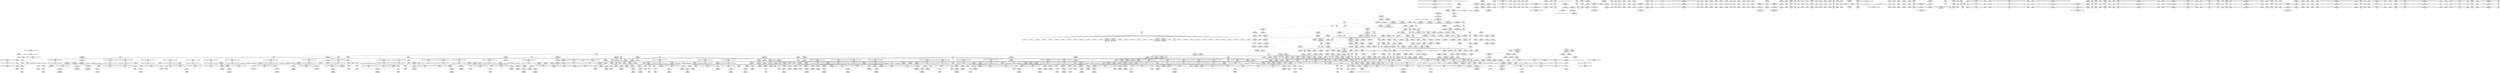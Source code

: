 digraph {
	CE0x5533130 [shape=record,shape=Mrecord,label="{CE0x5533130|_call_void_lockdep_rcu_suspicious(i8*_getelementptr_inbounds_(_25_x_i8_,_25_x_i8_*_.str45,_i32_0,_i32_0),_i32_934,_i8*_getelementptr_inbounds_(_44_x_i8_,_44_x_i8_*_.str47,_i32_0,_i32_0))_#10,_!dbg_!27726|include/linux/rcupdate.h,933|*SummSink*}"]
	CE0x5563830 [shape=record,shape=Mrecord,label="{CE0x5563830|rcu_lock_acquire:tmp6|*SummSource*}"]
	CE0x54511c0 [shape=record,shape=Mrecord,label="{CE0x54511c0|get_current:tmp3|*SummSource*}"]
	CE0x54e6f80 [shape=record,shape=Mrecord,label="{CE0x54e6f80|i64_3|*Constant*|*SummSource*}"]
	CE0x5510840 [shape=record,shape=Mrecord,label="{CE0x5510840|i64*_getelementptr_inbounds_(_4_x_i64_,_4_x_i64_*___llvm_gcov_ctr135,_i64_0,_i64_1)|*Constant*|*SummSource*}"]
	CE0x54cae70 [shape=record,shape=Mrecord,label="{CE0x54cae70|GLOBAL:rcu_lock_map|Global_var:rcu_lock_map|*SummSink*}"]
	CE0x54f7320 [shape=record,shape=Mrecord,label="{CE0x54f7320|i64*_getelementptr_inbounds_(_2_x_i64_,_2_x_i64_*___llvm_gcov_ctr131,_i64_0,_i64_0)|*Constant*|*SummSource*}"]
	CE0x5507140 [shape=record,shape=Mrecord,label="{CE0x5507140|i64*_getelementptr_inbounds_(_4_x_i64_,_4_x_i64_*___llvm_gcov_ctr128,_i64_0,_i64_1)|*Constant*}"]
	CE0x55309b0 [shape=record,shape=Mrecord,label="{CE0x55309b0|_call_void_mcount()_#3|*SummSource*}"]
	CE0x5567640 [shape=record,shape=Mrecord,label="{CE0x5567640|i64_ptrtoint_(i8*_blockaddress(_rcu_lock_acquire,_%__here)_to_i64)|*Constant*|*SummSink*}"]
	CE0x5577120 [shape=record,shape=Mrecord,label="{CE0x5577120|rcu_lock_release:bb|*SummSource*}"]
	CE0x5537140 [shape=record,shape=Mrecord,label="{CE0x5537140|rcu_read_unlock:tmp1|*SummSink*}"]
	CE0x5538c50 [shape=record,shape=Mrecord,label="{CE0x5538c50|rcu_read_unlock:tmp|*SummSink*}"]
	CE0x54e87e0 [shape=record,shape=Mrecord,label="{CE0x54e87e0|cred_sid:tmp2|*SummSource*}"]
	CE0x5492740 [shape=record,shape=Mrecord,label="{CE0x5492740|sock_has_perm:if.then|*SummSink*}"]
	CE0x5494c90 [shape=record,shape=Mrecord,label="{CE0x5494c90|cred_sid:security|security/selinux/hooks.c,196|*SummSource*}"]
	CE0x55694d0 [shape=record,shape=Mrecord,label="{CE0x55694d0|i64*_getelementptr_inbounds_(_4_x_i64_,_4_x_i64_*___llvm_gcov_ctr135,_i64_0,_i64_0)|*Constant*|*SummSink*}"]
	CE0x54d11d0 [shape=record,shape=Mrecord,label="{CE0x54d11d0|sock_has_perm:tmp16|security/selinux/hooks.c,3976}"]
	CE0x549e620 [shape=record,shape=Mrecord,label="{CE0x549e620|sock_has_perm:tmp18|security/selinux/hooks.c,3977}"]
	CE0x553dda0 [shape=record,shape=Mrecord,label="{CE0x553dda0|rcu_read_unlock:bb|*SummSink*}"]
	CE0x54d1cf0 [shape=record,shape=Mrecord,label="{CE0x54d1cf0|sock_has_perm:call6|security/selinux/hooks.c,3976|*SummSink*}"]
	CE0x5529ad0 [shape=record,shape=Mrecord,label="{CE0x5529ad0|cred_sid:bb|*SummSource*}"]
	CE0x552aa70 [shape=record,shape=Mrecord,label="{CE0x552aa70|i64*_getelementptr_inbounds_(_4_x_i64_,_4_x_i64_*___llvm_gcov_ctr128,_i64_0,_i64_0)|*Constant*}"]
	CE0x547a230 [shape=record,shape=Mrecord,label="{CE0x547a230|i64*_getelementptr_inbounds_(_11_x_i64_,_11_x_i64_*___llvm_gcov_ctr132,_i64_0,_i64_8)|*Constant*|*SummSink*}"]
	CE0x54cbeb0 [shape=record,shape=Mrecord,label="{CE0x54cbeb0|rcu_read_unlock:entry}"]
	CE0x54fcb20 [shape=record,shape=Mrecord,label="{CE0x54fcb20|_ret_void,_!dbg_!27717|include/linux/rcupdate.h,424}"]
	CE0x54f9380 [shape=record,shape=Mrecord,label="{CE0x54f9380|task_sid:tmp15|security/selinux/hooks.c,208}"]
	CE0x54c5560 [shape=record,shape=Mrecord,label="{CE0x54c5560|task_sid:tmp22|security/selinux/hooks.c,208|*SummSink*}"]
	CE0x551cc50 [shape=record,shape=Mrecord,label="{CE0x551cc50|rcu_read_unlock:tmp12|include/linux/rcupdate.h,933|*SummSource*}"]
	CE0x545b5c0 [shape=record,shape=Mrecord,label="{CE0x545b5c0|_call_void_mcount()_#3|*SummSink*}"]
	CE0x5532d00 [shape=record,shape=Mrecord,label="{CE0x5532d00|__rcu_read_lock:tmp4|include/linux/rcupdate.h,239|*SummSink*}"]
	CE0x5514280 [shape=record,shape=Mrecord,label="{CE0x5514280|i64*_getelementptr_inbounds_(_4_x_i64_,_4_x_i64_*___llvm_gcov_ctr128,_i64_0,_i64_2)|*Constant*|*SummSource*}"]
	CE0x5526740 [shape=record,shape=Mrecord,label="{CE0x5526740|i32_883|*Constant*|*SummSink*}"]
	CE0x54e1110 [shape=record,shape=Mrecord,label="{CE0x54e1110|rcu_read_lock:tmp17|include/linux/rcupdate.h,882}"]
	CE0x552e420 [shape=record,shape=Mrecord,label="{CE0x552e420|rcu_lock_acquire:tmp4|include/linux/rcupdate.h,418|*SummSource*}"]
	CE0x551c550 [shape=record,shape=Mrecord,label="{CE0x551c550|i64*_getelementptr_inbounds_(_4_x_i64_,_4_x_i64_*___llvm_gcov_ctr130,_i64_0,_i64_2)|*Constant*}"]
	CE0x5506f60 [shape=record,shape=Mrecord,label="{CE0x5506f60|rcu_lock_acquire:tmp}"]
	"CONST[source:0(mediator),value:0(static)][purpose:{operation}][SrcIdx:2]"
	CE0x54cbfd0 [shape=record,shape=Mrecord,label="{CE0x54cbfd0|GLOBAL:rcu_read_unlock|*Constant*|*SummSource*}"]
	CE0x557a3e0 [shape=record,shape=Mrecord,label="{CE0x557a3e0|__preempt_count_sub:tmp|*SummSource*}"]
	CE0x54f1750 [shape=record,shape=Mrecord,label="{CE0x54f1750|task_sid:tmp11|security/selinux/hooks.c,208|*SummSource*}"]
	CE0x54d0270 [shape=record,shape=Mrecord,label="{CE0x54d0270|sock_has_perm:sk4|security/selinux/hooks.c,3974|*SummSink*}"]
	CE0x54bea10 [shape=record,shape=Mrecord,label="{CE0x54bea10|1216:_i8*,_:_CRE_1216,1224_|*MultipleSource*|Function::sock_has_perm&Arg::sk::|security/selinux/hooks.c,3964|*LoadInst*|security/selinux/hooks.c,4231}"]
	CE0x5471b00 [shape=record,shape=Mrecord,label="{CE0x5471b00|task_sid:tmp4|*LoadInst*|security/selinux/hooks.c,208|*SummSink*}"]
	CE0x54f6cd0 [shape=record,shape=Mrecord,label="{CE0x54f6cd0|_ret_void,_!dbg_!27717|include/linux/rcupdate.h,240|*SummSource*}"]
	CE0x54e19c0 [shape=record,shape=Mrecord,label="{CE0x54e19c0|i8_1|*Constant*}"]
	CE0x5515980 [shape=record,shape=Mrecord,label="{CE0x5515980|__preempt_count_add:tmp7|./arch/x86/include/asm/preempt.h,73}"]
	CE0x54816f0 [shape=record,shape=Mrecord,label="{CE0x54816f0|rcu_lock_acquire:map|Function::rcu_lock_acquire&Arg::map::|*SummSink*}"]
	CE0x556ab00 [shape=record,shape=Mrecord,label="{CE0x556ab00|__preempt_count_add:tmp4|./arch/x86/include/asm/preempt.h,72|*SummSink*}"]
	CE0x5470a00 [shape=record,shape=Mrecord,label="{CE0x5470a00|cred_sid:tmp5|security/selinux/hooks.c,196|*SummSink*}"]
	CE0x55736d0 [shape=record,shape=Mrecord,label="{CE0x55736d0|GLOBAL:__preempt_count|Global_var:__preempt_count}"]
	CE0x54f5ee0 [shape=record,shape=Mrecord,label="{CE0x54f5ee0|task_sid:tmp8|security/selinux/hooks.c,208|*SummSink*}"]
	CE0x5489630 [shape=record,shape=Mrecord,label="{CE0x5489630|i32_16|*Constant*|*SummSink*}"]
	CE0x54efca0 [shape=record,shape=Mrecord,label="{CE0x54efca0|task_sid:land.lhs.true2|*SummSource*}"]
	CE0x545d290 [shape=record,shape=Mrecord,label="{CE0x545d290|i32_2|*Constant*|*SummSource*}"]
	CE0x553f6e0 [shape=record,shape=Mrecord,label="{CE0x553f6e0|rcu_read_unlock:tmp19|include/linux/rcupdate.h,933}"]
	CE0x54d7f50 [shape=record,shape=Mrecord,label="{CE0x54d7f50|task_sid:entry|*SummSink*}"]
	CE0x553ec80 [shape=record,shape=Mrecord,label="{CE0x553ec80|COLLAPSED:_GCMRE___llvm_gcov_ctr132_internal_global_11_x_i64_zeroinitializer:_elem_0:default:}"]
	CE0x5530250 [shape=record,shape=Mrecord,label="{CE0x5530250|i32_1|*Constant*}"]
	CE0x54c5480 [shape=record,shape=Mrecord,label="{CE0x54c5480|i64*_getelementptr_inbounds_(_13_x_i64_,_13_x_i64_*___llvm_gcov_ctr126,_i64_0,_i64_10)|*Constant*|*SummSink*}"]
	CE0x54694c0 [shape=record,shape=Mrecord,label="{CE0x54694c0|i64*_getelementptr_inbounds_(_4_x_i64_,_4_x_i64_*___llvm_gcov_ctr128,_i64_0,_i64_2)|*Constant*}"]
	CE0x5472490 [shape=record,shape=Mrecord,label="{CE0x5472490|task_sid:call3|security/selinux/hooks.c,208}"]
	CE0x54dac60 [shape=record,shape=Mrecord,label="{CE0x54dac60|i64_0|*Constant*}"]
	CE0x544ce40 [shape=record,shape=Mrecord,label="{CE0x544ce40|sock_has_perm:perms|Function::sock_has_perm&Arg::perms::|*SummSource*}"]
	CE0x549a1f0 [shape=record,shape=Mrecord,label="{CE0x549a1f0|sock_has_perm:type|security/selinux/hooks.c,3972|*SummSource*}"]
	CE0x544b490 [shape=record,shape=Mrecord,label="{CE0x544b490|selinux_socket_getpeername:tmp1|*SummSink*}"]
	CE0x54d2330 [shape=record,shape=Mrecord,label="{CE0x54d2330|avc_has_perm:entry}"]
	CE0x5531f20 [shape=record,shape=Mrecord,label="{CE0x5531f20|rcu_read_unlock:tmp2|*SummSink*}"]
	CE0x54d52a0 [shape=record,shape=Mrecord,label="{CE0x54d52a0|8:_%struct.sock*,_:_SCME_24,25_}"]
	CE0x5479ae0 [shape=record,shape=Mrecord,label="{CE0x5479ae0|sock_has_perm:tmp20|security/selinux/hooks.c,3977|*SummSink*}"]
	CE0x5480b00 [shape=record,shape=Mrecord,label="{CE0x5480b00|i64*_getelementptr_inbounds_(_11_x_i64_,_11_x_i64_*___llvm_gcov_ctr127,_i64_0,_i64_0)|*Constant*|*SummSink*}"]
	CE0x55046d0 [shape=record,shape=Mrecord,label="{CE0x55046d0|__preempt_count_add:tmp5|./arch/x86/include/asm/preempt.h,72}"]
	CE0x546d020 [shape=record,shape=Mrecord,label="{CE0x546d020|sock_has_perm:tmp9|security/selinux/hooks.c,3969|*SummSource*}"]
	CE0x5577410 [shape=record,shape=Mrecord,label="{CE0x5577410|__rcu_read_unlock:tmp4|include/linux/rcupdate.h,244|*SummSink*}"]
	CE0x546c750 [shape=record,shape=Mrecord,label="{CE0x546c750|32:_%struct.sock*,_:_CRE_32,40_|*MultipleSource*|security/selinux/hooks.c,4231|Function::selinux_socket_getpeername&Arg::sock::}"]
	CE0x5596e50 [shape=record,shape=Mrecord,label="{CE0x5596e50|COLLAPSED:_GCMRE___llvm_gcov_ctr129_internal_global_4_x_i64_zeroinitializer:_elem_0:default:}"]
	CE0x54e9860 [shape=record,shape=Mrecord,label="{CE0x54e9860|task_sid:tmp10|security/selinux/hooks.c,208}"]
	CE0x5532150 [shape=record,shape=Mrecord,label="{CE0x5532150|__preempt_count_add:entry}"]
	CE0x54fd5f0 [shape=record,shape=Mrecord,label="{CE0x54fd5f0|__rcu_read_unlock:entry}"]
	CE0x54c7880 [shape=record,shape=Mrecord,label="{CE0x54c7880|task_sid:call7|security/selinux/hooks.c,208}"]
	CE0x54657b0 [shape=record,shape=Mrecord,label="{CE0x54657b0|32:_%struct.sock*,_:_CRE_40,48_|*MultipleSource*|security/selinux/hooks.c,4231|Function::selinux_socket_getpeername&Arg::sock::}"]
	CE0x55068c0 [shape=record,shape=Mrecord,label="{CE0x55068c0|i64*_getelementptr_inbounds_(_4_x_i64_,_4_x_i64_*___llvm_gcov_ctr133,_i64_0,_i64_0)|*Constant*}"]
	CE0x5540300 [shape=record,shape=Mrecord,label="{CE0x5540300|i64*_getelementptr_inbounds_(_11_x_i64_,_11_x_i64_*___llvm_gcov_ctr132,_i64_0,_i64_10)|*Constant*}"]
	CE0x5575af0 [shape=record,shape=Mrecord,label="{CE0x5575af0|__rcu_read_unlock:tmp2|*SummSink*}"]
	CE0x551bfd0 [shape=record,shape=Mrecord,label="{CE0x551bfd0|GLOBAL:rcu_read_unlock.__warned|Global_var:rcu_read_unlock.__warned}"]
	CE0x5509f00 [shape=record,shape=Mrecord,label="{CE0x5509f00|__rcu_read_unlock:do.end|*SummSink*}"]
	CE0x54f0860 [shape=record,shape=Mrecord,label="{CE0x54f0860|task_sid:tmp6|security/selinux/hooks.c,208|*SummSource*}"]
	CE0x54d3e80 [shape=record,shape=Mrecord,label="{CE0x54d3e80|i64*_getelementptr_inbounds_(_6_x_i64_,_6_x_i64_*___llvm_gcov_ctr327,_i64_0,_i64_5)|*Constant*}"]
	CE0x547a9e0 [shape=record,shape=Mrecord,label="{CE0x547a9e0|rcu_read_lock:tmp13|include/linux/rcupdate.h,882}"]
	CE0x54e7c80 [shape=record,shape=Mrecord,label="{CE0x54e7c80|task_sid:tmp5|security/selinux/hooks.c,208|*SummSource*}"]
	CE0x54c8e00 [shape=record,shape=Mrecord,label="{CE0x54c8e00|cred_sid:cred|Function::cred_sid&Arg::cred::|*SummSource*}"]
	CE0x5531eb0 [shape=record,shape=Mrecord,label="{CE0x5531eb0|rcu_read_unlock:tmp2|*SummSource*}"]
	CE0x54e8d70 [shape=record,shape=Mrecord,label="{CE0x54e8d70|GLOBAL:__llvm_gcov_ctr126|Global_var:__llvm_gcov_ctr126}"]
	CE0x552aed0 [shape=record,shape=Mrecord,label="{CE0x552aed0|rcu_read_unlock:tmp18|include/linux/rcupdate.h,933|*SummSource*}"]
	CE0x54c1c40 [shape=record,shape=Mrecord,label="{CE0x54c1c40|task_sid:tmp21|security/selinux/hooks.c,208}"]
	CE0x547ce40 [shape=record,shape=Mrecord,label="{CE0x547ce40|_ret_void,_!dbg_!27735|include/linux/rcupdate.h,884|*SummSource*}"]
	CE0x54c54f0 [shape=record,shape=Mrecord,label="{CE0x54c54f0|task_sid:tmp22|security/selinux/hooks.c,208|*SummSource*}"]
	CE0x54d1370 [shape=record,shape=Mrecord,label="{CE0x54d1370|sock_has_perm:tmp16|security/selinux/hooks.c,3976|*SummSink*}"]
	CE0x551e600 [shape=record,shape=Mrecord,label="{CE0x551e600|rcu_read_lock:bb|*SummSource*}"]
	CE0x551c4c0 [shape=record,shape=Mrecord,label="{CE0x551c4c0|rcu_read_lock:tmp4|include/linux/rcupdate.h,882|*SummSource*}"]
	CE0x5531570 [shape=record,shape=Mrecord,label="{CE0x5531570|rcu_read_unlock:tmp12|include/linux/rcupdate.h,933}"]
	CE0x556aa90 [shape=record,shape=Mrecord,label="{CE0x556aa90|__preempt_count_add:tmp4|./arch/x86/include/asm/preempt.h,72|*SummSource*}"]
	CE0x545a070 [shape=record,shape=Mrecord,label="{CE0x545a070|%struct.task_struct*_(%struct.task_struct**)*_asm_movq_%gs:$_1:P_,$0_,_r,im,_dirflag_,_fpsr_,_flags_|*SummSink*}"]
	CE0x5563c70 [shape=record,shape=Mrecord,label="{CE0x5563c70|rcu_lock_acquire:tmp7|*SummSink*}"]
	CE0x5512570 [shape=record,shape=Mrecord,label="{CE0x5512570|i64*_getelementptr_inbounds_(_4_x_i64_,_4_x_i64_*___llvm_gcov_ctr129,_i64_0,_i64_3)|*Constant*|*SummSource*}"]
	CE0x5509250 [shape=record,shape=Mrecord,label="{CE0x5509250|i64*_getelementptr_inbounds_(_4_x_i64_,_4_x_i64_*___llvm_gcov_ctr133,_i64_0,_i64_3)|*Constant*|*SummSink*}"]
	CE0x552c1b0 [shape=record,shape=Mrecord,label="{CE0x552c1b0|rcu_read_unlock:tmp13|include/linux/rcupdate.h,933|*SummSink*}"]
	CE0x54592e0 [shape=record,shape=Mrecord,label="{CE0x54592e0|selinux_socket_getpeername:sock|Function::selinux_socket_getpeername&Arg::sock::}"]
	CE0x55127a0 [shape=record,shape=Mrecord,label="{CE0x55127a0|i64*_getelementptr_inbounds_(_4_x_i64_,_4_x_i64_*___llvm_gcov_ctr129,_i64_0,_i64_3)|*Constant*|*SummSink*}"]
	CE0x547baa0 [shape=record,shape=Mrecord,label="{CE0x547baa0|task_sid:tmp1|*SummSink*}"]
	CE0x5531c20 [shape=record,shape=Mrecord,label="{CE0x5531c20|i64*_getelementptr_inbounds_(_11_x_i64_,_11_x_i64_*___llvm_gcov_ctr132,_i64_0,_i64_1)|*Constant*|*SummSink*}"]
	CE0x55658f0 [shape=record,shape=Mrecord,label="{CE0x55658f0|_call_void_lock_release(%struct.lockdep_map*_%map,_i32_1,_i64_ptrtoint_(i8*_blockaddress(_rcu_lock_release,_%__here)_to_i64))_#10,_!dbg_!27716|include/linux/rcupdate.h,423|*SummSink*}"]
	CE0x545d160 [shape=record,shape=Mrecord,label="{CE0x545d160|i32_2|*Constant*|*SummSink*}"]
	CE0x54f3080 [shape=record,shape=Mrecord,label="{CE0x54f3080|task_sid:if.end|*SummSink*}"]
	CE0x548de30 [shape=record,shape=Mrecord,label="{CE0x548de30|i64*_getelementptr_inbounds_(_4_x_i64_,_4_x_i64_*___llvm_gcov_ctr130,_i64_0,_i64_0)|*Constant*|*SummSource*}"]
	CE0x54dc250 [shape=record,shape=Mrecord,label="{CE0x54dc250|sock_has_perm:tmp8|security/selinux/hooks.c,3969}"]
	CE0x54ed000 [shape=record,shape=Mrecord,label="{CE0x54ed000|task_sid:tobool4|security/selinux/hooks.c,208}"]
	CE0x5508380 [shape=record,shape=Mrecord,label="{CE0x5508380|rcu_lock_release:tmp5|include/linux/rcupdate.h,423|*SummSink*}"]
	CE0x54e8850 [shape=record,shape=Mrecord,label="{CE0x54e8850|cred_sid:tmp2|*SummSink*}"]
	CE0x5472030 [shape=record,shape=Mrecord,label="{CE0x5472030|task_sid:tmp13|security/selinux/hooks.c,208}"]
	CE0x551ae70 [shape=record,shape=Mrecord,label="{CE0x551ae70|rcu_read_unlock:tmp6|include/linux/rcupdate.h,933}"]
	CE0x545a6b0 [shape=record,shape=Mrecord,label="{CE0x545a6b0|selinux_socket_getpeername:sock|Function::selinux_socket_getpeername&Arg::sock::|*SummSink*}"]
	CE0x547ffc0 [shape=record,shape=Mrecord,label="{CE0x547ffc0|sock_has_perm:if.end|*SummSource*}"]
	CE0x55353a0 [shape=record,shape=Mrecord,label="{CE0x55353a0|i64*_getelementptr_inbounds_(_4_x_i64_,_4_x_i64_*___llvm_gcov_ctr129,_i64_0,_i64_3)|*Constant*}"]
	CE0x5535a50 [shape=record,shape=Mrecord,label="{CE0x5535a50|rcu_read_unlock:tmp16|include/linux/rcupdate.h,933}"]
	CE0x54960e0 [shape=record,shape=Mrecord,label="{CE0x54960e0|sock_has_perm:tmp10|security/selinux/hooks.c,3969|*SummSource*}"]
	CE0x7211b10 [shape=record,shape=Mrecord,label="{CE0x7211b10|selinux_socket_getpeername:tmp4|*LoadInst*|security/selinux/hooks.c,4231|*SummSource*}"]
	CE0x544f650 [shape=record,shape=Mrecord,label="{CE0x544f650|task_sid:real_cred|security/selinux/hooks.c,208|*SummSource*}"]
	CE0x54f65c0 [shape=record,shape=Mrecord,label="{CE0x54f65c0|task_sid:tmp9|security/selinux/hooks.c,208|*SummSource*}"]
	CE0x5597060 [shape=record,shape=Mrecord,label="{CE0x5597060|i64*_getelementptr_inbounds_(_4_x_i64_,_4_x_i64_*___llvm_gcov_ctr129,_i64_0,_i64_0)|*Constant*|*SummSink*}"]
	CE0x54707d0 [shape=record,shape=Mrecord,label="{CE0x54707d0|cred_sid:tmp5|security/selinux/hooks.c,196}"]
	CE0x54eb8b0 [shape=record,shape=Mrecord,label="{CE0x54eb8b0|rcu_read_unlock:if.then|*SummSink*}"]
	CE0x557f470 [shape=record,shape=Mrecord,label="{CE0x557f470|__preempt_count_sub:tmp7|./arch/x86/include/asm/preempt.h,78|*SummSource*}"]
	CE0x54dd740 [shape=record,shape=Mrecord,label="{CE0x54dd740|i64*_getelementptr_inbounds_(_6_x_i64_,_6_x_i64_*___llvm_gcov_ctr327,_i64_0,_i64_4)|*Constant*|*SummSink*}"]
	CE0x551e310 [shape=record,shape=Mrecord,label="{CE0x551e310|rcu_read_lock:land.lhs.true|*SummSource*}"]
	CE0x546b180 [shape=record,shape=Mrecord,label="{CE0x546b180|sock_has_perm:net|security/selinux/hooks.c, 3966|*SummSource*}"]
	CE0x54eb380 [shape=record,shape=Mrecord,label="{CE0x54eb380|i64*_getelementptr_inbounds_(_11_x_i64_,_11_x_i64_*___llvm_gcov_ctr127,_i64_0,_i64_1)|*Constant*|*SummSink*}"]
	CE0x54d3840 [shape=record,shape=Mrecord,label="{CE0x54d3840|avc_has_perm:auditdata|Function::avc_has_perm&Arg::auditdata::|*SummSource*}"]
	CE0x54c2630 [shape=record,shape=Mrecord,label="{CE0x54c2630|task_sid:tmp18|security/selinux/hooks.c,208|*SummSource*}"]
	CE0x5538110 [shape=record,shape=Mrecord,label="{CE0x5538110|__rcu_read_lock:tmp5|include/linux/rcupdate.h,239|*SummSink*}"]
	CE0x553daa0 [shape=record,shape=Mrecord,label="{CE0x553daa0|rcu_read_unlock:do.end|*SummSource*}"]
	CE0x553ec10 [shape=record,shape=Mrecord,label="{CE0x553ec10|rcu_read_unlock:tmp}"]
	CE0x557d290 [shape=record,shape=Mrecord,label="{CE0x557d290|__rcu_read_unlock:do.body|*SummSource*}"]
	CE0x54f62b0 [shape=record,shape=Mrecord,label="{CE0x54f62b0|cred_sid:tmp|*SummSource*}"]
	CE0x5523260 [shape=record,shape=Mrecord,label="{CE0x5523260|__preempt_count_sub:tmp|*SummSink*}"]
	CE0x54e9cb0 [shape=record,shape=Mrecord,label="{CE0x54e9cb0|GLOBAL:__llvm_gcov_ctr127|Global_var:__llvm_gcov_ctr127}"]
	CE0x550f0a0 [shape=record,shape=Mrecord,label="{CE0x550f0a0|__preempt_count_sub:do.body|*SummSource*}"]
	CE0x5529dc0 [shape=record,shape=Mrecord,label="{CE0x5529dc0|i64*_getelementptr_inbounds_(_2_x_i64_,_2_x_i64_*___llvm_gcov_ctr131,_i64_0,_i64_0)|*Constant*}"]
	CE0x546b6a0 [shape=record,shape=Mrecord,label="{CE0x546b6a0|GLOBAL:current_task|Global_var:current_task|*SummSink*}"]
	CE0x5534ae0 [shape=record,shape=Mrecord,label="{CE0x5534ae0|rcu_read_unlock:tmp14|include/linux/rcupdate.h,933|*SummSink*}"]
	CE0x546c620 [shape=record,shape=Mrecord,label="{CE0x546c620|32:_%struct.sock*,_:_CRE_24,32_|*MultipleSource*|security/selinux/hooks.c,4231|Function::selinux_socket_getpeername&Arg::sock::}"]
	CE0x547fe10 [shape=record,shape=Mrecord,label="{CE0x547fe10|i32_1|*Constant*}"]
	CE0x5451f80 [shape=record,shape=Mrecord,label="{CE0x5451f80|rcu_read_lock:tmp1|*SummSink*}"]
	CE0x5483b40 [shape=record,shape=Mrecord,label="{CE0x5483b40|get_current:bb|*SummSource*}"]
	CE0x54eece0 [shape=record,shape=Mrecord,label="{CE0x54eece0|i64_5|*Constant*|*SummSource*}"]
	CE0x54f3290 [shape=record,shape=Mrecord,label="{CE0x54f3290|i64*_getelementptr_inbounds_(_13_x_i64_,_13_x_i64_*___llvm_gcov_ctr126,_i64_0,_i64_0)|*Constant*|*SummSource*}"]
	CE0x548fda0 [shape=record,shape=Mrecord,label="{CE0x548fda0|rcu_read_lock:tobool|include/linux/rcupdate.h,882}"]
	CE0x54cc210 [shape=record,shape=Mrecord,label="{CE0x54cc210|rcu_read_unlock:entry|*SummSink*}"]
	CE0x54c8970 [shape=record,shape=Mrecord,label="{CE0x54c8970|cred_sid:entry|*SummSource*}"]
	CE0x5517810 [shape=record,shape=Mrecord,label="{CE0x5517810|rcu_read_lock:tmp15|include/linux/rcupdate.h,882|*SummSink*}"]
	CE0x54fac00 [shape=record,shape=Mrecord,label="{CE0x54fac00|i64*_getelementptr_inbounds_(_11_x_i64_,_11_x_i64_*___llvm_gcov_ctr132,_i64_0,_i64_10)|*Constant*|*SummSink*}"]
	CE0x548a7a0 [shape=record,shape=Mrecord,label="{CE0x548a7a0|sock_has_perm:sk|Function::sock_has_perm&Arg::sk::|*SummSink*}"]
	CE0x55666e0 [shape=record,shape=Mrecord,label="{CE0x55666e0|i32_2|*Constant*}"]
	CE0x551aaa0 [shape=record,shape=Mrecord,label="{CE0x551aaa0|rcu_lock_release:indirectgoto}"]
	CE0x544be70 [shape=record,shape=Mrecord,label="{CE0x544be70|_ret_%struct.task_struct*_%tmp4,_!dbg_!27714|./arch/x86/include/asm/current.h,14|*SummSink*}"]
	CE0x54feae0 [shape=record,shape=Mrecord,label="{CE0x54feae0|rcu_lock_acquire:tmp2|*SummSink*}"]
	CE0x5450ce0 [shape=record,shape=Mrecord,label="{CE0x5450ce0|avc_has_perm:ssid|Function::avc_has_perm&Arg::ssid::|*SummSink*}"]
	CE0x557cce0 [shape=record,shape=Mrecord,label="{CE0x557cce0|i64*_getelementptr_inbounds_(_4_x_i64_,_4_x_i64_*___llvm_gcov_ctr135,_i64_0,_i64_3)|*Constant*|*SummSource*}"]
	CE0x54c7620 [shape=record,shape=Mrecord,label="{CE0x54c7620|i64*_getelementptr_inbounds_(_13_x_i64_,_13_x_i64_*___llvm_gcov_ctr126,_i64_0,_i64_12)|*Constant*|*SummSink*}"]
	CE0x5573fc0 [shape=record,shape=Mrecord,label="{CE0x5573fc0|i64*_getelementptr_inbounds_(_4_x_i64_,_4_x_i64_*___llvm_gcov_ctr134,_i64_0,_i64_0)|*Constant*|*SummSource*}"]
	CE0x5537f50 [shape=record,shape=Mrecord,label="{CE0x5537f50|__rcu_read_lock:tmp5|include/linux/rcupdate.h,239|*SummSource*}"]
	CE0x5469b50 [shape=record,shape=Mrecord,label="{CE0x5469b50|get_current:tmp2}"]
	CE0x5513730 [shape=record,shape=Mrecord,label="{CE0x5513730|rcu_read_unlock:tobool1|include/linux/rcupdate.h,933|*SummSink*}"]
	CE0x54c71f0 [shape=record,shape=Mrecord,label="{CE0x54c71f0|task_sid:tmp27|security/selinux/hooks.c,208}"]
	CE0x54f4350 [shape=record,shape=Mrecord,label="{CE0x54f4350|rcu_read_unlock:tmp4|include/linux/rcupdate.h,933|*SummSink*}"]
	CE0x5492190 [shape=record,shape=Mrecord,label="{CE0x5492190|get_current:tmp|*SummSink*}"]
	CE0x54db500 [shape=record,shape=Mrecord,label="{CE0x54db500|i64_2|*Constant*|*SummSource*}"]
	CE0x54e1180 [shape=record,shape=Mrecord,label="{CE0x54e1180|rcu_read_lock:tmp17|include/linux/rcupdate.h,882|*SummSource*}"]
	CE0x54f2b40 [shape=record,shape=Mrecord,label="{CE0x54f2b40|cred_sid:sid|security/selinux/hooks.c,197|*SummSource*}"]
	CE0x55088a0 [shape=record,shape=Mrecord,label="{CE0x55088a0|i64*_getelementptr_inbounds_(_4_x_i64_,_4_x_i64_*___llvm_gcov_ctr133,_i64_0,_i64_3)|*Constant*}"]
	CE0x5578170 [shape=record,shape=Mrecord,label="{CE0x5578170|_call_void_mcount()_#3|*SummSink*}"]
	CE0x5575e70 [shape=record,shape=Mrecord,label="{CE0x5575e70|rcu_lock_acquire:tmp1|*SummSource*}"]
	CE0x55323d0 [shape=record,shape=Mrecord,label="{CE0x55323d0|rcu_read_unlock:tmp16|include/linux/rcupdate.h,933|*SummSource*}"]
	CE0x552d7c0 [shape=record,shape=Mrecord,label="{CE0x552d7c0|__rcu_read_unlock:tmp4|include/linux/rcupdate.h,244|*SummSource*}"]
	CE0x54ce990 [shape=record,shape=Mrecord,label="{CE0x54ce990|sock_has_perm:tmp17|security/selinux/hooks.c,3976|*SummSource*}"]
	CE0x54c1cb0 [shape=record,shape=Mrecord,label="{CE0x54c1cb0|task_sid:tmp20|security/selinux/hooks.c,208|*SummSource*}"]
	CE0x54fe2d0 [shape=record,shape=Mrecord,label="{CE0x54fe2d0|__rcu_read_lock:bb|*SummSource*}"]
	CE0x5516d40 [shape=record,shape=Mrecord,label="{CE0x5516d40|rcu_read_lock:tmp13|include/linux/rcupdate.h,882|*SummSource*}"]
	CE0x54c7690 [shape=record,shape=Mrecord,label="{CE0x54c7690|task_sid:tmp26|security/selinux/hooks.c,208|*SummSource*}"]
	CE0x5504e80 [shape=record,shape=Mrecord,label="{CE0x5504e80|__rcu_read_lock:tmp1}"]
	CE0x54f6550 [shape=record,shape=Mrecord,label="{CE0x54f6550|0:_i8,_:_GCMR_task_sid.__warned_internal_global_i8_0,_section_.data.unlikely_,_align_1:_elem_0:default:}"]
	CE0x54d3440 [shape=record,shape=Mrecord,label="{CE0x54d3440|avc_has_perm:requested|Function::avc_has_perm&Arg::requested::|*SummSource*}"]
	CE0x54fa6d0 [shape=record,shape=Mrecord,label="{CE0x54fa6d0|cred_sid:tmp1}"]
	CE0x5577d70 [shape=record,shape=Mrecord,label="{CE0x5577d70|rcu_lock_acquire:indirectgoto|*SummSource*}"]
	CE0x5484de0 [shape=record,shape=Mrecord,label="{CE0x5484de0|get_current:bb}"]
	CE0x5472f70 [shape=record,shape=Mrecord,label="{CE0x5472f70|32:_%struct.sock*,_:_CRE_16,24_|*MultipleSource*|security/selinux/hooks.c,4231|Function::selinux_socket_getpeername&Arg::sock::}"]
	CE0x553b510 [shape=record,shape=Mrecord,label="{CE0x553b510|__rcu_read_unlock:tmp5|include/linux/rcupdate.h,244|*SummSink*}"]
	CE0x54ccb60 [shape=record,shape=Mrecord,label="{CE0x54ccb60|sock_has_perm:tmp11|security/selinux/hooks.c,3970|*SummSource*}"]
	CE0x54c9400 [shape=record,shape=Mrecord,label="{CE0x54c9400|_call_void_rcu_read_unlock()_#10,_!dbg_!27748|security/selinux/hooks.c,209|*SummSink*}"]
	CE0x5513eb0 [shape=record,shape=Mrecord,label="{CE0x5513eb0|rcu_read_lock:tmp5|include/linux/rcupdate.h,882}"]
	CE0x553f800 [shape=record,shape=Mrecord,label="{CE0x553f800|rcu_read_unlock:tmp19|include/linux/rcupdate.h,933|*SummSource*}"]
	CE0x54d2870 [shape=record,shape=Mrecord,label="{CE0x54d2870|rcu_read_lock:tmp11|include/linux/rcupdate.h,882|*SummSource*}"]
	CE0x54d8030 [shape=record,shape=Mrecord,label="{CE0x54d8030|task_sid:task|Function::task_sid&Arg::task::}"]
	CE0x5515b10 [shape=record,shape=Mrecord,label="{CE0x5515b10|__preempt_count_add:tmp7|./arch/x86/include/asm/preempt.h,73|*SummSource*}"]
	CE0x547cda0 [shape=record,shape=Mrecord,label="{CE0x547cda0|_ret_void,_!dbg_!27735|include/linux/rcupdate.h,884}"]
	CE0x5518c50 [shape=record,shape=Mrecord,label="{CE0x5518c50|rcu_read_unlock:tmp1}"]
	CE0x54db180 [shape=record,shape=Mrecord,label="{CE0x54db180|sock_has_perm:cmp|security/selinux/hooks.c,3969|*SummSource*}"]
	CE0x54cfd20 [shape=record,shape=Mrecord,label="{CE0x54cfd20|sock_has_perm:tmp15|security/selinux/hooks.c,3974|*SummSource*}"]
	CE0x5562190 [shape=record,shape=Mrecord,label="{CE0x5562190|i64*_getelementptr_inbounds_(_4_x_i64_,_4_x_i64_*___llvm_gcov_ctr134,_i64_0,_i64_2)|*Constant*|*SummSource*}"]
	CE0x5529c50 [shape=record,shape=Mrecord,label="{CE0x5529c50|cred_sid:bb|*SummSink*}"]
	CE0x54fdc80 [shape=record,shape=Mrecord,label="{CE0x54fdc80|_ret_void,_!dbg_!27717|include/linux/rcupdate.h,245}"]
	CE0x5484e50 [shape=record,shape=Mrecord,label="{CE0x5484e50|_ret_i32_%call1,_!dbg_!27715|security/selinux/hooks.c,4231|*SummSink*}"]
	CE0x549ea30 [shape=record,shape=Mrecord,label="{CE0x549ea30|sock_has_perm:ad|security/selinux/hooks.c, 3965}"]
	CE0x4b8f070 [shape=record,shape=Mrecord,label="{CE0x4b8f070|sock_has_perm:entry}"]
	CE0x54ea340 [shape=record,shape=Mrecord,label="{CE0x54ea340|GLOBAL:rcu_lock_acquire|*Constant*|*SummSource*}"]
	CE0x5453a60 [shape=record,shape=Mrecord,label="{CE0x5453a60|i64*_getelementptr_inbounds_(_6_x_i64_,_6_x_i64_*___llvm_gcov_ctr327,_i64_0,_i64_0)|*Constant*|*SummSink*}"]
	CE0x54ee460 [shape=record,shape=Mrecord,label="{CE0x54ee460|COLLAPSED:_CMRE:_elem_0::|security/selinux/hooks.c,196}"]
	"CONST[source:1(input),value:2(dynamic)][purpose:{object}][SrcIdx:1]"
	CE0x54fba10 [shape=record,shape=Mrecord,label="{CE0x54fba10|_call_void_rcu_lock_release(%struct.lockdep_map*_rcu_lock_map)_#10,_!dbg_!27733|include/linux/rcupdate.h,935|*SummSink*}"]
	CE0x54d66b0 [shape=record,shape=Mrecord,label="{CE0x54d66b0|8:_%struct.sock*,_:_SCME_41,42_}"]
	CE0x54d5c00 [shape=record,shape=Mrecord,label="{CE0x54d5c00|8:_%struct.sock*,_:_SCME_32,33_}"]
	CE0x5471290 [shape=record,shape=Mrecord,label="{CE0x5471290|i64_3|*Constant*}"]
	CE0x54dd430 [shape=record,shape=Mrecord,label="{CE0x54dd430|i64*_getelementptr_inbounds_(_6_x_i64_,_6_x_i64_*___llvm_gcov_ctr327,_i64_0,_i64_4)|*Constant*}"]
	CE0x552e5d0 [shape=record,shape=Mrecord,label="{CE0x552e5d0|rcu_lock_release:tmp}"]
	CE0x54c8300 [shape=record,shape=Mrecord,label="{CE0x54c8300|task_sid:call7|security/selinux/hooks.c,208|*SummSink*}"]
	CE0x55090c0 [shape=record,shape=Mrecord,label="{CE0x55090c0|i64*_getelementptr_inbounds_(_4_x_i64_,_4_x_i64_*___llvm_gcov_ctr133,_i64_0,_i64_3)|*Constant*|*SummSource*}"]
	CE0x5519880 [shape=record,shape=Mrecord,label="{CE0x5519880|__rcu_read_lock:tmp2}"]
	CE0x54c8f40 [shape=record,shape=Mrecord,label="{CE0x54c8f40|_ret_i32_%tmp6,_!dbg_!27716|security/selinux/hooks.c,197}"]
	CE0x54d79b0 [shape=record,shape=Mrecord,label="{CE0x54d79b0|i64_56|*Constant*|*SummSource*}"]
	CE0x54d53f0 [shape=record,shape=Mrecord,label="{CE0x54d53f0|8:_%struct.sock*,_:_SCME_25,26_}"]
	CE0x54d61f0 [shape=record,shape=Mrecord,label="{CE0x54d61f0|8:_%struct.sock*,_:_SCME_37,38_}"]
	CE0x55787d0 [shape=record,shape=Mrecord,label="{CE0x55787d0|i64*_getelementptr_inbounds_(_4_x_i64_,_4_x_i64_*___llvm_gcov_ctr134,_i64_0,_i64_0)|*Constant*|*SummSink*}"]
	CE0x547b0b0 [shape=record,shape=Mrecord,label="{CE0x547b0b0|task_sid:bb|*SummSource*}"]
	CE0x54e68a0 [shape=record,shape=Mrecord,label="{CE0x54e68a0|task_sid:tmp2}"]
	CE0x54ec7e0 [shape=record,shape=Mrecord,label="{CE0x54ec7e0|_call_void_mcount()_#3|*SummSource*}"]
	CE0x54fcec0 [shape=record,shape=Mrecord,label="{CE0x54fcec0|_call_void___rcu_read_unlock()_#10,_!dbg_!27734|include/linux/rcupdate.h,937}"]
	CE0x547f120 [shape=record,shape=Mrecord,label="{CE0x547f120|_call_void_mcount()_#3|*SummSource*}"]
	CE0x54cf3d0 [shape=record,shape=Mrecord,label="{CE0x54cf3d0|sock_has_perm:u2|security/selinux/hooks.c,3974|*SummSource*}"]
	CE0x551afa0 [shape=record,shape=Mrecord,label="{CE0x551afa0|__rcu_read_lock:tmp3}"]
	CE0x54f8a70 [shape=record,shape=Mrecord,label="{CE0x54f8a70|i64_6|*Constant*|*SummSource*}"]
	CE0x55946f0 [shape=record,shape=Mrecord,label="{CE0x55946f0|__rcu_read_unlock:tmp2|*SummSource*}"]
	CE0x552ac80 [shape=record,shape=Mrecord,label="{CE0x552ac80|rcu_read_unlock:tmp18|include/linux/rcupdate.h,933}"]
	CE0x54eae60 [shape=record,shape=Mrecord,label="{CE0x54eae60|task_sid:call|security/selinux/hooks.c,208}"]
	CE0x54d67e0 [shape=record,shape=Mrecord,label="{CE0x54d67e0|8:_%struct.sock*,_:_SCME_42,43_}"]
	CE0x54e6da0 [shape=record,shape=Mrecord,label="{CE0x54e6da0|_call_void_mcount()_#3}"]
	CE0x54f9490 [shape=record,shape=Mrecord,label="{CE0x54f9490|task_sid:tmp14|security/selinux/hooks.c,208|*SummSource*}"]
	CE0x55670a0 [shape=record,shape=Mrecord,label="{CE0x55670a0|%struct.lockdep_map*_null|*Constant*|*SummSource*}"]
	CE0x54f1640 [shape=record,shape=Mrecord,label="{CE0x54f1640|task_sid:tmp12|security/selinux/hooks.c,208}"]
	CE0x54fb8e0 [shape=record,shape=Mrecord,label="{CE0x54fb8e0|_call_void_rcu_lock_release(%struct.lockdep_map*_rcu_lock_map)_#10,_!dbg_!27733|include/linux/rcupdate.h,935|*SummSource*}"]
	CE0x54ee4d0 [shape=record,shape=Mrecord,label="{CE0x54ee4d0|cred_sid:tmp4|*LoadInst*|security/selinux/hooks.c,196}"]
	CE0x548a960 [shape=record,shape=Mrecord,label="{CE0x548a960|i32_16|*Constant*|*SummSource*}"]
	CE0x5453c50 [shape=record,shape=Mrecord,label="{CE0x5453c50|sock_has_perm:bb|*SummSource*}"]
	CE0x54f0000 [shape=record,shape=Mrecord,label="{CE0x54f0000|_call_void_mcount()_#3|*SummSource*}"]
	CE0x545cfe0 [shape=record,shape=Mrecord,label="{CE0x545cfe0|selinux_socket_getpeername:tmp3|*SummSink*}"]
	CE0x54817c0 [shape=record,shape=Mrecord,label="{CE0x54817c0|rcu_read_lock:call|include/linux/rcupdate.h,882}"]
	CE0x5578210 [shape=record,shape=Mrecord,label="{CE0x5578210|__rcu_read_lock:do.body|*SummSink*}"]
	CE0x5561d60 [shape=record,shape=Mrecord,label="{CE0x5561d60|__rcu_read_unlock:bb|*SummSink*}"]
	CE0x54d0d30 [shape=record,shape=Mrecord,label="{CE0x54d0d30|sock_has_perm:sclass|security/selinux/hooks.c,3976|*SummSource*}"]
	CE0x5531aa0 [shape=record,shape=Mrecord,label="{CE0x5531aa0|rcu_lock_release:tmp3}"]
	CE0x54cffc0 [shape=record,shape=Mrecord,label="{CE0x54cffc0|sock_has_perm:sk4|security/selinux/hooks.c,3974}"]
	CE0x54d97f0 [shape=record,shape=Mrecord,label="{CE0x54d97f0|i32_8|*Constant*}"]
	CE0x5578a20 [shape=record,shape=Mrecord,label="{CE0x5578a20|__rcu_read_unlock:tmp|*SummSource*}"]
	"CONST[source:2(external),value:2(dynamic)][purpose:{subject}][SrcIdx:3]"
	CE0x54e6ae0 [shape=record,shape=Mrecord,label="{CE0x54e6ae0|cred_sid:tmp3}"]
	CE0x5577c70 [shape=record,shape=Mrecord,label="{CE0x5577c70|rcu_lock_acquire:bb|*SummSource*}"]
	CE0x5499610 [shape=record,shape=Mrecord,label="{CE0x5499610|sock_has_perm:tmp13|security/selinux/hooks.c,3972|*SummSource*}"]
	CE0x546b490 [shape=record,shape=Mrecord,label="{CE0x546b490|i32_59|*Constant*}"]
	CE0x546dc20 [shape=record,shape=Mrecord,label="{CE0x546dc20|rcu_read_lock:if.end|*SummSource*}"]
	CE0x548cd80 [shape=record,shape=Mrecord,label="{CE0x548cd80|i64*_getelementptr_inbounds_(_2_x_i64_,_2_x_i64_*___llvm_gcov_ctr98,_i64_0,_i64_0)|*Constant*|*SummSource*}"]
	CE0x54c92d0 [shape=record,shape=Mrecord,label="{CE0x54c92d0|_ret_i32_%tmp6,_!dbg_!27716|security/selinux/hooks.c,197|*SummSink*}"]
	CE0x54d5120 [shape=record,shape=Mrecord,label="{CE0x54d5120|8:_%struct.sock*,_:_SCME_20,22_|*MultipleSource*|security/selinux/hooks.c, 3966|security/selinux/hooks.c,3966|security/selinux/hooks.c,3966}"]
	CE0x54d48a0 [shape=record,shape=Mrecord,label="{CE0x54d48a0|task_sid:bb|*SummSink*}"]
	CE0x5540470 [shape=record,shape=Mrecord,label="{CE0x5540470|rcu_read_unlock:tmp21|include/linux/rcupdate.h,935|*SummSource*}"]
	CE0x55789b0 [shape=record,shape=Mrecord,label="{CE0x55789b0|COLLAPSED:_GCMRE___llvm_gcov_ctr134_internal_global_4_x_i64_zeroinitializer:_elem_0:default:}"]
	CE0x54e85b0 [shape=record,shape=Mrecord,label="{CE0x54e85b0|i64*_getelementptr_inbounds_(_13_x_i64_,_13_x_i64_*___llvm_gcov_ctr126,_i64_0,_i64_1)|*Constant*|*SummSink*}"]
	CE0x553a080 [shape=record,shape=Mrecord,label="{CE0x553a080|rcu_read_unlock:call3|include/linux/rcupdate.h,933|*SummSource*}"]
	CE0x55354e0 [shape=record,shape=Mrecord,label="{CE0x55354e0|GLOBAL:__preempt_count|Global_var:__preempt_count}"]
	CE0x544bb00 [shape=record,shape=Mrecord,label="{CE0x544bb00|selinux_socket_getpeername:tmp|*SummSource*}"]
	CE0x54c9780 [shape=record,shape=Mrecord,label="{CE0x54c9780|_ret_void,_!dbg_!27735|include/linux/rcupdate.h,938|*SummSource*}"]
	CE0x544b750 [shape=record,shape=Mrecord,label="{CE0x544b750|selinux_socket_getpeername:tmp1|*SummSource*}"]
	CE0x5454260 [shape=record,shape=Mrecord,label="{CE0x5454260|avc_has_perm:tclass|Function::avc_has_perm&Arg::tclass::|*SummSource*}"]
	CE0x54c3f50 [shape=record,shape=Mrecord,label="{CE0x54c3f50|GLOBAL:lockdep_rcu_suspicious|*Constant*|*SummSink*}"]
	CE0x5527360 [shape=record,shape=Mrecord,label="{CE0x5527360|i64*_getelementptr_inbounds_(_11_x_i64_,_11_x_i64_*___llvm_gcov_ctr127,_i64_0,_i64_9)|*Constant*}"]
	CE0x54e76f0 [shape=record,shape=Mrecord,label="{CE0x54e76f0|cred_sid:tmp5|security/selinux/hooks.c,196|*SummSource*}"]
	CE0x54fae60 [shape=record,shape=Mrecord,label="{CE0x54fae60|rcu_read_unlock:tmp22|include/linux/rcupdate.h,935}"]
	CE0x55b7c90 [shape=record,shape=Mrecord,label="{CE0x55b7c90|__preempt_count_sub:tmp3|*SummSink*}"]
	CE0x557cfb0 [shape=record,shape=Mrecord,label="{CE0x557cfb0|i64*_getelementptr_inbounds_(_4_x_i64_,_4_x_i64_*___llvm_gcov_ctr129,_i64_0,_i64_2)|*Constant*}"]
	CE0x551e1a0 [shape=record,shape=Mrecord,label="{CE0x551e1a0|rcu_read_lock:land.lhs.true}"]
	CE0x54da9c0 [shape=record,shape=Mrecord,label="{CE0x54da9c0|sock_has_perm:tmp6|security/selinux/hooks.c,3969|*SummSource*}"]
	CE0x552fed0 [shape=record,shape=Mrecord,label="{CE0x552fed0|rcu_read_unlock:call|include/linux/rcupdate.h,933|*SummSink*}"]
	CE0x54c2d10 [shape=record,shape=Mrecord,label="{CE0x54c2d10|i8_1|*Constant*|*SummSource*}"]
	CE0x54c5b50 [shape=record,shape=Mrecord,label="{CE0x54c5b50|task_sid:tmp23|security/selinux/hooks.c,208|*SummSink*}"]
	CE0x552e9e0 [shape=record,shape=Mrecord,label="{CE0x552e9e0|GLOBAL:lock_acquire|*Constant*|*SummSink*}"]
	CE0x5577060 [shape=record,shape=Mrecord,label="{CE0x5577060|rcu_lock_release:bb}"]
	CE0x5536210 [shape=record,shape=Mrecord,label="{CE0x5536210|void_(i32*,_i32,_i32*)*_asm_addl_$1,_%gs:$0_,_*m,ri,*m,_dirflag_,_fpsr_,_flags_}"]
	CE0x552d750 [shape=record,shape=Mrecord,label="{CE0x552d750|__rcu_read_unlock:tmp4|include/linux/rcupdate.h,244}"]
	CE0x54ef410 [shape=record,shape=Mrecord,label="{CE0x54ef410|task_sid:tmp1}"]
	CE0x54ca5e0 [shape=record,shape=Mrecord,label="{CE0x54ca5e0|__rcu_read_lock:entry|*SummSink*}"]
	CE0x553ecf0 [shape=record,shape=Mrecord,label="{CE0x553ecf0|rcu_read_unlock:tmp|*SummSource*}"]
	CE0x545afa0 [shape=record,shape=Mrecord,label="{CE0x545afa0|i32_0|*Constant*}"]
	CE0x557f560 [shape=record,shape=Mrecord,label="{CE0x557f560|i64*_getelementptr_inbounds_(_4_x_i64_,_4_x_i64_*___llvm_gcov_ctr129,_i64_0,_i64_0)|*Constant*}"]
	CE0x5483bb0 [shape=record,shape=Mrecord,label="{CE0x5483bb0|i64*_getelementptr_inbounds_(_2_x_i64_,_2_x_i64_*___llvm_gcov_ctr98,_i64_0,_i64_0)|*Constant*}"]
	CE0x55b7a50 [shape=record,shape=Mrecord,label="{CE0x55b7a50|__preempt_count_add:tmp5|./arch/x86/include/asm/preempt.h,72|*SummSource*}"]
	CE0x54fa2d0 [shape=record,shape=Mrecord,label="{CE0x54fa2d0|task_sid:tmp17|security/selinux/hooks.c,208|*SummSink*}"]
	CE0x5499b70 [shape=record,shape=Mrecord,label="{CE0x5499b70|sock_has_perm:tmp14|security/selinux/hooks.c,3972}"]
	CE0x553eb60 [shape=record,shape=Mrecord,label="{CE0x553eb60|i64*_getelementptr_inbounds_(_11_x_i64_,_11_x_i64_*___llvm_gcov_ctr132,_i64_0,_i64_0)|*Constant*|*SummSink*}"]
	CE0x5566170 [shape=record,shape=Mrecord,label="{CE0x5566170|rcu_lock_release:tmp1}"]
	CE0x54ce480 [shape=record,shape=Mrecord,label="{CE0x54ce480|sock_has_perm:call6|security/selinux/hooks.c,3976}"]
	CE0x549e190 [shape=record,shape=Mrecord,label="{CE0x549e190|i64*_getelementptr_inbounds_(_6_x_i64_,_6_x_i64_*___llvm_gcov_ctr327,_i64_0,_i64_5)|*Constant*|*SummSource*}"]
	CE0x546b330 [shape=record,shape=Mrecord,label="{CE0x546b330|get_current:tmp4|./arch/x86/include/asm/current.h,14|*SummSink*}"]
	CE0x54ef480 [shape=record,shape=Mrecord,label="{CE0x54ef480|task_sid:tmp1|*SummSource*}"]
	CE0x54e9080 [shape=record,shape=Mrecord,label="{CE0x54e9080|rcu_lock_acquire:entry}"]
	CE0x55002a0 [shape=record,shape=Mrecord,label="{CE0x55002a0|i64*_getelementptr_inbounds_(_4_x_i64_,_4_x_i64_*___llvm_gcov_ctr128,_i64_0,_i64_0)|*Constant*|*SummSink*}"]
	CE0x5454950 [shape=record,shape=Mrecord,label="{CE0x5454950|_call_void_mcount()_#3|*SummSink*}"]
	CE0x55631d0 [shape=record,shape=Mrecord,label="{CE0x55631d0|void_(i32*,_i32,_i32*)*_asm_addl_$1,_%gs:$0_,_*m,ri,*m,_dirflag_,_fpsr_,_flags_|*SummSource*}"]
	CE0x5470be0 [shape=record,shape=Mrecord,label="{CE0x5470be0|rcu_read_unlock:tmp5|include/linux/rcupdate.h,933}"]
	CE0x54c1b20 [shape=record,shape=Mrecord,label="{CE0x54c1b20|task_sid:tmp20|security/selinux/hooks.c,208}"]
	CE0x548f8d0 [shape=record,shape=Mrecord,label="{CE0x548f8d0|_call_void_mcount()_#3}"]
	CE0x54698d0 [shape=record,shape=Mrecord,label="{CE0x54698d0|selinux_socket_getpeername:entry}"]
	CE0x5578280 [shape=record,shape=Mrecord,label="{CE0x5578280|__rcu_read_lock:do.end}"]
	CE0x5527e70 [shape=record,shape=Mrecord,label="{CE0x5527e70|rcu_read_lock:tmp19|include/linux/rcupdate.h,882}"]
	CE0x549da90 [shape=record,shape=Mrecord,label="{CE0x549da90|avc_has_perm:entry|*SummSink*}"]
	CE0x545d610 [shape=record,shape=Mrecord,label="{CE0x545d610|sock_has_perm:sid|security/selinux/hooks.c,3969|*SummSink*}"]
	CE0x552a730 [shape=record,shape=Mrecord,label="{CE0x552a730|i64*_getelementptr_inbounds_(_4_x_i64_,_4_x_i64_*___llvm_gcov_ctr128,_i64_0,_i64_1)|*Constant*|*SummSource*}"]
	CE0x5492070 [shape=record,shape=Mrecord,label="{CE0x5492070|8:_%struct.sock*,_:_SCME_18,20_|*MultipleSource*|security/selinux/hooks.c, 3966|security/selinux/hooks.c,3966|security/selinux/hooks.c,3966}"]
	CE0x5528b30 [shape=record,shape=Mrecord,label="{CE0x5528b30|rcu_read_lock:tmp21|include/linux/rcupdate.h,884|*SummSource*}"]
	CE0x55673c0 [shape=record,shape=Mrecord,label="{CE0x55673c0|i64_ptrtoint_(i8*_blockaddress(_rcu_lock_acquire,_%__here)_to_i64)|*Constant*}"]
	CE0x54c65f0 [shape=record,shape=Mrecord,label="{CE0x54c65f0|task_sid:tmp24|security/selinux/hooks.c,208|*SummSink*}"]
	CE0x545cb00 [shape=record,shape=Mrecord,label="{CE0x545cb00|GLOBAL:lock_release|*Constant*|*SummSink*}"]
	CE0x54ccbd0 [shape=record,shape=Mrecord,label="{CE0x54ccbd0|sock_has_perm:tmp11|security/selinux/hooks.c,3970|*SummSink*}"]
	CE0x54d6ca0 [shape=record,shape=Mrecord,label="{CE0x54d6ca0|8:_%struct.sock*,_:_SCME_46,47_}"]
	CE0x54d6f00 [shape=record,shape=Mrecord,label="{CE0x54d6f00|8:_%struct.sock*,_:_SCME_48,49_}"]
	CE0x5488380 [shape=record,shape=Mrecord,label="{CE0x5488380|sock_has_perm:perms|Function::sock_has_perm&Arg::perms::}"]
	CE0x5568530 [shape=record,shape=Mrecord,label="{CE0x5568530|_ret_void,_!dbg_!27720|./arch/x86/include/asm/preempt.h,78|*SummSink*}"]
	CE0x54d7e90 [shape=record,shape=Mrecord,label="{CE0x54d7e90|task_sid:entry|*SummSource*}"]
	CE0x54f68a0 [shape=record,shape=Mrecord,label="{CE0x54f68a0|task_sid:tmp9|security/selinux/hooks.c,208|*SummSink*}"]
	CE0x54d6b70 [shape=record,shape=Mrecord,label="{CE0x54d6b70|8:_%struct.sock*,_:_SCME_45,46_}"]
	CE0x54db340 [shape=record,shape=Mrecord,label="{CE0x54db340|i64_2|*Constant*}"]
	CE0x549a490 [shape=record,shape=Mrecord,label="{CE0x549a490|0:_i8,_8:_%struct.lsm_network_audit*,_24:_%struct.selinux_audit_data*,_:_SCMRE_0,1_|*MultipleSource*|security/selinux/hooks.c, 3965|security/selinux/hooks.c,3972}"]
	CE0x5464530 [shape=record,shape=Mrecord,label="{CE0x5464530|0:_i32,_4:_i32,_8:_i32,_12:_i32,_:_CMRE_4,8_|*MultipleSource*|security/selinux/hooks.c,196|security/selinux/hooks.c,197|*LoadInst*|security/selinux/hooks.c,196}"]
	CE0x5514770 [shape=record,shape=Mrecord,label="{CE0x5514770|__rcu_read_lock:tmp7|include/linux/rcupdate.h,240|*SummSink*}"]
	CE0x55a1d50 [shape=record,shape=Mrecord,label="{CE0x55a1d50|__preempt_count_sub:tmp5|./arch/x86/include/asm/preempt.h,77|*SummSink*}"]
	CE0x550a270 [shape=record,shape=Mrecord,label="{CE0x550a270|__rcu_read_unlock:do.end|*SummSource*}"]
	CE0x545d540 [shape=record,shape=Mrecord,label="{CE0x545d540|sock_has_perm:sid|security/selinux/hooks.c,3969|*SummSource*}"]
	CE0x5491940 [shape=record,shape=Mrecord,label="{CE0x5491940|GLOBAL:rcu_read_lock|*Constant*|*SummSink*}"]
	CE0x5517e20 [shape=record,shape=Mrecord,label="{CE0x5517e20|i64*_getelementptr_inbounds_(_11_x_i64_,_11_x_i64_*___llvm_gcov_ctr127,_i64_0,_i64_8)|*Constant*}"]
	CE0x5452e40 [shape=record,shape=Mrecord,label="{CE0x5452e40|selinux_socket_getpeername:tmp2|*SummSource*}"]
	CE0x6679040 [shape=record,shape=Mrecord,label="{CE0x6679040|selinux_socket_getpeername:call1|security/selinux/hooks.c,4231}"]
	CE0x5532c20 [shape=record,shape=Mrecord,label="{CE0x5532c20|__rcu_read_lock:tmp4|include/linux/rcupdate.h,239}"]
	CE0x545dc30 [shape=record,shape=Mrecord,label="{CE0x545dc30|sock_has_perm:cmp|security/selinux/hooks.c,3969}"]
	CE0x556a0d0 [shape=record,shape=Mrecord,label="{CE0x556a0d0|__rcu_read_unlock:tmp7|include/linux/rcupdate.h,245}"]
	CE0x55942c0 [shape=record,shape=Mrecord,label="{CE0x55942c0|__preempt_count_sub:tmp4|./arch/x86/include/asm/preempt.h,77|*SummSink*}"]
	CE0x549e350 [shape=record,shape=Mrecord,label="{CE0x549e350|i64*_getelementptr_inbounds_(_6_x_i64_,_6_x_i64_*___llvm_gcov_ctr327,_i64_0,_i64_5)|*Constant*|*SummSink*}"]
	CE0x54e7210 [shape=record,shape=Mrecord,label="{CE0x54e7210|i64_0|*Constant*}"]
	CE0x54f9180 [shape=record,shape=Mrecord,label="{CE0x54f9180|i64_7|*Constant*|*SummSink*}"]
	CE0x544ed60 [shape=record,shape=Mrecord,label="{CE0x544ed60|task_sid:do.end|*SummSink*}"]
	CE0x545dac0 [shape=record,shape=Mrecord,label="{CE0x545dac0|16:_i32,_24:_i16,_:_CRE_16,20_|*MultipleSource*|*LoadInst*|security/selinux/hooks.c,3964|security/selinux/hooks.c,3964|security/selinux/hooks.c,3969}"]
	CE0x548ff10 [shape=record,shape=Mrecord,label="{CE0x548ff10|rcu_read_lock:tobool|include/linux/rcupdate.h,882|*SummSink*}"]
	CE0x5487250 [shape=record,shape=Mrecord,label="{CE0x5487250|_ret_i32_%retval.0,_!dbg_!27740|security/selinux/hooks.c,3977|*SummSink*}"]
	CE0x54fe530 [shape=record,shape=Mrecord,label="{CE0x54fe530|__rcu_read_lock:do.body}"]
	CE0x55771e0 [shape=record,shape=Mrecord,label="{CE0x55771e0|rcu_lock_release:bb|*SummSink*}"]
	CE0x55b7760 [shape=record,shape=Mrecord,label="{CE0x55b7760|__preempt_count_add:tmp3|*SummSink*}"]
	CE0x5564050 [shape=record,shape=Mrecord,label="{CE0x5564050|i8*_undef|*Constant*|*SummSink*}"]
	CE0x54ddfd0 [shape=record,shape=Mrecord,label="{CE0x54ddfd0|sock_has_perm:tmp4|security/selinux/hooks.c,3966|*SummSource*}"]
	CE0x54e1850 [shape=record,shape=Mrecord,label="{CE0x54e1850|rcu_read_lock:tmp18|include/linux/rcupdate.h,882|*SummSink*}"]
	CE0x54d5f90 [shape=record,shape=Mrecord,label="{CE0x54d5f90|8:_%struct.sock*,_:_SCME_35,36_}"]
	CE0x54d1bc0 [shape=record,shape=Mrecord,label="{CE0x54d1bc0|sock_has_perm:call6|security/selinux/hooks.c,3976|*SummSource*}"]
	CE0x54406a0 [shape=record,shape=Mrecord,label="{CE0x54406a0|_ret_%struct.task_struct*_%tmp4,_!dbg_!27714|./arch/x86/include/asm/current.h,14}"]
	CE0x551dc00 [shape=record,shape=Mrecord,label="{CE0x551dc00|rcu_read_lock:if.then|*SummSource*}"]
	CE0x54dacd0 [shape=record,shape=Mrecord,label="{CE0x54dacd0|sock_has_perm:tmp7|security/selinux/hooks.c,3969|*SummSource*}"]
	CE0x551e6d0 [shape=record,shape=Mrecord,label="{CE0x551e6d0|rcu_read_lock:bb|*SummSink*}"]
	CE0x5471c20 [shape=record,shape=Mrecord,label="{CE0x5471c20|rcu_read_lock:tobool|include/linux/rcupdate.h,882|*SummSource*}"]
	CE0x553d330 [shape=record,shape=Mrecord,label="{CE0x553d330|i8*_getelementptr_inbounds_(_44_x_i8_,_44_x_i8_*_.str47,_i32_0,_i32_0)|*Constant*|*SummSource*}"]
	CE0x55625e0 [shape=record,shape=Mrecord,label="{CE0x55625e0|__preempt_count_add:tmp2}"]
	CE0x54cdb80 [shape=record,shape=Mrecord,label="{CE0x54cdb80|i64_1|*Constant*}"]
	CE0x54e9630 [shape=record,shape=Mrecord,label="{CE0x54e9630|i64_4|*Constant*|*SummSource*}"]
	CE0x54ca570 [shape=record,shape=Mrecord,label="{CE0x54ca570|__rcu_read_lock:entry|*SummSource*}"]
	CE0x55b4dd0 [shape=record,shape=Mrecord,label="{CE0x55b4dd0|__preempt_count_sub:bb|*SummSource*}"]
	CE0x55125e0 [shape=record,shape=Mrecord,label="{CE0x55125e0|GLOBAL:__preempt_count|Global_var:__preempt_count|*SummSink*}"]
	CE0x5568260 [shape=record,shape=Mrecord,label="{CE0x5568260|__preempt_count_sub:val|Function::__preempt_count_sub&Arg::val::|*SummSink*}"]
	CE0x54f4730 [shape=record,shape=Mrecord,label="{CE0x54f4730|task_sid:tmp8|security/selinux/hooks.c,208}"]
	CE0x550fd90 [shape=record,shape=Mrecord,label="{CE0x550fd90|__preempt_count_sub:entry|*SummSource*}"]
	CE0x54526f0 [shape=record,shape=Mrecord,label="{CE0x54526f0|task_sid:real_cred|security/selinux/hooks.c,208|*SummSink*}"]
	CE0x549ca30 [shape=record,shape=Mrecord,label="{CE0x549ca30|i8_2|*Constant*|*SummSource*}"]
	CE0x54d1e60 [shape=record,shape=Mrecord,label="{CE0x54d1e60|i32_(i32,_i32,_i16,_i32,_%struct.common_audit_data*)*_bitcast_(i32_(i32,_i32,_i16,_i32,_%struct.common_audit_data.495*)*_avc_has_perm_to_i32_(i32,_i32,_i16,_i32,_%struct.common_audit_data*)*)|*Constant*}"]
	CE0x55389d0 [shape=record,shape=Mrecord,label="{CE0x55389d0|_call_void_mcount()_#3}"]
	CE0x5466170 [shape=record,shape=Mrecord,label="{CE0x5466170|COLLAPSED:_GCMRE_current_task_external_global_%struct.task_struct*:_elem_0:default:}"]
	CE0x55172a0 [shape=record,shape=Mrecord,label="{CE0x55172a0|rcu_read_lock:tmp14|include/linux/rcupdate.h,882|*SummSink*}"]
	CE0x5519c30 [shape=record,shape=Mrecord,label="{CE0x5519c30|rcu_read_lock:tmp2|*SummSink*}"]
	CE0x54fd750 [shape=record,shape=Mrecord,label="{CE0x54fd750|__rcu_read_unlock:entry|*SummSource*}"]
	CE0x553f020 [shape=record,shape=Mrecord,label="{CE0x553f020|i64*_getelementptr_inbounds_(_11_x_i64_,_11_x_i64_*___llvm_gcov_ctr132,_i64_0,_i64_9)|*Constant*|*SummSource*}"]
	CE0x5575ce0 [shape=record,shape=Mrecord,label="{CE0x5575ce0|__rcu_read_unlock:tmp3}"]
	CE0x54d5e60 [shape=record,shape=Mrecord,label="{CE0x54d5e60|8:_%struct.sock*,_:_SCME_34,35_}"]
	CE0x54fa740 [shape=record,shape=Mrecord,label="{CE0x54fa740|cred_sid:tmp1|*SummSource*}"]
	CE0x54ed590 [shape=record,shape=Mrecord,label="{CE0x54ed590|task_sid:tobool4|security/selinux/hooks.c,208|*SummSource*}"]
	CE0x54cabc0 [shape=record,shape=Mrecord,label="{CE0x54cabc0|GLOBAL:rcu_lock_map|Global_var:rcu_lock_map}"]
	CE0x54c7700 [shape=record,shape=Mrecord,label="{CE0x54c7700|task_sid:tmp26|security/selinux/hooks.c,208|*SummSink*}"]
	CE0x54e9a00 [shape=record,shape=Mrecord,label="{CE0x54e9a00|rcu_read_lock:tmp4|include/linux/rcupdate.h,882|*SummSink*}"]
	CE0x557f8c0 [shape=record,shape=Mrecord,label="{CE0x557f8c0|__preempt_count_sub:tmp1|*SummSource*}"]
	CE0x54f0210 [shape=record,shape=Mrecord,label="{CE0x54f0210|rcu_read_unlock:tmp6|include/linux/rcupdate.h,933|*SummSource*}"]
	CE0x54e9e60 [shape=record,shape=Mrecord,label="{CE0x54e9e60|i32_77|*Constant*|*SummSink*}"]
	CE0x54c5050 [shape=record,shape=Mrecord,label="{CE0x54c5050|task_sid:tmp23|security/selinux/hooks.c,208}"]
	CE0x550f030 [shape=record,shape=Mrecord,label="{CE0x550f030|__preempt_count_sub:do.body}"]
	CE0x5539a30 [shape=record,shape=Mrecord,label="{CE0x5539a30|rcu_lock_acquire:bb}"]
	CE0x544a860 [shape=record,shape=Mrecord,label="{CE0x544a860|selinux_socket_getpeername:tmp}"]
	CE0x54ea650 [shape=record,shape=Mrecord,label="{CE0x54ea650|_call_void_rcu_read_lock()_#10,_!dbg_!27712|security/selinux/hooks.c,207}"]
	CE0x551dc70 [shape=record,shape=Mrecord,label="{CE0x551dc70|rcu_read_lock:if.then|*SummSink*}"]
	CE0x5506310 [shape=record,shape=Mrecord,label="{CE0x5506310|rcu_lock_release:tmp2}"]
	CE0x5472390 [shape=record,shape=Mrecord,label="{CE0x5472390|task_sid:tmp12|security/selinux/hooks.c,208|*SummSource*}"]
	CE0x5506ef0 [shape=record,shape=Mrecord,label="{CE0x5506ef0|i64*_getelementptr_inbounds_(_4_x_i64_,_4_x_i64_*___llvm_gcov_ctr130,_i64_0,_i64_0)|*Constant*|*SummSink*}"]
	CE0x553f9c0 [shape=record,shape=Mrecord,label="{CE0x553f9c0|rcu_read_unlock:tmp20|include/linux/rcupdate.h,933}"]
	CE0x54f6f20 [shape=record,shape=Mrecord,label="{CE0x54f6f20|GLOBAL:task_sid.__warned|Global_var:task_sid.__warned}"]
	CE0x552bcf0 [shape=record,shape=Mrecord,label="{CE0x552bcf0|rcu_lock_acquire:__here|*SummSource*}"]
	CE0x5525840 [shape=record,shape=Mrecord,label="{CE0x5525840|_call_void_lockdep_rcu_suspicious(i8*_getelementptr_inbounds_(_25_x_i8_,_25_x_i8_*_.str45,_i32_0,_i32_0),_i32_883,_i8*_getelementptr_inbounds_(_42_x_i8_,_42_x_i8_*_.str46,_i32_0,_i32_0))_#10,_!dbg_!27728|include/linux/rcupdate.h,882|*SummSink*}"]
	CE0x5532c90 [shape=record,shape=Mrecord,label="{CE0x5532c90|__rcu_read_lock:tmp4|include/linux/rcupdate.h,239|*SummSource*}"]
	CE0x54c4fe0 [shape=record,shape=Mrecord,label="{CE0x54c4fe0|i64*_getelementptr_inbounds_(_13_x_i64_,_13_x_i64_*___llvm_gcov_ctr126,_i64_0,_i64_10)|*Constant*}"]
	CE0x54c6c60 [shape=record,shape=Mrecord,label="{CE0x54c6c60|task_sid:tmp25|security/selinux/hooks.c,208|*SummSink*}"]
	CE0x54f2e70 [shape=record,shape=Mrecord,label="{CE0x54f2e70|task_sid:do.end|*SummSource*}"]
	CE0x544e620 [shape=record,shape=Mrecord,label="{CE0x544e620|task_sid:tmp|*SummSource*}"]
	CE0x553b350 [shape=record,shape=Mrecord,label="{CE0x553b350|__rcu_read_unlock:tmp5|include/linux/rcupdate.h,244|*SummSource*}"]
	CE0x550f6e0 [shape=record,shape=Mrecord,label="{CE0x550f6e0|__preempt_count_sub:tmp6|./arch/x86/include/asm/preempt.h,78|*SummSink*}"]
	CE0x54fab50 [shape=record,shape=Mrecord,label="{CE0x54fab50|i64*_getelementptr_inbounds_(_11_x_i64_,_11_x_i64_*___llvm_gcov_ctr132,_i64_0,_i64_10)|*Constant*|*SummSource*}"]
	CE0x544fd00 [shape=record,shape=Mrecord,label="{CE0x544fd00|i32_5|*Constant*}"]
	CE0x55273d0 [shape=record,shape=Mrecord,label="{CE0x55273d0|i64*_getelementptr_inbounds_(_11_x_i64_,_11_x_i64_*___llvm_gcov_ctr127,_i64_0,_i64_9)|*Constant*|*SummSource*}"]
	CE0x5528ea0 [shape=record,shape=Mrecord,label="{CE0x5528ea0|rcu_read_lock:tmp21|include/linux/rcupdate.h,884|*SummSink*}"]
	CE0x54c6070 [shape=record,shape=Mrecord,label="{CE0x54c6070|i64*_getelementptr_inbounds_(_13_x_i64_,_13_x_i64_*___llvm_gcov_ctr126,_i64_0,_i64_11)|*Constant*}"]
	CE0x553f870 [shape=record,shape=Mrecord,label="{CE0x553f870|rcu_read_unlock:tmp19|include/linux/rcupdate.h,933|*SummSink*}"]
	CE0x5575ee0 [shape=record,shape=Mrecord,label="{CE0x5575ee0|rcu_lock_acquire:tmp1|*SummSink*}"]
	CE0x55182e0 [shape=record,shape=Mrecord,label="{CE0x55182e0|rcu_read_unlock:tobool1|include/linux/rcupdate.h,933}"]
	CE0x54e6500 [shape=record,shape=Mrecord,label="{CE0x54e6500|_ret_void,_!dbg_!27717|include/linux/rcupdate.h,419|*SummSource*}"]
	CE0x54eb820 [shape=record,shape=Mrecord,label="{CE0x54eb820|rcu_read_unlock:if.then|*SummSource*}"]
	CE0x54de470 [shape=record,shape=Mrecord,label="{CE0x54de470|sock_has_perm:tmp5|security/selinux/hooks.c,3966|*SummSink*}"]
	CE0x5466eb0 [shape=record,shape=Mrecord,label="{CE0x5466eb0|GLOBAL:current_task|Global_var:current_task}"]
	CE0x5535470 [shape=record,shape=Mrecord,label="{CE0x5535470|GLOBAL:__preempt_count|Global_var:__preempt_count|*SummSource*}"]
	CE0x5533000 [shape=record,shape=Mrecord,label="{CE0x5533000|_call_void_lockdep_rcu_suspicious(i8*_getelementptr_inbounds_(_25_x_i8_,_25_x_i8_*_.str45,_i32_0,_i32_0),_i32_934,_i8*_getelementptr_inbounds_(_44_x_i8_,_44_x_i8_*_.str47,_i32_0,_i32_0))_#10,_!dbg_!27726|include/linux/rcupdate.h,933|*SummSource*}"]
	CE0x551e7b0 [shape=record,shape=Mrecord,label="{CE0x551e7b0|rcu_read_lock:if.end}"]
	CE0x551b8b0 [shape=record,shape=Mrecord,label="{CE0x551b8b0|rcu_read_lock:tmp9|include/linux/rcupdate.h,882|*SummSink*}"]
	CE0x5522830 [shape=record,shape=Mrecord,label="{CE0x5522830|__preempt_count_sub:tmp2|*SummSource*}"]
	CE0x54d8360 [shape=record,shape=Mrecord,label="{CE0x54d8360|_ret_i32_%call7,_!dbg_!27749|security/selinux/hooks.c,210}"]
	CE0x547feb0 [shape=record,shape=Mrecord,label="{CE0x547feb0|i32_1|*Constant*|*SummSource*}"]
	CE0x54d8290 [shape=record,shape=Mrecord,label="{CE0x54d8290|task_sid:task|Function::task_sid&Arg::task::|*SummSink*}"]
	CE0x54f9280 [shape=record,shape=Mrecord,label="{CE0x54f9280|task_sid:tmp14|security/selinux/hooks.c,208}"]
	CE0x54cfa00 [shape=record,shape=Mrecord,label="{CE0x54cfa00|sock_has_perm:net3|security/selinux/hooks.c,3974|*SummSink*}"]
	CE0x55058b0 [shape=record,shape=Mrecord,label="{CE0x55058b0|i64*_getelementptr_inbounds_(_4_x_i64_,_4_x_i64_*___llvm_gcov_ctr133,_i64_0,_i64_0)|*Constant*|*SummSource*}"]
	CE0x54c4b10 [shape=record,shape=Mrecord,label="{CE0x54c4b10|task_sid:tmp21|security/selinux/hooks.c,208|*SummSource*}"]
	CE0x553cb40 [shape=record,shape=Mrecord,label="{CE0x553cb40|i32_934|*Constant*|*SummSource*}"]
	CE0x54ea4e0 [shape=record,shape=Mrecord,label="{CE0x54ea4e0|rcu_lock_acquire:entry|*SummSource*}"]
	CE0x5458c90 [shape=record,shape=Mrecord,label="{CE0x5458c90|GLOBAL:get_current|*Constant*}"]
	CE0x6678fd0 [shape=record,shape=Mrecord,label="{CE0x6678fd0|selinux_socket_getpeername:call1|security/selinux/hooks.c,4231|*SummSource*}"]
	CE0x55317a0 [shape=record,shape=Mrecord,label="{CE0x55317a0|rcu_lock_release:tmp2|*SummSource*}"]
	CE0x552d1e0 [shape=record,shape=Mrecord,label="{CE0x552d1e0|_call_void_mcount()_#3|*SummSource*}"]
	CE0x54f2050 [shape=record,shape=Mrecord,label="{CE0x54f2050|rcu_read_lock:tmp5|include/linux/rcupdate.h,882|*SummSource*}"]
	CE0x54512d0 [shape=record,shape=Mrecord,label="{CE0x54512d0|_call_void_mcount()_#3}"]
	CE0x5508090 [shape=record,shape=Mrecord,label="{CE0x5508090|rcu_lock_release:tmp5|include/linux/rcupdate.h,423}"]
	CE0x546eff0 [shape=record,shape=Mrecord,label="{CE0x546eff0|sock_has_perm:tmp10|security/selinux/hooks.c,3969}"]
	CE0x54f38a0 [shape=record,shape=Mrecord,label="{CE0x54f38a0|task_sid:tmp7|security/selinux/hooks.c,208}"]
	CE0x7211970 [shape=record,shape=Mrecord,label="{CE0x7211970|GLOBAL:sock_has_perm|*Constant*}"]
	CE0x551d720 [shape=record,shape=Mrecord,label="{CE0x551d720|i64_4|*Constant*}"]
	CE0x5481470 [shape=record,shape=Mrecord,label="{CE0x5481470|rcu_lock_acquire:map|Function::rcu_lock_acquire&Arg::map::}"]
	CE0x54ed4c0 [shape=record,shape=Mrecord,label="{CE0x54ed4c0|task_sid:call3|security/selinux/hooks.c,208|*SummSink*}"]
	CE0x54c2a70 [shape=record,shape=Mrecord,label="{CE0x54c2a70|i8_1|*Constant*}"]
	CE0x54fe8b0 [shape=record,shape=Mrecord,label="{CE0x54fe8b0|_call_void_mcount()_#3|*SummSource*}"]
	CE0x54cf810 [shape=record,shape=Mrecord,label="{CE0x54cf810|sock_has_perm:net3|security/selinux/hooks.c,3974}"]
	CE0x54eeeb0 [shape=record,shape=Mrecord,label="{CE0x54eeeb0|i64*_getelementptr_inbounds_(_2_x_i64_,_2_x_i64_*___llvm_gcov_ctr131,_i64_0,_i64_1)|*Constant*|*SummSink*}"]
	CE0x5527f50 [shape=record,shape=Mrecord,label="{CE0x5527f50|rcu_read_lock:tmp19|include/linux/rcupdate.h,882|*SummSink*}"]
	CE0x553d2c0 [shape=record,shape=Mrecord,label="{CE0x553d2c0|i8*_getelementptr_inbounds_(_44_x_i8_,_44_x_i8_*_.str47,_i32_0,_i32_0)|*Constant*}"]
	CE0x5504ab0 [shape=record,shape=Mrecord,label="{CE0x5504ab0|i64*_getelementptr_inbounds_(_4_x_i64_,_4_x_i64_*___llvm_gcov_ctr130,_i64_0,_i64_2)|*Constant*|*SummSource*}"]
	CE0x54eea40 [shape=record,shape=Mrecord,label="{CE0x54eea40|i64_5|*Constant*}"]
	CE0x5561f70 [shape=record,shape=Mrecord,label="{CE0x5561f70|__rcu_read_unlock:tmp3|*SummSink*}"]
	CE0x55135e0 [shape=record,shape=Mrecord,label="{CE0x55135e0|rcu_read_lock:tobool1|include/linux/rcupdate.h,882}"]
	CE0x5534160 [shape=record,shape=Mrecord,label="{CE0x5534160|i64*_getelementptr_inbounds_(_4_x_i64_,_4_x_i64_*___llvm_gcov_ctr130,_i64_0,_i64_0)|*Constant*}"]
	CE0x551e3b0 [shape=record,shape=Mrecord,label="{CE0x551e3b0|rcu_read_lock:land.lhs.true|*SummSink*}"]
	CE0x54f24d0 [shape=record,shape=Mrecord,label="{CE0x54f24d0|rcu_read_unlock:tmp6|include/linux/rcupdate.h,933|*SummSink*}"]
	CE0x5495980 [shape=record,shape=Mrecord,label="{CE0x5495980|GLOBAL:rcu_read_lock|*Constant*}"]
	CE0x547cf50 [shape=record,shape=Mrecord,label="{CE0x547cf50|_ret_void,_!dbg_!27735|include/linux/rcupdate.h,884|*SummSink*}"]
	CE0x5561bb0 [shape=record,shape=Mrecord,label="{CE0x5561bb0|void_(i32*,_i32,_i32*)*_asm_addl_$1,_%gs:$0_,_*m,ri,*m,_dirflag_,_fpsr_,_flags_}"]
	CE0x552ff40 [shape=record,shape=Mrecord,label="{CE0x552ff40|__preempt_count_add:entry|*SummSource*}"]
	CE0x544f5e0 [shape=record,shape=Mrecord,label="{CE0x544f5e0|i32_77|*Constant*|*SummSource*}"]
	CE0x54ca1c0 [shape=record,shape=Mrecord,label="{CE0x54ca1c0|cred_sid:tmp6|security/selinux/hooks.c,197}"]
	CE0x55044a0 [shape=record,shape=Mrecord,label="{CE0x55044a0|i64_1|*Constant*}"]
	CE0x54d9920 [shape=record,shape=Mrecord,label="{CE0x54d9920|i32_8|*Constant*|*SummSink*}"]
	CE0x553db60 [shape=record,shape=Mrecord,label="{CE0x553db60|rcu_read_unlock:do.end|*SummSink*}"]
	CE0x551c320 [shape=record,shape=Mrecord,label="{CE0x551c320|i64_0|*Constant*}"]
	CE0x5468460 [shape=record,shape=Mrecord,label="{CE0x5468460|COLLAPSED:_GCMRE___llvm_gcov_ctr327_internal_global_6_x_i64_zeroinitializer:_elem_0:default:}"]
	CE0x54f4dc0 [shape=record,shape=Mrecord,label="{CE0x54f4dc0|task_sid:if.then|*SummSink*}"]
	CE0x55312e0 [shape=record,shape=Mrecord,label="{CE0x55312e0|GLOBAL:__preempt_count_add|*Constant*}"]
	CE0x547d6c0 [shape=record,shape=Mrecord,label="{CE0x547d6c0|i32_59|*Constant*|*SummSource*}"]
	CE0x5518e60 [shape=record,shape=Mrecord,label="{CE0x5518e60|rcu_read_lock:tmp8|include/linux/rcupdate.h,882|*SummSink*}"]
	CE0x549dcb0 [shape=record,shape=Mrecord,label="{CE0x549dcb0|sock_has_perm:retval.0|*SummSource*}"]
	CE0x5479940 [shape=record,shape=Mrecord,label="{CE0x5479940|sock_has_perm:tmp20|security/selinux/hooks.c,3977}"]
	CE0x54d00f0 [shape=record,shape=Mrecord,label="{CE0x54d00f0|sock_has_perm:sk4|security/selinux/hooks.c,3974|*SummSource*}"]
	CE0x5500820 [shape=record,shape=Mrecord,label="{CE0x5500820|__preempt_count_sub:tmp5|./arch/x86/include/asm/preempt.h,77}"]
	CE0x5575e00 [shape=record,shape=Mrecord,label="{CE0x5575e00|rcu_lock_acquire:tmp1}"]
	CE0x5573ba0 [shape=record,shape=Mrecord,label="{CE0x5573ba0|i64*_getelementptr_inbounds_(_4_x_i64_,_4_x_i64_*___llvm_gcov_ctr135,_i64_0,_i64_0)|*Constant*}"]
	CE0x5537840 [shape=record,shape=Mrecord,label="{CE0x5537840|i64*_getelementptr_inbounds_(_4_x_i64_,_4_x_i64_*___llvm_gcov_ctr130,_i64_0,_i64_1)|*Constant*|*SummSink*}"]
	CE0x5504ef0 [shape=record,shape=Mrecord,label="{CE0x5504ef0|__rcu_read_lock:tmp1|*SummSource*}"]
	CE0x54799b0 [shape=record,shape=Mrecord,label="{CE0x54799b0|sock_has_perm:tmp20|security/selinux/hooks.c,3977|*SummSource*}"]
	CE0x5499ca0 [shape=record,shape=Mrecord,label="{CE0x5499ca0|sock_has_perm:tmp14|security/selinux/hooks.c,3972|*SummSource*}"]
	CE0x5503d50 [shape=record,shape=Mrecord,label="{CE0x5503d50|i64*_getelementptr_inbounds_(_4_x_i64_,_4_x_i64_*___llvm_gcov_ctr135,_i64_0,_i64_2)|*Constant*}"]
	CE0x5471050 [shape=record,shape=Mrecord,label="{CE0x5471050|task_sid:tobool|security/selinux/hooks.c,208|*SummSource*}"]
	CE0x54d3000 [shape=record,shape=Mrecord,label="{CE0x54d3000|rcu_read_lock:call3|include/linux/rcupdate.h,882}"]
	CE0x5440380 [shape=record,shape=Mrecord,label="{CE0x5440380|sock_has_perm:task|Function::sock_has_perm&Arg::task::|*SummSink*}"]
	CE0x552a2b0 [shape=record,shape=Mrecord,label="{CE0x552a2b0|rcu_read_unlock:tobool|include/linux/rcupdate.h,933|*SummSource*}"]
	CE0x54c31e0 [shape=record,shape=Mrecord,label="{CE0x54c31e0|_call_void_lockdep_rcu_suspicious(i8*_getelementptr_inbounds_(_25_x_i8_,_25_x_i8_*_.str3,_i32_0,_i32_0),_i32_208,_i8*_getelementptr_inbounds_(_41_x_i8_,_41_x_i8_*_.str44,_i32_0,_i32_0))_#10,_!dbg_!27732|security/selinux/hooks.c,208}"]
	CE0x544f060 [shape=record,shape=Mrecord,label="{CE0x544f060|task_sid:if.then}"]
	CE0x54d56f0 [shape=record,shape=Mrecord,label="{CE0x54d56f0|8:_%struct.sock*,_:_SCME_27,28_}"]
	CE0x551ad60 [shape=record,shape=Mrecord,label="{CE0x551ad60|rcu_read_unlock:tmp5|include/linux/rcupdate.h,933|*SummSink*}"]
	CE0x546c840 [shape=record,shape=Mrecord,label="{CE0x546c840|_call_void_mcount()_#3|*SummSource*}"]
	CE0x551e020 [shape=record,shape=Mrecord,label="{CE0x551e020|rcu_read_lock:do.body|*SummSource*}"]
	CE0x5457500 [shape=record,shape=Mrecord,label="{CE0x5457500|COLLAPSED:_GCMRE___llvm_gcov_ctr98_internal_global_2_x_i64_zeroinitializer:_elem_0:default:}"]
	CE0x55618a0 [shape=record,shape=Mrecord,label="{CE0x55618a0|__preempt_count_sub:sub|./arch/x86/include/asm/preempt.h,77|*SummSink*}"]
	CE0x54c1430 [shape=record,shape=Mrecord,label="{CE0x54c1430|i64*_getelementptr_inbounds_(_13_x_i64_,_13_x_i64_*___llvm_gcov_ctr126,_i64_0,_i64_9)|*Constant*|*SummSource*}"]
	CE0x552a050 [shape=record,shape=Mrecord,label="{CE0x552a050|rcu_read_unlock:tmp4|include/linux/rcupdate.h,933}"]
	CE0x54727c0 [shape=record,shape=Mrecord,label="{CE0x54727c0|task_sid:tmp13|security/selinux/hooks.c,208|*SummSource*}"]
	CE0x5471980 [shape=record,shape=Mrecord,label="{CE0x5471980|task_sid:tmp4|*LoadInst*|security/selinux/hooks.c,208|*SummSource*}"]
	CE0x5577640 [shape=record,shape=Mrecord,label="{CE0x5577640|_call_void_asm_sideeffect_,_memory_,_dirflag_,_fpsr_,_flags_()_#3,_!dbg_!27711,_!srcloc_!27714|include/linux/rcupdate.h,244}"]
	CE0x5592830 [shape=record,shape=Mrecord,label="{CE0x5592830|i64*_getelementptr_inbounds_(_4_x_i64_,_4_x_i64_*___llvm_gcov_ctr129,_i64_0,_i64_1)|*Constant*|*SummSource*}"]
	CE0x55967f0 [shape=record,shape=Mrecord,label="{CE0x55967f0|i64*_getelementptr_inbounds_(_4_x_i64_,_4_x_i64_*___llvm_gcov_ctr129,_i64_0,_i64_2)|*Constant*|*SummSource*}"]
	CE0x54d4380 [shape=record,shape=Mrecord,label="{CE0x54d4380|8:_%struct.sock*,_:_SCME_0,4_|*MultipleSource*|security/selinux/hooks.c, 3966|security/selinux/hooks.c,3966|security/selinux/hooks.c,3966}"]
	CE0x54ef330 [shape=record,shape=Mrecord,label="{CE0x54ef330|task_sid:tmp|*SummSink*}"]
	CE0x5579d80 [shape=record,shape=Mrecord,label="{CE0x5579d80|__preempt_count_add:tmp6|./arch/x86/include/asm/preempt.h,73|*SummSink*}"]
	CE0x54f34b0 [shape=record,shape=Mrecord,label="{CE0x54f34b0|rcu_read_lock:tmp7|include/linux/rcupdate.h,882}"]
	CE0x5567c90 [shape=record,shape=Mrecord,label="{CE0x5567c90|i64*_getelementptr_inbounds_(_4_x_i64_,_4_x_i64_*___llvm_gcov_ctr130,_i64_0,_i64_3)|*Constant*|*SummSource*}"]
	CE0x54648d0 [shape=record,shape=Mrecord,label="{CE0x54648d0|cred_sid:sid|security/selinux/hooks.c,197|*SummSink*}"]
	CE0x54f9e30 [shape=record,shape=Mrecord,label="{CE0x54f9e30|task_sid:tmp16|security/selinux/hooks.c,208|*SummSource*}"]
	CE0x54fee40 [shape=record,shape=Mrecord,label="{CE0x54fee40|_call_void_mcount()_#3}"]
	CE0x55329b0 [shape=record,shape=Mrecord,label="{CE0x55329b0|i64*_getelementptr_inbounds_(_11_x_i64_,_11_x_i64_*___llvm_gcov_ctr132,_i64_0,_i64_8)|*Constant*|*SummSource*}"]
	CE0x54cdb10 [shape=record,shape=Mrecord,label="{CE0x54cdb10|__rcu_read_lock:tmp|*SummSink*}"]
	CE0x54f02f0 [shape=record,shape=Mrecord,label="{CE0x54f02f0|rcu_read_unlock:tmp7|include/linux/rcupdate.h,933}"]
	CE0x553efb0 [shape=record,shape=Mrecord,label="{CE0x553efb0|i64*_getelementptr_inbounds_(_11_x_i64_,_11_x_i64_*___llvm_gcov_ctr132,_i64_0,_i64_9)|*Constant*}"]
	CE0x54407e0 [shape=record,shape=Mrecord,label="{CE0x54407e0|selinux_socket_getpeername:call|security/selinux/hooks.c,4231|*SummSource*}"]
	CE0x5566b10 [shape=record,shape=Mrecord,label="{CE0x5566b10|rcu_lock_acquire:indirectgoto}"]
	CE0x5525da0 [shape=record,shape=Mrecord,label="{CE0x5525da0|i8*_getelementptr_inbounds_(_25_x_i8_,_25_x_i8_*_.str45,_i32_0,_i32_0)|*Constant*}"]
	CE0x5596980 [shape=record,shape=Mrecord,label="{CE0x5596980|i64*_getelementptr_inbounds_(_4_x_i64_,_4_x_i64_*___llvm_gcov_ctr129,_i64_0,_i64_2)|*Constant*|*SummSink*}"]
	CE0x54cbaa0 [shape=record,shape=Mrecord,label="{CE0x54cbaa0|_call_void_rcu_read_unlock()_#10,_!dbg_!27748|security/selinux/hooks.c,209|*SummSource*}"]
	CE0x54ec3f0 [shape=record,shape=Mrecord,label="{CE0x54ec3f0|task_sid:tmp3}"]
	CE0x547df80 [shape=record,shape=Mrecord,label="{CE0x547df80|sock_has_perm:cleanup|*SummSink*}"]
	CE0x54fcd80 [shape=record,shape=Mrecord,label="{CE0x54fcd80|_ret_void,_!dbg_!27717|include/linux/rcupdate.h,424|*SummSink*}"]
	CE0x551b160 [shape=record,shape=Mrecord,label="{CE0x551b160|__rcu_read_lock:tmp3|*SummSink*}"]
	CE0x55638a0 [shape=record,shape=Mrecord,label="{CE0x55638a0|rcu_lock_acquire:tmp6|*SummSink*}"]
	CE0x5567db0 [shape=record,shape=Mrecord,label="{CE0x5567db0|i64*_getelementptr_inbounds_(_4_x_i64_,_4_x_i64_*___llvm_gcov_ctr130,_i64_0,_i64_3)|*Constant*|*SummSink*}"]
	CE0x72119e0 [shape=record,shape=Mrecord,label="{CE0x72119e0|selinux_socket_getpeername:call1|security/selinux/hooks.c,4231|*SummSink*}"]
	CE0x55390c0 [shape=record,shape=Mrecord,label="{CE0x55390c0|i64*_getelementptr_inbounds_(_11_x_i64_,_11_x_i64_*___llvm_gcov_ctr132,_i64_0,_i64_1)|*Constant*|*SummSource*}"]
	CE0x552b9d0 [shape=record,shape=Mrecord,label="{CE0x552b9d0|GLOBAL:rcu_read_unlock.__warned|Global_var:rcu_read_unlock.__warned|*SummSource*}"]
	CE0x547dee0 [shape=record,shape=Mrecord,label="{CE0x547dee0|sock_has_perm:cleanup|*SummSource*}"]
	CE0x546cbe0 [shape=record,shape=Mrecord,label="{CE0x546cbe0|sock_has_perm:task|Function::sock_has_perm&Arg::task::|*SummSource*}"]
	CE0x54da5c0 [shape=record,shape=Mrecord,label="{CE0x54da5c0|16:_i32,_24:_i16,_:_CRE_24,26_|*MultipleSource*|*LoadInst*|security/selinux/hooks.c,3964|security/selinux/hooks.c,3964|security/selinux/hooks.c,3969}"]
	CE0x544f270 [shape=record,shape=Mrecord,label="{CE0x544f270|GLOBAL:rcu_read_lock.__warned|Global_var:rcu_read_lock.__warned}"]
	CE0x54cfe50 [shape=record,shape=Mrecord,label="{CE0x54cfe50|sock_has_perm:tmp15|security/selinux/hooks.c,3974|*SummSink*}"]
	CE0x547e670 [shape=record,shape=Mrecord,label="{CE0x547e670|8:_%struct.sock*,_:_SCME_16,18_|*MultipleSource*|security/selinux/hooks.c, 3966|security/selinux/hooks.c,3966|security/selinux/hooks.c,3966}"]
	CE0x54dc3b0 [shape=record,shape=Mrecord,label="{CE0x54dc3b0|sock_has_perm:tmp8|security/selinux/hooks.c,3969|*SummSource*}"]
	CE0x54f4530 [shape=record,shape=Mrecord,label="{CE0x54f4530|task_sid:tmp7|security/selinux/hooks.c,208|*SummSource*}"]
	CE0x54ef960 [shape=record,shape=Mrecord,label="{CE0x54ef960|i64*_getelementptr_inbounds_(_2_x_i64_,_2_x_i64_*___llvm_gcov_ctr131,_i64_0,_i64_1)|*Constant*|*SummSource*}"]
	CE0x54f3190 [shape=record,shape=Mrecord,label="{CE0x54f3190|i64*_getelementptr_inbounds_(_13_x_i64_,_13_x_i64_*___llvm_gcov_ctr126,_i64_0,_i64_0)|*Constant*}"]
	CE0x545d440 [shape=record,shape=Mrecord,label="{CE0x545d440|sock_has_perm:sid|security/selinux/hooks.c,3969}"]
	CE0x54fe260 [shape=record,shape=Mrecord,label="{CE0x54fe260|__rcu_read_lock:bb}"]
	CE0x5516e10 [shape=record,shape=Mrecord,label="{CE0x5516e10|rcu_read_lock:tmp13|include/linux/rcupdate.h,882|*SummSink*}"]
	CE0x5507bd0 [shape=record,shape=Mrecord,label="{CE0x5507bd0|rcu_lock_release:tmp4|include/linux/rcupdate.h,423|*SummSink*}"]
	CE0x552edf0 [shape=record,shape=Mrecord,label="{CE0x552edf0|__preempt_count_sub:sub|./arch/x86/include/asm/preempt.h,77|*SummSource*}"]
	CE0x55684c0 [shape=record,shape=Mrecord,label="{CE0x55684c0|_ret_void,_!dbg_!27720|./arch/x86/include/asm/preempt.h,78|*SummSource*}"]
	CE0x5507b60 [shape=record,shape=Mrecord,label="{CE0x5507b60|rcu_lock_release:tmp4|include/linux/rcupdate.h,423|*SummSource*}"]
	CE0x5457d30 [shape=record,shape=Mrecord,label="{CE0x5457d30|selinux_socket_getpeername:tmp3|*SummSource*}"]
	CE0x5492200 [shape=record,shape=Mrecord,label="{CE0x5492200|get_current:tmp1}"]
	CE0x54e9490 [shape=record,shape=Mrecord,label="{CE0x54e9490|task_sid:tmp10|security/selinux/hooks.c,208|*SummSink*}"]
	CE0x54919b0 [shape=record,shape=Mrecord,label="{CE0x54919b0|rcu_read_lock:entry}"]
	CE0x548fb30 [shape=record,shape=Mrecord,label="{CE0x548fb30|_call_void_mcount()_#3|*SummSink*}"]
	CE0x5565df0 [shape=record,shape=Mrecord,label="{CE0x5565df0|GLOBAL:lock_acquire|*Constant*|*SummSource*}"]
	CE0x5509960 [shape=record,shape=Mrecord,label="{CE0x5509960|rcu_lock_release:tmp7|*SummSource*}"]
	CE0x54597b0 [shape=record,shape=Mrecord,label="{CE0x54597b0|i64*_getelementptr_inbounds_(_4_x_i64_,_4_x_i64_*___llvm_gcov_ctr128,_i64_0,_i64_3)|*Constant*|*SummSource*}"]
	CE0x54d4540 [shape=record,shape=Mrecord,label="{CE0x54d4540|i64*_getelementptr_inbounds_(_6_x_i64_,_6_x_i64_*___llvm_gcov_ctr327,_i64_0,_i64_3)|*Constant*}"]
	CE0x5450da0 [shape=record,shape=Mrecord,label="{CE0x5450da0|avc_has_perm:tsid|Function::avc_has_perm&Arg::tsid::}"]
	CE0x54d7e00 [shape=record,shape=Mrecord,label="{CE0x54d7e00|task_sid:entry}"]
	CE0x54f4cf0 [shape=record,shape=Mrecord,label="{CE0x54f4cf0|task_sid:if.then|*SummSource*}"]
	CE0x5561df0 [shape=record,shape=Mrecord,label="{CE0x5561df0|i64*_getelementptr_inbounds_(_4_x_i64_,_4_x_i64_*___llvm_gcov_ctr134,_i64_0,_i64_0)|*Constant*}"]
	CE0x54c9890 [shape=record,shape=Mrecord,label="{CE0x54c9890|_ret_void,_!dbg_!27735|include/linux/rcupdate.h,938|*SummSink*}"]
	CE0x54c0e70 [shape=record,shape=Mrecord,label="{CE0x54c0e70|i8*_getelementptr_inbounds_(_41_x_i8_,_41_x_i8_*_.str44,_i32_0,_i32_0)|*Constant*|*SummSource*}"]
	CE0x54ca410 [shape=record,shape=Mrecord,label="{CE0x54ca410|GLOBAL:__rcu_read_lock|*Constant*|*SummSink*}"]
	CE0x5495f10 [shape=record,shape=Mrecord,label="{CE0x5495f10|task_sid:land.lhs.true}"]
	CE0x5528d80 [shape=record,shape=Mrecord,label="{CE0x5528d80|i64*_getelementptr_inbounds_(_11_x_i64_,_11_x_i64_*___llvm_gcov_ctr127,_i64_0,_i64_10)|*Constant*|*SummSource*}"]
	CE0x545e910 [shape=record,shape=Mrecord,label="{CE0x545e910|get_current:tmp2|*SummSink*}"]
	CE0x54e11f0 [shape=record,shape=Mrecord,label="{CE0x54e11f0|rcu_read_lock:tmp17|include/linux/rcupdate.h,882|*SummSink*}"]
	CE0x54f8930 [shape=record,shape=Mrecord,label="{CE0x54f8930|task_sid:tobool4|security/selinux/hooks.c,208|*SummSink*}"]
	CE0x54f4950 [shape=record,shape=Mrecord,label="{CE0x54f4950|_ret_void,_!dbg_!27717|include/linux/rcupdate.h,240|*SummSink*}"]
	CE0x5578f00 [shape=record,shape=Mrecord,label="{CE0x5578f00|i64*_getelementptr_inbounds_(_4_x_i64_,_4_x_i64_*___llvm_gcov_ctr133,_i64_0,_i64_1)|*Constant*|*SummSource*}"]
	CE0x553e800 [shape=record,shape=Mrecord,label="{CE0x553e800|i64*_getelementptr_inbounds_(_11_x_i64_,_11_x_i64_*___llvm_gcov_ctr132,_i64_0,_i64_0)|*Constant*}"]
	CE0x54c83d0 [shape=record,shape=Mrecord,label="{CE0x54c83d0|GLOBAL:cred_sid|*Constant*|*SummSource*}"]
	CE0x551bd30 [shape=record,shape=Mrecord,label="{CE0x551bd30|rcu_read_unlock:tmp7|include/linux/rcupdate.h,933|*SummSource*}"]
	CE0x5448600 [shape=record,shape=Mrecord,label="{CE0x5448600|i32_0|*Constant*|*SummSink*}"]
	CE0x54d2d10 [shape=record,shape=Mrecord,label="{CE0x54d2d10|rcu_read_lock:tmp12|include/linux/rcupdate.h,882|*SummSource*}"]
	CE0x5506c50 [shape=record,shape=Mrecord,label="{CE0x5506c50|rcu_lock_release:tmp|*SummSink*}"]
	CE0x550f590 [shape=record,shape=Mrecord,label="{CE0x550f590|__preempt_count_sub:bb|*SummSink*}"]
	CE0x54683f0 [shape=record,shape=Mrecord,label="{CE0x54683f0|sock_has_perm:tmp}"]
	CE0x54de6e0 [shape=record,shape=Mrecord,label="{CE0x54de6e0|i8_0|*Constant*|*SummSource*}"]
	CE0x54d25f0 [shape=record,shape=Mrecord,label="{CE0x54d25f0|rcu_read_lock:tmp11|include/linux/rcupdate.h,882}"]
	CE0x5538850 [shape=record,shape=Mrecord,label="{CE0x5538850|rcu_lock_release:tmp3|*SummSource*}"]
	CE0x553a5f0 [shape=record,shape=Mrecord,label="{CE0x553a5f0|i64*_getelementptr_inbounds_(_4_x_i64_,_4_x_i64_*___llvm_gcov_ctr130,_i64_0,_i64_1)|*Constant*|*SummSource*}"]
	CE0x551de00 [shape=record,shape=Mrecord,label="{CE0x551de00|rcu_read_lock:do.end|*SummSink*}"]
	CE0x5568f40 [shape=record,shape=Mrecord,label="{CE0x5568f40|_call_void_asm_addl_$1,_%gs:$0_,_*m,ri,*m,_dirflag_,_fpsr_,_flags_(i32*___preempt_count,_i32_%val,_i32*___preempt_count)_#3,_!dbg_!27714,_!srcloc_!27717|./arch/x86/include/asm/preempt.h,72|*SummSink*}"]
	CE0x5481570 [shape=record,shape=Mrecord,label="{CE0x5481570|rcu_lock_acquire:map|Function::rcu_lock_acquire&Arg::map::|*SummSource*}"]
	CE0x544bfd0 [shape=record,shape=Mrecord,label="{CE0x544bfd0|GLOBAL:get_current|*Constant*|*SummSink*}"]
	CE0x54d6580 [shape=record,shape=Mrecord,label="{CE0x54d6580|8:_%struct.sock*,_:_SCME_40,41_}"]
	CE0x54c9a40 [shape=record,shape=Mrecord,label="{CE0x54c9a40|rcu_read_lock:land.lhs.true2|*SummSource*}"]
	CE0x54fc440 [shape=record,shape=Mrecord,label="{CE0x54fc440|rcu_lock_release:entry|*SummSink*}"]
	CE0x54f9930 [shape=record,shape=Mrecord,label="{CE0x54f9930|task_sid:tmp15|security/selinux/hooks.c,208|*SummSource*}"]
	CE0x54586d0 [shape=record,shape=Mrecord,label="{CE0x54586d0|i64*_getelementptr_inbounds_(_2_x_i64_,_2_x_i64_*___llvm_gcov_ctr98,_i64_0,_i64_1)|*Constant*|*SummSource*}"]
	CE0x54fbf70 [shape=record,shape=Mrecord,label="{CE0x54fbf70|GLOBAL:rcu_lock_release|*Constant*|*SummSink*}"]
	CE0x54e0aa0 [shape=record,shape=Mrecord,label="{CE0x54e0aa0|i64*_getelementptr_inbounds_(_11_x_i64_,_11_x_i64_*___llvm_gcov_ctr127,_i64_0,_i64_8)|*Constant*|*SummSource*}"]
	CE0x54ed450 [shape=record,shape=Mrecord,label="{CE0x54ed450|task_sid:call3|security/selinux/hooks.c,208|*SummSource*}"]
	CE0x5596d00 [shape=record,shape=Mrecord,label="{CE0x5596d00|__rcu_read_unlock:bb}"]
	CE0x544edf0 [shape=record,shape=Mrecord,label="{CE0x544edf0|task_sid:do.body}"]
	CE0x54ea140 [shape=record,shape=Mrecord,label="{CE0x54ea140|i32_0|*Constant*}"]
	CE0x547d2d0 [shape=record,shape=Mrecord,label="{CE0x547d2d0|sock_has_perm:tmp|*SummSink*}"]
	CE0x5596240 [shape=record,shape=Mrecord,label="{CE0x5596240|__rcu_read_unlock:do.body}"]
	CE0x5568ce0 [shape=record,shape=Mrecord,label="{CE0x5568ce0|_call_void_asm_addl_$1,_%gs:$0_,_*m,ri,*m,_dirflag_,_fpsr_,_flags_(i32*___preempt_count,_i32_%val,_i32*___preempt_count)_#3,_!dbg_!27714,_!srcloc_!27717|./arch/x86/include/asm/preempt.h,72}"]
	CE0x553fba0 [shape=record,shape=Mrecord,label="{CE0x553fba0|rcu_read_unlock:tmp20|include/linux/rcupdate.h,933|*SummSource*}"]
	CE0x5515ec0 [shape=record,shape=Mrecord,label="{CE0x5515ec0|_call_void_mcount()_#3|*SummSource*}"]
	CE0x54ce1e0 [shape=record,shape=Mrecord,label="{CE0x54ce1e0|sock_has_perm:tmp17|security/selinux/hooks.c,3976}"]
	CE0x54f5290 [shape=record,shape=Mrecord,label="{CE0x54f5290|cred_sid:tmp|*SummSink*}"]
	CE0x551e090 [shape=record,shape=Mrecord,label="{CE0x551e090|rcu_read_lock:do.body|*SummSink*}"]
	CE0x54cf2a0 [shape=record,shape=Mrecord,label="{CE0x54cf2a0|sock_has_perm:u2|security/selinux/hooks.c,3974}"]
	CE0x54dce80 [shape=record,shape=Mrecord,label="{CE0x54dce80|sock_has_perm:tmp12|security/selinux/hooks.c,3970}"]
	CE0x54f89a0 [shape=record,shape=Mrecord,label="{CE0x54f89a0|i64_6|*Constant*}"]
	CE0x544c760 [shape=record,shape=Mrecord,label="{CE0x544c760|i64_1|*Constant*}"]
	CE0x54eddd0 [shape=record,shape=Mrecord,label="{CE0x54eddd0|rcu_read_lock:tmp9|include/linux/rcupdate.h,882}"]
	CE0x552f900 [shape=record,shape=Mrecord,label="{CE0x552f900|_ret_void,_!dbg_!27719|./arch/x86/include/asm/preempt.h,73|*SummSource*}"]
	CE0x5451080 [shape=record,shape=Mrecord,label="{CE0x5451080|avc_has_perm:tsid|Function::avc_has_perm&Arg::tsid::|*SummSink*}"]
	CE0x54dbdd0 [shape=record,shape=Mrecord,label="{CE0x54dbdd0|GLOBAL:__llvm_gcov_ctr327|Global_var:__llvm_gcov_ctr327|*SummSink*}"]
	CE0x544b6a0 [shape=record,shape=Mrecord,label="{CE0x544b6a0|selinux_socket_getpeername:sk|security/selinux/hooks.c,4231|*SummSource*}"]
	CE0x5450c10 [shape=record,shape=Mrecord,label="{CE0x5450c10|avc_has_perm:ssid|Function::avc_has_perm&Arg::ssid::}"]
	CE0x556a200 [shape=record,shape=Mrecord,label="{CE0x556a200|__rcu_read_unlock:tmp7|include/linux/rcupdate.h,245|*SummSource*}"]
	CE0x54de860 [shape=record,shape=Mrecord,label="{CE0x54de860|i8_0|*Constant*|*SummSink*}"]
	CE0x55075d0 [shape=record,shape=Mrecord,label="{CE0x55075d0|i64*_getelementptr_inbounds_(_4_x_i64_,_4_x_i64_*___llvm_gcov_ctr133,_i64_0,_i64_2)|*Constant*|*SummSource*}"]
	CE0x549aa00 [shape=record,shape=Mrecord,label="{CE0x549aa00|i8_2|*Constant*}"]
	CE0x54cb9c0 [shape=record,shape=Mrecord,label="{CE0x54cb9c0|_call_void_rcu_read_unlock()_#10,_!dbg_!27748|security/selinux/hooks.c,209}"]
	CE0x5561610 [shape=record,shape=Mrecord,label="{CE0x5561610|__rcu_read_lock:do.body|*SummSource*}"]
	CE0x5518520 [shape=record,shape=Mrecord,label="{CE0x5518520|rcu_read_lock:tmp3}"]
	CE0x54ceea0 [shape=record,shape=Mrecord,label="{CE0x54ceea0|sock_has_perm:net1|security/selinux/hooks.c,3973|*SummSource*}"]
	CE0x551b270 [shape=record,shape=Mrecord,label="{CE0x551b270|_call_void_mcount()_#3}"]
	CE0x54d17d0 [shape=record,shape=Mrecord,label="{CE0x54d17d0|i32_4|*Constant*|*SummSink*}"]
	CE0x5529720 [shape=record,shape=Mrecord,label="{CE0x5529720|rcu_read_lock:tmp22|include/linux/rcupdate.h,884|*SummSink*}"]
	CE0x5454500 [shape=record,shape=Mrecord,label="{CE0x5454500|_ret_i32_%retval.0,_!dbg_!27728|security/selinux/avc.c,775}"]
	CE0x55383d0 [shape=record,shape=Mrecord,label="{CE0x55383d0|rcu_read_unlock:tmp8|include/linux/rcupdate.h,933}"]
	CE0x549a180 [shape=record,shape=Mrecord,label="{CE0x549a180|sock_has_perm:type|security/selinux/hooks.c,3972}"]
	CE0x5514030 [shape=record,shape=Mrecord,label="{CE0x5514030|i64*_getelementptr_inbounds_(_4_x_i64_,_4_x_i64_*___llvm_gcov_ctr128,_i64_0,_i64_2)|*Constant*|*SummSink*}"]
	CE0x54dd4a0 [shape=record,shape=Mrecord,label="{CE0x54dd4a0|i64*_getelementptr_inbounds_(_6_x_i64_,_6_x_i64_*___llvm_gcov_ctr327,_i64_0,_i64_4)|*Constant*|*SummSource*}"]
	CE0x54f42e0 [shape=record,shape=Mrecord,label="{CE0x54f42e0|rcu_read_unlock:tmp4|include/linux/rcupdate.h,933|*SummSource*}"]
	CE0x55b41a0 [shape=record,shape=Mrecord,label="{CE0x55b41a0|__preempt_count_sub:tmp7|./arch/x86/include/asm/preempt.h,78|*SummSink*}"]
	CE0x550a850 [shape=record,shape=Mrecord,label="{CE0x550a850|i64*_getelementptr_inbounds_(_4_x_i64_,_4_x_i64_*___llvm_gcov_ctr128,_i64_0,_i64_1)|*Constant*|*SummSink*}"]
	CE0x5536580 [shape=record,shape=Mrecord,label="{CE0x5536580|rcu_lock_acquire:tmp2|*SummSource*}"]
	CE0x5568d50 [shape=record,shape=Mrecord,label="{CE0x5568d50|_call_void_asm_addl_$1,_%gs:$0_,_*m,ri,*m,_dirflag_,_fpsr_,_flags_(i32*___preempt_count,_i32_%val,_i32*___preempt_count)_#3,_!dbg_!27714,_!srcloc_!27717|./arch/x86/include/asm/preempt.h,72|*SummSource*}"]
	CE0x54d1240 [shape=record,shape=Mrecord,label="{CE0x54d1240|sock_has_perm:tmp16|security/selinux/hooks.c,3976|*SummSource*}"]
	CE0x5568080 [shape=record,shape=Mrecord,label="{CE0x5568080|__preempt_count_sub:val|Function::__preempt_count_sub&Arg::val::}"]
	CE0x54c2c40 [shape=record,shape=Mrecord,label="{CE0x54c2c40|task_sid:tmp19|security/selinux/hooks.c,208|*SummSink*}"]
	CE0x54d7160 [shape=record,shape=Mrecord,label="{CE0x54d7160|8:_%struct.sock*,_:_SCME_50,51_}"]
	CE0x54c3c30 [shape=record,shape=Mrecord,label="{CE0x54c3c30|GLOBAL:lockdep_rcu_suspicious|*Constant*}"]
	CE0x5530fe0 [shape=record,shape=Mrecord,label="{CE0x5530fe0|_call_void___preempt_count_add(i32_1)_#10,_!dbg_!27711|include/linux/rcupdate.h,239}"]
	CE0x5491070 [shape=record,shape=Mrecord,label="{CE0x5491070|i64*_getelementptr_inbounds_(_11_x_i64_,_11_x_i64_*___llvm_gcov_ctr127,_i64_0,_i64_0)|*Constant*|*SummSource*}"]
	CE0x5519b50 [shape=record,shape=Mrecord,label="{CE0x5519b50|rcu_read_lock:tmp2}"]
	CE0x55365f0 [shape=record,shape=Mrecord,label="{CE0x55365f0|rcu_lock_acquire:tmp3}"]
	CE0x544b540 [shape=record,shape=Mrecord,label="{CE0x544b540|selinux_socket_getpeername:bb}"]
	CE0x5536510 [shape=record,shape=Mrecord,label="{CE0x5536510|rcu_lock_acquire:tmp2}"]
	CE0x544db50 [shape=record,shape=Mrecord,label="{CE0x544db50|i32_0|*Constant*|*SummSource*}"]
	CE0x550f450 [shape=record,shape=Mrecord,label="{CE0x550f450|__preempt_count_sub:bb}"]
	CE0x55358e0 [shape=record,shape=Mrecord,label="{CE0x55358e0|rcu_read_unlock:tmp15|include/linux/rcupdate.h,933|*SummSink*}"]
	CE0x54e1480 [shape=record,shape=Mrecord,label="{CE0x54e1480|rcu_read_lock:tmp18|include/linux/rcupdate.h,882}"]
	CE0x54f0d00 [shape=record,shape=Mrecord,label="{CE0x54f0d00|rcu_lock_acquire:entry|*SummSink*}"]
	CE0x54cf880 [shape=record,shape=Mrecord,label="{CE0x54cf880|sock_has_perm:net3|security/selinux/hooks.c,3974|*SummSource*}"]
	CE0x5519330 [shape=record,shape=Mrecord,label="{CE0x5519330|GLOBAL:rcu_read_lock.__warned|Global_var:rcu_read_lock.__warned|*SummSource*}"]
	CE0x544fbc0 [shape=record,shape=Mrecord,label="{CE0x544fbc0|get_current:entry|*SummSource*}"]
	CE0x544ade0 [shape=record,shape=Mrecord,label="{CE0x544ade0|selinux_socket_getpeername:bb|*SummSource*}"]
	CE0x5452580 [shape=record,shape=Mrecord,label="{CE0x5452580|task_sid:real_cred|security/selinux/hooks.c,208}"]
	CE0x5567500 [shape=record,shape=Mrecord,label="{CE0x5567500|i64_ptrtoint_(i8*_blockaddress(_rcu_lock_acquire,_%__here)_to_i64)|*Constant*|*SummSource*}"]
	CE0x546db50 [shape=record,shape=Mrecord,label="{CE0x546db50|rcu_read_lock:land.lhs.true2}"]
	CE0x5455fe0 [shape=record,shape=Mrecord,label="{CE0x5455fe0|cred_sid:security|security/selinux/hooks.c,196|*SummSink*}"]
	CE0x5533a40 [shape=record,shape=Mrecord,label="{CE0x5533a40|i64*_getelementptr_inbounds_(_4_x_i64_,_4_x_i64_*___llvm_gcov_ctr134,_i64_0,_i64_3)|*Constant*|*SummSource*}"]
	CE0x5579840 [shape=record,shape=Mrecord,label="{CE0x5579840|__preempt_count_add:tmp1|*SummSource*}"]
	CE0x54f3a10 [shape=record,shape=Mrecord,label="{CE0x54f3a10|task_sid:tmp6|security/selinux/hooks.c,208|*SummSink*}"]
	CE0x556a680 [shape=record,shape=Mrecord,label="{CE0x556a680|__preempt_count_add:do.body|*SummSource*}"]
	CE0x557f7c0 [shape=record,shape=Mrecord,label="{CE0x557f7c0|i64*_getelementptr_inbounds_(_4_x_i64_,_4_x_i64_*___llvm_gcov_ctr129,_i64_0,_i64_0)|*Constant*|*SummSource*}"]
	CE0x54fcc10 [shape=record,shape=Mrecord,label="{CE0x54fcc10|_ret_void,_!dbg_!27717|include/linux/rcupdate.h,424|*SummSource*}"]
	CE0x54f6960 [shape=record,shape=Mrecord,label="{CE0x54f6960|_call_void_rcu_lock_acquire(%struct.lockdep_map*_rcu_lock_map)_#10,_!dbg_!27711|include/linux/rcupdate.h,881}"]
	CE0x54fb4a0 [shape=record,shape=Mrecord,label="{CE0x54fb4a0|rcu_read_unlock:tmp22|include/linux/rcupdate.h,935|*SummSink*}"]
	CE0x544d470 [shape=record,shape=Mrecord,label="{CE0x544d470|i64*_getelementptr_inbounds_(_2_x_i64_,_2_x_i64_*___llvm_gcov_ctr364,_i64_0,_i64_0)|*Constant*}"]
	CE0x5480050 [shape=record,shape=Mrecord,label="{CE0x5480050|sock_has_perm:if.end|*SummSink*}"]
	CE0x54d9b90 [shape=record,shape=Mrecord,label="{CE0x54d9b90|sock_has_perm:call|security/selinux/hooks.c,3967|*SummSink*}"]
	CE0x54f3400 [shape=record,shape=Mrecord,label="{CE0x54f3400|i64*_getelementptr_inbounds_(_13_x_i64_,_13_x_i64_*___llvm_gcov_ctr126,_i64_0,_i64_0)|*Constant*|*SummSink*}"]
	CE0x6736eb0 [shape=record,shape=Mrecord,label="{CE0x6736eb0|selinux_socket_getpeername:tmp4|*LoadInst*|security/selinux/hooks.c,4231}"]
	CE0x551dce0 [shape=record,shape=Mrecord,label="{CE0x551dce0|rcu_read_lock:do.end}"]
	CE0x544daa0 [shape=record,shape=Mrecord,label="{CE0x544daa0|selinux_socket_getpeername:bb|*SummSink*}"]
	CE0x54573a0 [shape=record,shape=Mrecord,label="{CE0x54573a0|%struct.task_struct*_(%struct.task_struct**)*_asm_movq_%gs:$_1:P_,$0_,_r,im,_dirflag_,_fpsr_,_flags_|*SummSource*}"]
	CE0x54c7d70 [shape=record,shape=Mrecord,label="{CE0x54c7d70|task_sid:tmp27|security/selinux/hooks.c,208|*SummSink*}"]
	CE0x54f3650 [shape=record,shape=Mrecord,label="{CE0x54f3650|rcu_read_lock:tmp7|include/linux/rcupdate.h,882|*SummSource*}"]
	CE0x5592b70 [shape=record,shape=Mrecord,label="{CE0x5592b70|i64*_getelementptr_inbounds_(_4_x_i64_,_4_x_i64_*___llvm_gcov_ctr135,_i64_0,_i64_3)|*Constant*|*SummSink*}"]
	CE0x5575d70 [shape=record,shape=Mrecord,label="{CE0x5575d70|rcu_lock_acquire:tmp|*SummSink*}"]
	CE0x551e4c0 [shape=record,shape=Mrecord,label="{CE0x551e4c0|rcu_read_lock:bb}"]
	CE0x5576d10 [shape=record,shape=Mrecord,label="{CE0x5576d10|rcu_lock_release:__here}"]
	CE0x546c160 [shape=record,shape=Mrecord,label="{CE0x546c160|selinux_socket_getpeername:sk|security/selinux/hooks.c,4231|*SummSink*}"]
	CE0x54e7b60 [shape=record,shape=Mrecord,label="{CE0x54e7b60|i64_2|*Constant*}"]
	CE0x54d43f0 [shape=record,shape=Mrecord,label="{CE0x54d43f0|8:_%struct.sock*,_:_SCME_8,16_|*MultipleSource*|security/selinux/hooks.c, 3966|security/selinux/hooks.c,3966|security/selinux/hooks.c,3966}"]
	CE0x54ff960 [shape=record,shape=Mrecord,label="{CE0x54ff960|_call_void_lock_acquire(%struct.lockdep_map*_%map,_i32_0,_i32_0,_i32_2,_i32_0,_%struct.lockdep_map*_null,_i64_ptrtoint_(i8*_blockaddress(_rcu_lock_acquire,_%__here)_to_i64))_#10,_!dbg_!27716|include/linux/rcupdate.h,418|*SummSource*}"]
	CE0x54f0c00 [shape=record,shape=Mrecord,label="{CE0x54f0c00|GLOBAL:rcu_lock_acquire|*Constant*|*SummSink*}"]
	CE0x551cef0 [shape=record,shape=Mrecord,label="{CE0x551cef0|rcu_read_unlock:call3|include/linux/rcupdate.h,933}"]
	CE0x5488510 [shape=record,shape=Mrecord,label="{CE0x5488510|sock_has_perm:perms|Function::sock_has_perm&Arg::perms::|*SummSink*}"]
	CE0x553e4d0 [shape=record,shape=Mrecord,label="{CE0x553e4d0|rcu_read_unlock:land.lhs.true2}"]
	CE0x548a810 [shape=record,shape=Mrecord,label="{CE0x548a810|i32_16|*Constant*}"]
	CE0x55265c0 [shape=record,shape=Mrecord,label="{CE0x55265c0|i32_883|*Constant*|*SummSource*}"]
	CE0x5531400 [shape=record,shape=Mrecord,label="{CE0x5531400|rcu_read_unlock:tmp11|include/linux/rcupdate.h,933|*SummSink*}"]
	CE0x54fc370 [shape=record,shape=Mrecord,label="{CE0x54fc370|rcu_lock_release:entry|*SummSource*}"]
	CE0x54dbf60 [shape=record,shape=Mrecord,label="{CE0x54dbf60|i64_0|*Constant*|*SummSource*}"]
	CE0x5563fe0 [shape=record,shape=Mrecord,label="{CE0x5563fe0|i8*_undef|*Constant*|*SummSource*}"]
	CE0x54412d0 [shape=record,shape=Mrecord,label="{CE0x54412d0|i64*_getelementptr_inbounds_(_2_x_i64_,_2_x_i64_*___llvm_gcov_ctr364,_i64_0,_i64_1)|*Constant*}"]
	CE0x5505840 [shape=record,shape=Mrecord,label="{CE0x5505840|i64*_getelementptr_inbounds_(_4_x_i64_,_4_x_i64_*___llvm_gcov_ctr135,_i64_0,_i64_3)|*Constant*}"]
	CE0x5455ee0 [shape=record,shape=Mrecord,label="{CE0x5455ee0|i32_22|*Constant*|*SummSink*}"]
	CE0x546a240 [shape=record,shape=Mrecord,label="{CE0x546a240|_call_void_rcu_read_lock()_#10,_!dbg_!27712|security/selinux/hooks.c,207|*SummSink*}"]
	CE0x55657a0 [shape=record,shape=Mrecord,label="{CE0x55657a0|_call_void_lock_release(%struct.lockdep_map*_%map,_i32_1,_i64_ptrtoint_(i8*_blockaddress(_rcu_lock_release,_%__here)_to_i64))_#10,_!dbg_!27716|include/linux/rcupdate.h,423}"]
	CE0x54571d0 [shape=record,shape=Mrecord,label="{CE0x54571d0|selinux_socket_getpeername:tmp2|*SummSink*}"]
	CE0x5525e70 [shape=record,shape=Mrecord,label="{CE0x5525e70|i8*_getelementptr_inbounds_(_25_x_i8_,_25_x_i8_*_.str45,_i32_0,_i32_0)|*Constant*|*SummSource*}"]
	CE0x54561c0 [shape=record,shape=Mrecord,label="{CE0x54561c0|cred_sid:security|security/selinux/hooks.c,196}"]
	CE0x545e840 [shape=record,shape=Mrecord,label="{CE0x545e840|i32_0|*Constant*}"]
	CE0x5593f50 [shape=record,shape=Mrecord,label="{CE0x5593f50|__rcu_read_unlock:tmp1|*SummSink*}"]
	CE0x54ddb10 [shape=record,shape=Mrecord,label="{CE0x54ddb10|sock_has_perm:tmp13|security/selinux/hooks.c,3972}"]
	CE0x54706f0 [shape=record,shape=Mrecord,label="{CE0x54706f0|_call_void_mcount()_#3}"]
	CE0x5513d20 [shape=record,shape=Mrecord,label="{CE0x5513d20|GLOBAL:__llvm_gcov_ctr127|Global_var:__llvm_gcov_ctr127|*SummSink*}"]
	CE0x54f9f30 [shape=record,shape=Mrecord,label="{CE0x54f9f30|i64*_getelementptr_inbounds_(_13_x_i64_,_13_x_i64_*___llvm_gcov_ctr126,_i64_0,_i64_8)|*Constant*}"]
	CE0x5515f90 [shape=record,shape=Mrecord,label="{CE0x5515f90|_call_void_mcount()_#3|*SummSink*}"]
	CE0x54d0890 [shape=record,shape=Mrecord,label="{CE0x54d0890|sock_has_perm:sid5|security/selinux/hooks.c,3976|*SummSource*}"]
	CE0x54901c0 [shape=record,shape=Mrecord,label="{CE0x54901c0|GLOBAL:rcu_read_lock|*Constant*|*SummSource*}"]
	CE0x5472400 [shape=record,shape=Mrecord,label="{CE0x5472400|task_sid:tmp12|security/selinux/hooks.c,208|*SummSink*}"]
	CE0x551b0f0 [shape=record,shape=Mrecord,label="{CE0x551b0f0|__rcu_read_lock:tmp3|*SummSource*}"]
	CE0x54e70e0 [shape=record,shape=Mrecord,label="{CE0x54e70e0|i64_3|*Constant*|*SummSink*}"]
	CE0x54d7ba0 [shape=record,shape=Mrecord,label="{CE0x54d7ba0|GLOBAL:task_sid|*Constant*|*SummSource*}"]
	CE0x55003c0 [shape=record,shape=Mrecord,label="{CE0x55003c0|COLLAPSED:_GCMRE___llvm_gcov_ctr128_internal_global_4_x_i64_zeroinitializer:_elem_0:default:}"]
	CE0x54f1040 [shape=record,shape=Mrecord,label="{CE0x54f1040|task_sid:do.body5|*SummSource*}"]
	CE0x5578d50 [shape=record,shape=Mrecord,label="{CE0x5578d50|rcu_lock_release:tmp1|*SummSink*}"]
	CE0x54ee330 [shape=record,shape=Mrecord,label="{CE0x54ee330|COLLAPSED:_GCMRE___llvm_gcov_ctr127_internal_global_11_x_i64_zeroinitializer:_elem_0:default:}"]
	CE0x54dbc60 [shape=record,shape=Mrecord,label="{CE0x54dbc60|GLOBAL:__llvm_gcov_ctr327|Global_var:__llvm_gcov_ctr327|*SummSource*}"]
	CE0x544b5f0 [shape=record,shape=Mrecord,label="{CE0x544b5f0|sock_has_perm:task|Function::sock_has_perm&Arg::task::}"]
	CE0x551be60 [shape=record,shape=Mrecord,label="{CE0x551be60|rcu_read_unlock:tmp7|include/linux/rcupdate.h,933|*SummSink*}"]
	CE0x5517980 [shape=record,shape=Mrecord,label="{CE0x5517980|rcu_read_lock:tmp16|include/linux/rcupdate.h,882}"]
	CE0x552d250 [shape=record,shape=Mrecord,label="{CE0x552d250|_call_void_mcount()_#3|*SummSink*}"]
	CE0x54efb80 [shape=record,shape=Mrecord,label="{CE0x54efb80|task_sid:land.lhs.true2}"]
	CE0x54dd120 [shape=record,shape=Mrecord,label="{CE0x54dd120|sock_has_perm:tmp12|security/selinux/hooks.c,3970|*SummSink*}"]
	CE0x4b8f0e0 [shape=record,shape=Mrecord,label="{CE0x4b8f0e0|GLOBAL:sock_has_perm|*Constant*|*SummSource*}"]
	CE0x5440f60 [shape=record,shape=Mrecord,label="{CE0x5440f60|GLOBAL:get_current|*Constant*|*SummSource*}"]
	CE0x54db260 [shape=record,shape=Mrecord,label="{CE0x54db260|sock_has_perm:cmp|security/selinux/hooks.c,3969|*SummSink*}"]
	CE0x552a3b0 [shape=record,shape=Mrecord,label="{CE0x552a3b0|i64*_getelementptr_inbounds_(_4_x_i64_,_4_x_i64_*___llvm_gcov_ctr134,_i64_0,_i64_1)|*Constant*}"]
	CE0x553e0c0 [shape=record,shape=Mrecord,label="{CE0x553e0c0|rcu_read_unlock:if.end|*SummSink*}"]
	CE0x551a910 [shape=record,shape=Mrecord,label="{CE0x551a910|rcu_lock_release:indirectgoto|*SummSource*}"]
	CE0x54ee870 [shape=record,shape=Mrecord,label="{CE0x54ee870|rcu_read_lock:if.end|*SummSink*}"]
	CE0x55661e0 [shape=record,shape=Mrecord,label="{CE0x55661e0|rcu_lock_release:tmp1|*SummSource*}"]
	CE0x545ce40 [shape=record,shape=Mrecord,label="{CE0x545ce40|i64_ptrtoint_(i8*_blockaddress(_rcu_lock_release,_%__here)_to_i64)|*Constant*|*SummSource*}"]
	CE0x5594250 [shape=record,shape=Mrecord,label="{CE0x5594250|__preempt_count_sub:tmp4|./arch/x86/include/asm/preempt.h,77|*SummSource*}"]
	CE0x54c7e40 [shape=record,shape=Mrecord,label="{CE0x54c7e40|GLOBAL:cred_sid|*Constant*}"]
	CE0x54cf540 [shape=record,shape=Mrecord,label="{CE0x54cf540|sock_has_perm:u2|security/selinux/hooks.c,3974|*SummSink*}"]
	CE0x54d3ca0 [shape=record,shape=Mrecord,label="{CE0x54d3ca0|_ret_i32_%retval.0,_!dbg_!27728|security/selinux/avc.c,775|*SummSink*}"]
	CE0x54cb880 [shape=record,shape=Mrecord,label="{CE0x54cb880|GLOBAL:rcu_read_unlock|*Constant*}"]
	CE0x54fecc0 [shape=record,shape=Mrecord,label="{CE0x54fecc0|rcu_lock_acquire:tmp3|*SummSource*}"]
	CE0x553a930 [shape=record,shape=Mrecord,label="{CE0x553a930|rcu_read_unlock:tmp10|include/linux/rcupdate.h,933|*SummSink*}"]
	CE0x5509ad0 [shape=record,shape=Mrecord,label="{CE0x5509ad0|i8*_undef|*Constant*}"]
	CE0x54ce640 [shape=record,shape=Mrecord,label="{CE0x54ce640|sock_has_perm:u|security/selinux/hooks.c,3973|*SummSource*}"]
	CE0x54c8e70 [shape=record,shape=Mrecord,label="{CE0x54c8e70|cred_sid:cred|Function::cred_sid&Arg::cred::|*SummSink*}"]
	CE0x55338c0 [shape=record,shape=Mrecord,label="{CE0x55338c0|i64*_getelementptr_inbounds_(_4_x_i64_,_4_x_i64_*___llvm_gcov_ctr134,_i64_0,_i64_3)|*Constant*}"]
	CE0x546dae0 [shape=record,shape=Mrecord,label="{CE0x546dae0|i64*_getelementptr_inbounds_(_11_x_i64_,_11_x_i64_*___llvm_gcov_ctr127,_i64_0,_i64_0)|*Constant*}"]
	CE0x544ffc0 [shape=record,shape=Mrecord,label="{CE0x544ffc0|selinux_socket_getpeername:entry|*SummSink*}"]
	CE0x54de2f0 [shape=record,shape=Mrecord,label="{CE0x54de2f0|sock_has_perm:tmp5|security/selinux/hooks.c,3966|*SummSource*}"]
	CE0x54d8220 [shape=record,shape=Mrecord,label="{CE0x54d8220|task_sid:task|Function::task_sid&Arg::task::|*SummSource*}"]
	CE0x5440930 [shape=record,shape=Mrecord,label="{CE0x5440930|i64_1|*Constant*|*SummSink*}"]
	CE0x54d6320 [shape=record,shape=Mrecord,label="{CE0x54d6320|8:_%struct.sock*,_:_SCME_38,39_}"]
	CE0x551c960 [shape=record,shape=Mrecord,label="{CE0x551c960|rcu_read_lock:tmp|*SummSink*}"]
	CE0x55b7d80 [shape=record,shape=Mrecord,label="{CE0x55b7d80|_call_void_mcount()_#3}"]
	CE0x54f4ed0 [shape=record,shape=Mrecord,label="{CE0x54f4ed0|task_sid:if.end}"]
	CE0x54f37d0 [shape=record,shape=Mrecord,label="{CE0x54f37d0|rcu_read_lock:tmp7|include/linux/rcupdate.h,882|*SummSink*}"]
	CE0x54c6410 [shape=record,shape=Mrecord,label="{CE0x54c6410|i64*_getelementptr_inbounds_(_13_x_i64_,_13_x_i64_*___llvm_gcov_ctr126,_i64_0,_i64_11)|*Constant*|*SummSource*}"]
	CE0x54e6910 [shape=record,shape=Mrecord,label="{CE0x54e6910|task_sid:tmp2|*SummSource*}"]
	CE0x551c160 [shape=record,shape=Mrecord,label="{CE0x551c160|rcu_read_lock:tmp4|include/linux/rcupdate.h,882}"]
	CE0x54cc040 [shape=record,shape=Mrecord,label="{CE0x54cc040|GLOBAL:rcu_read_unlock|*Constant*|*SummSink*}"]
	CE0x5565810 [shape=record,shape=Mrecord,label="{CE0x5565810|_call_void_lock_release(%struct.lockdep_map*_%map,_i32_1,_i64_ptrtoint_(i8*_blockaddress(_rcu_lock_release,_%__here)_to_i64))_#10,_!dbg_!27716|include/linux/rcupdate.h,423|*SummSource*}"]
	CE0x54c9de0 [shape=record,shape=Mrecord,label="{CE0x54c9de0|rcu_read_lock:if.then}"]
	CE0x54c0f20 [shape=record,shape=Mrecord,label="{CE0x54c0f20|i8*_getelementptr_inbounds_(_41_x_i8_,_41_x_i8_*_.str44,_i32_0,_i32_0)|*Constant*|*SummSink*}"]
	CE0x5483cb0 [shape=record,shape=Mrecord,label="{CE0x5483cb0|get_current:bb|*SummSink*}"]
	CE0x548f400 [shape=record,shape=Mrecord,label="{CE0x548f400|rcu_read_lock:call|include/linux/rcupdate.h,882|*SummSink*}"]
	CE0x5532670 [shape=record,shape=Mrecord,label="{CE0x5532670|i64*_getelementptr_inbounds_(_11_x_i64_,_11_x_i64_*___llvm_gcov_ctr132,_i64_0,_i64_8)|*Constant*}"]
	CE0x549a320 [shape=record,shape=Mrecord,label="{CE0x549a320|sock_has_perm:type|security/selinux/hooks.c,3972|*SummSink*}"]
	CE0x544dc90 [shape=record,shape=Mrecord,label="{CE0x544dc90|selinux_socket_getpeername:sk|security/selinux/hooks.c,4231}"]
	CE0x54cadb0 [shape=record,shape=Mrecord,label="{CE0x54cadb0|GLOBAL:rcu_lock_map|Global_var:rcu_lock_map|*SummSource*}"]
	CE0x552a5e0 [shape=record,shape=Mrecord,label="{CE0x552a5e0|__rcu_read_lock:tmp1|*SummSink*}"]
	CE0x54662f0 [shape=record,shape=Mrecord,label="{CE0x54662f0|GLOBAL:sock_has_perm|*Constant*|*SummSink*}"]
	CE0x54c8b00 [shape=record,shape=Mrecord,label="{CE0x54c8b00|cred_sid:entry|*SummSink*}"]
	CE0x552ddb0 [shape=record,shape=Mrecord,label="{CE0x552ddb0|__rcu_read_lock:tmp6|include/linux/rcupdate.h,240|*SummSink*}"]
	CE0x54f5d70 [shape=record,shape=Mrecord,label="{CE0x54f5d70|task_sid:tmp8|security/selinux/hooks.c,208|*SummSource*}"]
	CE0x547f0b0 [shape=record,shape=Mrecord,label="{CE0x547f0b0|_call_void_mcount()_#3}"]
	CE0x5516be0 [shape=record,shape=Mrecord,label="{CE0x5516be0|rcu_read_lock:call3|include/linux/rcupdate.h,882|*SummSink*}"]
	CE0x54ee3a0 [shape=record,shape=Mrecord,label="{CE0x54ee3a0|rcu_read_lock:tmp|*SummSource*}"]
	CE0x5495170 [shape=record,shape=Mrecord,label="{CE0x5495170|rcu_read_lock:entry|*SummSink*}"]
	CE0x552a1d0 [shape=record,shape=Mrecord,label="{CE0x552a1d0|rcu_read_unlock:tobool|include/linux/rcupdate.h,933}"]
	CE0x5459140 [shape=record,shape=Mrecord,label="{CE0x5459140|get_current:tmp1|*SummSource*}"]
	CE0x54d99f0 [shape=record,shape=Mrecord,label="{CE0x54d99f0|sock_has_perm:call|security/selinux/hooks.c,3967}"]
	CE0x5510110 [shape=record,shape=Mrecord,label="{CE0x5510110|_ret_void,_!dbg_!27720|./arch/x86/include/asm/preempt.h,78}"]
	CE0x54da7c0 [shape=record,shape=Mrecord,label="{CE0x54da7c0|sock_has_perm:tmp6|security/selinux/hooks.c,3969}"]
	CE0x54cddb0 [shape=record,shape=Mrecord,label="{CE0x54cddb0|sock_has_perm:u|security/selinux/hooks.c,3973}"]
	CE0x553e6f0 [shape=record,shape=Mrecord,label="{CE0x553e6f0|rcu_read_unlock:land.lhs.true2|*SummSink*}"]
	CE0x54e95c0 [shape=record,shape=Mrecord,label="{CE0x54e95c0|i64_4|*Constant*}"]
	CE0x54c4b80 [shape=record,shape=Mrecord,label="{CE0x54c4b80|task_sid:tmp21|security/selinux/hooks.c,208|*SummSink*}"]
	CE0x54fc4b0 [shape=record,shape=Mrecord,label="{CE0x54fc4b0|rcu_lock_release:map|Function::rcu_lock_release&Arg::map::}"]
	CE0x5519bc0 [shape=record,shape=Mrecord,label="{CE0x5519bc0|rcu_read_lock:tmp2|*SummSource*}"]
	CE0x54fb000 [shape=record,shape=Mrecord,label="{CE0x54fb000|rcu_read_unlock:tmp22|include/linux/rcupdate.h,935|*SummSource*}"]
	CE0x553d850 [shape=record,shape=Mrecord,label="{CE0x553d850|rcu_read_unlock:land.lhs.true}"]
	CE0x5566910 [shape=record,shape=Mrecord,label="{CE0x5566910|i64*_getelementptr_inbounds_(_4_x_i64_,_4_x_i64_*___llvm_gcov_ctr130,_i64_0,_i64_3)|*Constant*}"]
	CE0x5440e00 [shape=record,shape=Mrecord,label="{CE0x5440e00|32:_%struct.sock*,_:_CRE_8,16_|*MultipleSource*|security/selinux/hooks.c,4231|Function::selinux_socket_getpeername&Arg::sock::}"]
	CE0x54f6ac0 [shape=record,shape=Mrecord,label="{CE0x54f6ac0|_ret_void,_!dbg_!27717|include/linux/rcupdate.h,240}"]
	CE0x55228a0 [shape=record,shape=Mrecord,label="{CE0x55228a0|__preempt_count_sub:tmp2|*SummSink*}"]
	CE0x54f4ff0 [shape=record,shape=Mrecord,label="{CE0x54f4ff0|task_sid:if.end|*SummSource*}"]
	CE0x54c7180 [shape=record,shape=Mrecord,label="{CE0x54c7180|i64*_getelementptr_inbounds_(_13_x_i64_,_13_x_i64_*___llvm_gcov_ctr126,_i64_0,_i64_12)|*Constant*}"]
	CE0x54cc1a0 [shape=record,shape=Mrecord,label="{CE0x54cc1a0|rcu_read_unlock:entry|*SummSource*}"]
	CE0x5507040 [shape=record,shape=Mrecord,label="{CE0x5507040|rcu_lock_acquire:tmp|*SummSource*}"]
	CE0x54d8510 [shape=record,shape=Mrecord,label="{CE0x54d8510|_ret_i32_%call7,_!dbg_!27749|security/selinux/hooks.c,210|*SummSource*}"]
	CE0x5481880 [shape=record,shape=Mrecord,label="{CE0x5481880|sock_has_perm:cleanup}"]
	CE0x5597100 [shape=record,shape=Mrecord,label="{CE0x5597100|__preempt_count_add:tmp}"]
	CE0x54d37d0 [shape=record,shape=Mrecord,label="{CE0x54d37d0|avc_has_perm:auditdata|Function::avc_has_perm&Arg::auditdata::}"]
	CE0x544d5d0 [shape=record,shape=Mrecord,label="{CE0x544d5d0|COLLAPSED:_GCMRE___llvm_gcov_ctr364_internal_global_2_x_i64_zeroinitializer:_elem_0:default:}"]
	CE0x5458d50 [shape=record,shape=Mrecord,label="{CE0x5458d50|i64*_getelementptr_inbounds_(_2_x_i64_,_2_x_i64_*___llvm_gcov_ctr98,_i64_0,_i64_1)|*Constant*}"]
	CE0x54cdcb0 [shape=record,shape=Mrecord,label="{CE0x54cdcb0|i8_2|*Constant*|*SummSink*}"]
	CE0x553ad10 [shape=record,shape=Mrecord,label="{CE0x553ad10|__rcu_read_lock:tmp5|include/linux/rcupdate.h,239}"]
	CE0x550fc50 [shape=record,shape=Mrecord,label="{CE0x550fc50|GLOBAL:__preempt_count_sub|*Constant*|*SummSink*}"]
	CE0x5509db0 [shape=record,shape=Mrecord,label="{CE0x5509db0|__rcu_read_unlock:do.end}"]
	CE0x545e980 [shape=record,shape=Mrecord,label="{CE0x545e980|get_current:tmp2|*SummSource*}"]
	CE0x5531e40 [shape=record,shape=Mrecord,label="{CE0x5531e40|rcu_read_unlock:tmp2}"]
	CE0x54c4a00 [shape=record,shape=Mrecord,label="{CE0x54c4a00|task_sid:tmp20|security/selinux/hooks.c,208|*SummSink*}"]
	CE0x54d98b0 [shape=record,shape=Mrecord,label="{CE0x54d98b0|i32_8|*Constant*|*SummSource*}"]
	CE0x551a9a0 [shape=record,shape=Mrecord,label="{CE0x551a9a0|rcu_lock_release:indirectgoto|*SummSink*}"]
	CE0x54911e0 [shape=record,shape=Mrecord,label="{CE0x54911e0|rcu_read_lock:tmp1|*SummSource*}"]
	CE0x5596af0 [shape=record,shape=Mrecord,label="{CE0x5596af0|__rcu_read_unlock:do.body|*SummSink*}"]
	CE0x54c30a0 [shape=record,shape=Mrecord,label="{CE0x54c30a0|i8_1|*Constant*|*SummSink*}"]
	CE0x553d930 [shape=record,shape=Mrecord,label="{CE0x553d930|rcu_read_unlock:land.lhs.true|*SummSink*}"]
	CE0x552dc20 [shape=record,shape=Mrecord,label="{CE0x552dc20|rcu_read_unlock:tmp8|include/linux/rcupdate.h,933|*SummSource*}"]
	CE0x5578420 [shape=record,shape=Mrecord,label="{CE0x5578420|__rcu_read_lock:tmp|*SummSource*}"]
	CE0x5567290 [shape=record,shape=Mrecord,label="{CE0x5567290|%struct.lockdep_map*_null|*Constant*|*SummSink*}"]
	CE0x55a1bd0 [shape=record,shape=Mrecord,label="{CE0x55a1bd0|__preempt_count_sub:tmp5|./arch/x86/include/asm/preempt.h,77|*SummSource*}"]
	CE0x54c00c0 [shape=record,shape=Mrecord,label="{CE0x54c00c0|sock_has_perm:tmp2|*LoadInst*|security/selinux/hooks.c,3964|*SummSource*}"]
	CE0x54c41d0 [shape=record,shape=Mrecord,label="{CE0x54c41d0|i8*_getelementptr_inbounds_(_25_x_i8_,_25_x_i8_*_.str3,_i32_0,_i32_0)|*Constant*|*SummSink*}"]
	CE0x5519620 [shape=record,shape=Mrecord,label="{CE0x5519620|rcu_read_lock:tmp8|include/linux/rcupdate.h,882}"]
	CE0x54e6ca0 [shape=record,shape=Mrecord,label="{CE0x54e6ca0|cred_sid:tmp3|*SummSink*}"]
	CE0x5465f70 [shape=record,shape=Mrecord,label="{CE0x5465f70|_call_void_mcount()_#3|*SummSink*}"]
	CE0x54c2840 [shape=record,shape=Mrecord,label="{CE0x54c2840|task_sid:tmp18|security/selinux/hooks.c,208|*SummSink*}"]
	CE0x544d7e0 [shape=record,shape=Mrecord,label="{CE0x544d7e0|i32_5|*Constant*|*SummSource*}"]
	CE0x556a060 [shape=record,shape=Mrecord,label="{CE0x556a060|__preempt_count_add:do.body}"]
	CE0x55371b0 [shape=record,shape=Mrecord,label="{CE0x55371b0|rcu_read_unlock:tmp1|*SummSource*}"]
	CE0x54795d0 [shape=record,shape=Mrecord,label="{CE0x54795d0|sock_has_perm:tmp19|security/selinux/hooks.c,3977|*SummSink*}"]
	CE0x5535130 [shape=record,shape=Mrecord,label="{CE0x5535130|_call_void___preempt_count_sub(i32_1)_#10,_!dbg_!27715|include/linux/rcupdate.h,244}"]
	CE0x5496260 [shape=record,shape=Mrecord,label="{CE0x5496260|sock_has_perm:tmp10|security/selinux/hooks.c,3969|*SummSink*}"]
	CE0x54f9a70 [shape=record,shape=Mrecord,label="{CE0x54f9a70|task_sid:tmp17|security/selinux/hooks.c,208}"]
	CE0x552ef50 [shape=record,shape=Mrecord,label="{CE0x552ef50|_call_void_asm_addl_$1,_%gs:$0_,_*m,ri,*m,_dirflag_,_fpsr_,_flags_(i32*___preempt_count,_i32_%sub,_i32*___preempt_count)_#3,_!dbg_!27717,_!srcloc_!27718|./arch/x86/include/asm/preempt.h,77|*SummSource*}"]
	CE0x54ca330 [shape=record,shape=Mrecord,label="{CE0x54ca330|cred_sid:tmp6|security/selinux/hooks.c,197|*SummSource*}"]
	CE0x5523790 [shape=record,shape=Mrecord,label="{CE0x5523790|__preempt_count_sub:do.end}"]
	CE0x54e63b0 [shape=record,shape=Mrecord,label="{CE0x54e63b0|_ret_void,_!dbg_!27717|include/linux/rcupdate.h,419}"]
	CE0x54fa7b0 [shape=record,shape=Mrecord,label="{CE0x54fa7b0|cred_sid:tmp1|*SummSink*}"]
	CE0x5560bb0 [shape=record,shape=Mrecord,label="{CE0x5560bb0|_call_void_mcount()_#3}"]
	CE0x548f810 [shape=record,shape=Mrecord,label="{CE0x548f810|task_sid:tmp3|*SummSink*}"]
	CE0x54fdd40 [shape=record,shape=Mrecord,label="{CE0x54fdd40|_ret_void,_!dbg_!27717|include/linux/rcupdate.h,245|*SummSource*}"]
	CE0x54f7520 [shape=record,shape=Mrecord,label="{CE0x54f7520|cred_sid:tmp}"]
	CE0x54e9360 [shape=record,shape=Mrecord,label="{CE0x54e9360|i64_5|*Constant*|*SummSink*}"]
	CE0x5506fd0 [shape=record,shape=Mrecord,label="{CE0x5506fd0|COLLAPSED:_GCMRE___llvm_gcov_ctr130_internal_global_4_x_i64_zeroinitializer:_elem_0:default:}"]
	CE0x5562650 [shape=record,shape=Mrecord,label="{CE0x5562650|__preempt_count_add:tmp2|*SummSource*}"]
	CE0x5458f60 [shape=record,shape=Mrecord,label="{CE0x5458f60|get_current:tmp3}"]
	CE0x54da0d0 [shape=record,shape=Mrecord,label="{CE0x54da0d0|i32_2|*Constant*}"]
	CE0x54f6240 [shape=record,shape=Mrecord,label="{CE0x54f6240|COLLAPSED:_GCMRE___llvm_gcov_ctr131_internal_global_2_x_i64_zeroinitializer:_elem_0:default:}"]
	"CONST[source:0(mediator),value:0(static)][purpose:{operation}][SnkIdx:3]"
	CE0x54f2160 [shape=record,shape=Mrecord,label="{CE0x54f2160|rcu_read_lock:tmp6|include/linux/rcupdate.h,882}"]
	CE0x5504510 [shape=record,shape=Mrecord,label="{CE0x5504510|__preempt_count_add:tmp1}"]
	CE0x5457ea0 [shape=record,shape=Mrecord,label="{CE0x5457ea0|i64*_getelementptr_inbounds_(_2_x_i64_,_2_x_i64_*___llvm_gcov_ctr98,_i64_0,_i64_1)|*Constant*|*SummSink*}"]
	CE0x54c6910 [shape=record,shape=Mrecord,label="{CE0x54c6910|task_sid:tmp25|security/selinux/hooks.c,208|*SummSource*}"]
	CE0x5466360 [shape=record,shape=Mrecord,label="{CE0x5466360|sock_has_perm:entry|*SummSource*}"]
	CE0x54dabc0 [shape=record,shape=Mrecord,label="{CE0x54dabc0|sock_has_perm:tmp6|security/selinux/hooks.c,3969|*SummSink*}"]
	CE0x5532030 [shape=record,shape=Mrecord,label="{CE0x5532030|GLOBAL:__preempt_count_add|*Constant*|*SummSource*}"]
	CE0x5534f90 [shape=record,shape=Mrecord,label="{CE0x5534f90|_call_void_asm_sideeffect_,_memory_,_dirflag_,_fpsr_,_flags_()_#3,_!dbg_!27711,_!srcloc_!27714|include/linux/rcupdate.h,244|*SummSource*}"]
	CE0x544c130 [shape=record,shape=Mrecord,label="{CE0x544c130|selinux_socket_getpeername:tmp|*SummSink*}"]
	CE0x55b39c0 [shape=record,shape=Mrecord,label="{CE0x55b39c0|i64*_getelementptr_inbounds_(_4_x_i64_,_4_x_i64_*___llvm_gcov_ctr135,_i64_0,_i64_2)|*Constant*|*SummSource*}"]
	CE0x544e5b0 [shape=record,shape=Mrecord,label="{CE0x544e5b0|COLLAPSED:_GCMRE___llvm_gcov_ctr126_internal_global_13_x_i64_zeroinitializer:_elem_0:default:}"]
	CE0x5563d70 [shape=record,shape=Mrecord,label="{CE0x5563d70|i8*_undef|*Constant*}"]
	CE0x5453600 [shape=record,shape=Mrecord,label="{CE0x5453600|GLOBAL:__rcu_read_lock|*Constant*}"]
	CE0x54c1620 [shape=record,shape=Mrecord,label="{CE0x54c1620|i64*_getelementptr_inbounds_(_13_x_i64_,_13_x_i64_*___llvm_gcov_ctr126,_i64_0,_i64_9)|*Constant*|*SummSink*}"]
	CE0x54c25c0 [shape=record,shape=Mrecord,label="{CE0x54c25c0|task_sid:tmp19|security/selinux/hooks.c,208}"]
	CE0x55a9f20 [shape=record,shape=Mrecord,label="{CE0x55a9f20|__preempt_count_add:bb|*SummSink*}"]
	CE0x544df40 [shape=record,shape=Mrecord,label="{CE0x544df40|sock_has_perm:net|security/selinux/hooks.c, 3966|*SummSink*}"]
	CE0x54711c0 [shape=record,shape=Mrecord,label="{CE0x54711c0|task_sid:tobool|security/selinux/hooks.c,208|*SummSink*}"]
	CE0x5518370 [shape=record,shape=Mrecord,label="{CE0x5518370|rcu_read_unlock:tobool1|include/linux/rcupdate.h,933|*SummSource*}"]
	CE0x54ef3a0 [shape=record,shape=Mrecord,label="{CE0x54ef3a0|i64_1|*Constant*}"]
	CE0x544eef0 [shape=record,shape=Mrecord,label="{CE0x544eef0|task_sid:do.body|*SummSource*}"]
	CE0x54e1f60 [shape=record,shape=Mrecord,label="{CE0x54e1f60|i8*_getelementptr_inbounds_(_25_x_i8_,_25_x_i8_*_.str45,_i32_0,_i32_0)|*Constant*|*SummSink*}"]
	CE0x546aa20 [shape=record,shape=Mrecord,label="{CE0x546aa20|sock_has_perm:bb}"]
	CE0x5531fc0 [shape=record,shape=Mrecord,label="{CE0x5531fc0|GLOBAL:__preempt_count_add|*Constant*|*SummSink*}"]
	CE0x54eb180 [shape=record,shape=Mrecord,label="{CE0x54eb180|task_sid:call|security/selinux/hooks.c,208|*SummSink*}"]
	CE0x549e690 [shape=record,shape=Mrecord,label="{CE0x549e690|sock_has_perm:tmp18|security/selinux/hooks.c,3977|*SummSource*}"]
	CE0x55099d0 [shape=record,shape=Mrecord,label="{CE0x55099d0|rcu_lock_release:tmp7|*SummSink*}"]
	CE0x5566d90 [shape=record,shape=Mrecord,label="{CE0x5566d90|i64*_getelementptr_inbounds_(_4_x_i64_,_4_x_i64_*___llvm_gcov_ctr128,_i64_0,_i64_0)|*Constant*|*SummSource*}"]
	CE0x54e9730 [shape=record,shape=Mrecord,label="{CE0x54e9730|i64_4|*Constant*|*SummSink*}"]
	CE0x5537bb0 [shape=record,shape=Mrecord,label="{CE0x5537bb0|rcu_read_unlock:tmp3|*SummSink*}"]
	CE0x550fcc0 [shape=record,shape=Mrecord,label="{CE0x550fcc0|GLOBAL:__preempt_count_sub|*Constant*|*SummSource*}"]
	CE0x551acf0 [shape=record,shape=Mrecord,label="{CE0x551acf0|rcu_read_unlock:tmp5|include/linux/rcupdate.h,933|*SummSource*}"]
	CE0x5528e30 [shape=record,shape=Mrecord,label="{CE0x5528e30|i64*_getelementptr_inbounds_(_11_x_i64_,_11_x_i64_*___llvm_gcov_ctr127,_i64_0,_i64_10)|*Constant*|*SummSink*}"]
	CE0x54f9ea0 [shape=record,shape=Mrecord,label="{CE0x54f9ea0|task_sid:tmp16|security/selinux/hooks.c,208|*SummSink*}"]
	CE0x553e300 [shape=record,shape=Mrecord,label="{CE0x553e300|rcu_read_unlock:do.body|*SummSource*}"]
	CE0x552fe60 [shape=record,shape=Mrecord,label="{CE0x552fe60|rcu_read_unlock:call|include/linux/rcupdate.h,933|*SummSource*}"]
	CE0x54d3990 [shape=record,shape=Mrecord,label="{CE0x54d3990|avc_has_perm:auditdata|Function::avc_has_perm&Arg::auditdata::|*SummSink*}"]
	CE0x54ee650 [shape=record,shape=Mrecord,label="{CE0x54ee650|cred_sid:tmp4|*LoadInst*|security/selinux/hooks.c,196|*SummSource*}"]
	CE0x552bb00 [shape=record,shape=Mrecord,label="{CE0x552bb00|GLOBAL:rcu_read_unlock.__warned|Global_var:rcu_read_unlock.__warned|*SummSink*}"]
	CE0x54c3650 [shape=record,shape=Mrecord,label="{CE0x54c3650|_call_void_lockdep_rcu_suspicious(i8*_getelementptr_inbounds_(_25_x_i8_,_25_x_i8_*_.str3,_i32_0,_i32_0),_i32_208,_i8*_getelementptr_inbounds_(_41_x_i8_,_41_x_i8_*_.str44,_i32_0,_i32_0))_#10,_!dbg_!27732|security/selinux/hooks.c,208|*SummSink*}"]
	CE0x5500ec0 [shape=record,shape=Mrecord,label="{CE0x5500ec0|__preempt_count_sub:tmp2}"]
	CE0x553e600 [shape=record,shape=Mrecord,label="{CE0x553e600|rcu_read_unlock:land.lhs.true2|*SummSource*}"]
	CE0x552cca0 [shape=record,shape=Mrecord,label="{CE0x552cca0|rcu_read_unlock:tmp11|include/linux/rcupdate.h,933|*SummSource*}"]
	CE0x5596f60 [shape=record,shape=Mrecord,label="{CE0x5596f60|__rcu_read_unlock:bb|*SummSource*}"]
	CE0x557f2b0 [shape=record,shape=Mrecord,label="{CE0x557f2b0|__preempt_count_sub:tmp7|./arch/x86/include/asm/preempt.h,78}"]
	CE0x549df10 [shape=record,shape=Mrecord,label="{CE0x549df10|sock_has_perm:retval.0|*SummSink*}"]
	CE0x5459c90 [shape=record,shape=Mrecord,label="{CE0x5459c90|sock_has_perm:net|security/selinux/hooks.c, 3966}"]
	CE0x5563a20 [shape=record,shape=Mrecord,label="{CE0x5563a20|rcu_lock_acquire:tmp7}"]
	CE0x54d14e0 [shape=record,shape=Mrecord,label="{CE0x54d14e0|i32_4|*Constant*}"]
	CE0x544f990 [shape=record,shape=Mrecord,label="{CE0x544f990|i64*_getelementptr_inbounds_(_6_x_i64_,_6_x_i64_*___llvm_gcov_ctr327,_i64_0,_i64_0)|*Constant*}"]
	CE0x54c88a0 [shape=record,shape=Mrecord,label="{CE0x54c88a0|cred_sid:entry}"]
	CE0x5454770 [shape=record,shape=Mrecord,label="{CE0x5454770|avc_has_perm:requested|Function::avc_has_perm&Arg::requested::}"]
	CE0x5515610 [shape=record,shape=Mrecord,label="{CE0x5515610|i64*_getelementptr_inbounds_(_4_x_i64_,_4_x_i64_*___llvm_gcov_ctr129,_i64_0,_i64_1)|*Constant*}"]
	CE0x54f7480 [shape=record,shape=Mrecord,label="{CE0x54f7480|i64*_getelementptr_inbounds_(_2_x_i64_,_2_x_i64_*___llvm_gcov_ctr131,_i64_0,_i64_0)|*Constant*|*SummSink*}"]
	CE0x552b6c0 [shape=record,shape=Mrecord,label="{CE0x552b6c0|__rcu_read_lock:tmp6|include/linux/rcupdate.h,240}"]
	CE0x551b450 [shape=record,shape=Mrecord,label="{CE0x551b450|rcu_read_unlock:tmp8|include/linux/rcupdate.h,933|*SummSink*}"]
	CE0x54ffa90 [shape=record,shape=Mrecord,label="{CE0x54ffa90|_call_void_lock_acquire(%struct.lockdep_map*_%map,_i32_0,_i32_0,_i32_2,_i32_0,_%struct.lockdep_map*_null,_i64_ptrtoint_(i8*_blockaddress(_rcu_lock_acquire,_%__here)_to_i64))_#10,_!dbg_!27716|include/linux/rcupdate.h,418|*SummSink*}"]
	CE0x544dda0 [shape=record,shape=Mrecord,label="{CE0x544dda0|sock_has_perm:tmp8|security/selinux/hooks.c,3969|*SummSink*}"]
	CE0x5506510 [shape=record,shape=Mrecord,label="{CE0x5506510|i32_0|*Constant*}"]
	CE0x5514460 [shape=record,shape=Mrecord,label="{CE0x5514460|_call_void___preempt_count_sub(i32_1)_#10,_!dbg_!27715|include/linux/rcupdate.h,244|*SummSource*}"]
	CE0x5575300 [shape=record,shape=Mrecord,label="{CE0x5575300|_call_void___preempt_count_sub(i32_1)_#10,_!dbg_!27715|include/linux/rcupdate.h,244|*SummSink*}"]
	CE0x5526f50 [shape=record,shape=Mrecord,label="{CE0x5526f50|i8*_getelementptr_inbounds_(_42_x_i8_,_42_x_i8_*_.str46,_i32_0,_i32_0)|*Constant*|*SummSink*}"]
	CE0x54540c0 [shape=record,shape=Mrecord,label="{CE0x54540c0|avc_has_perm:tclass|Function::avc_has_perm&Arg::tclass::}"]
	CE0x5563c00 [shape=record,shape=Mrecord,label="{CE0x5563c00|rcu_lock_acquire:tmp7|*SummSource*}"]
	CE0x54e0d90 [shape=record,shape=Mrecord,label="{CE0x54e0d90|i64*_getelementptr_inbounds_(_11_x_i64_,_11_x_i64_*___llvm_gcov_ctr127,_i64_0,_i64_8)|*Constant*|*SummSink*}"]
	CE0x5452be0 [shape=record,shape=Mrecord,label="{CE0x5452be0|get_current:tmp4|./arch/x86/include/asm/current.h,14}"]
	CE0x547ab50 [shape=record,shape=Mrecord,label="{CE0x547ab50|rcu_read_lock:tmp14|include/linux/rcupdate.h,882}"]
	CE0x54fd7c0 [shape=record,shape=Mrecord,label="{CE0x54fd7c0|__rcu_read_unlock:entry|*SummSink*}"]
	CE0x556df40 [shape=record,shape=Mrecord,label="{CE0x556df40|i64*_getelementptr_inbounds_(_4_x_i64_,_4_x_i64_*___llvm_gcov_ctr135,_i64_0,_i64_1)|*Constant*|*SummSink*}"]
	CE0x54f0ec0 [shape=record,shape=Mrecord,label="{CE0x54f0ec0|task_sid:do.end6}"]
	CE0x54fd580 [shape=record,shape=Mrecord,label="{CE0x54fd580|GLOBAL:__rcu_read_unlock|*Constant*|*SummSource*}"]
	CE0x557faa0 [shape=record,shape=Mrecord,label="{CE0x557faa0|i64*_getelementptr_inbounds_(_4_x_i64_,_4_x_i64_*___llvm_gcov_ctr135,_i64_0,_i64_1)|*Constant*}"]
	CE0x5534c50 [shape=record,shape=Mrecord,label="{CE0x5534c50|rcu_read_unlock:tmp15|include/linux/rcupdate.h,933}"]
	CE0x551cba0 [shape=record,shape=Mrecord,label="{CE0x551cba0|rcu_read_lock:tmp}"]
	CE0x54f00a0 [shape=record,shape=Mrecord,label="{CE0x54f00a0|_call_void_mcount()_#3|*SummSink*}"]
	CE0x54f0fb0 [shape=record,shape=Mrecord,label="{CE0x54f0fb0|task_sid:do.end6|*SummSource*}"]
	CE0x544c970 [shape=record,shape=Mrecord,label="{CE0x544c970|i32_5|*Constant*|*SummSink*}"]
	CE0x54d2b60 [shape=record,shape=Mrecord,label="{CE0x54d2b60|rcu_read_lock:tmp12|include/linux/rcupdate.h,882}"]
	CE0x54f0db0 [shape=record,shape=Mrecord,label="{CE0x54f0db0|task_sid:do.body5}"]
	CE0x55194b0 [shape=record,shape=Mrecord,label="{CE0x55194b0|GLOBAL:rcu_read_lock.__warned|Global_var:rcu_read_lock.__warned|*SummSink*}"]
	CE0x54f70e0 [shape=record,shape=Mrecord,label="{CE0x54f70e0|GLOBAL:task_sid.__warned|Global_var:task_sid.__warned|*SummSource*}"]
	CE0x54fac70 [shape=record,shape=Mrecord,label="{CE0x54fac70|rcu_read_unlock:tmp21|include/linux/rcupdate.h,935|*SummSink*}"]
	CE0x54d7030 [shape=record,shape=Mrecord,label="{CE0x54d7030|8:_%struct.sock*,_:_SCME_49,50_}"]
	CE0x5517b30 [shape=record,shape=Mrecord,label="{CE0x5517b30|rcu_read_lock:tmp16|include/linux/rcupdate.h,882|*SummSource*}"]
	CE0x54c9540 [shape=record,shape=Mrecord,label="{CE0x54c9540|_ret_void,_!dbg_!27735|include/linux/rcupdate.h,938}"]
	CE0x54fd3d0 [shape=record,shape=Mrecord,label="{CE0x54fd3d0|GLOBAL:__rcu_read_unlock|*Constant*|*SummSink*}"]
	CE0x5596ec0 [shape=record,shape=Mrecord,label="{CE0x5596ec0|__preempt_count_add:tmp|*SummSource*}"]
	CE0x5513b60 [shape=record,shape=Mrecord,label="{CE0x5513b60|GLOBAL:__llvm_gcov_ctr127|Global_var:__llvm_gcov_ctr127|*SummSource*}"]
	CE0x54fb870 [shape=record,shape=Mrecord,label="{CE0x54fb870|_call_void_rcu_lock_release(%struct.lockdep_map*_rcu_lock_map)_#10,_!dbg_!27733|include/linux/rcupdate.h,935}"]
	CE0x5459bc0 [shape=record,shape=Mrecord,label="{CE0x5459bc0|i32_1|*Constant*|*SummSink*}"]
	CE0x54c13c0 [shape=record,shape=Mrecord,label="{CE0x54c13c0|i64*_getelementptr_inbounds_(_13_x_i64_,_13_x_i64_*___llvm_gcov_ctr126,_i64_0,_i64_9)|*Constant*}"]
	CE0x551d5b0 [shape=record,shape=Mrecord,label="{CE0x551d5b0|i64_5|*Constant*}"]
	CE0x5510000 [shape=record,shape=Mrecord,label="{CE0x5510000|__preempt_count_sub:entry|*SummSink*}"]
	CE0x552cec0 [shape=record,shape=Mrecord,label="{CE0x552cec0|__preempt_count_add:val|Function::__preempt_count_add&Arg::val::}"]
	CE0x544e3f0 [shape=record,shape=Mrecord,label="{CE0x544e3f0|i64*_getelementptr_inbounds_(_2_x_i64_,_2_x_i64_*___llvm_gcov_ctr98,_i64_0,_i64_0)|*Constant*|*SummSink*}"]
	CE0x54d29f0 [shape=record,shape=Mrecord,label="{CE0x54d29f0|rcu_read_lock:tmp11|include/linux/rcupdate.h,882|*SummSink*}"]
	CE0x54f2940 [shape=record,shape=Mrecord,label="{CE0x54f2940|i32_1|*Constant*}"]
	CE0x553dd10 [shape=record,shape=Mrecord,label="{CE0x553dd10|rcu_read_unlock:bb|*SummSource*}"]
	CE0x5531130 [shape=record,shape=Mrecord,label="{CE0x5531130|_call_void___preempt_count_add(i32_1)_#10,_!dbg_!27711|include/linux/rcupdate.h,239|*SummSink*}"]
	CE0x54ee780 [shape=record,shape=Mrecord,label="{CE0x54ee780|cred_sid:tmp4|*LoadInst*|security/selinux/hooks.c,196|*SummSink*}"]
	CE0x54f9060 [shape=record,shape=Mrecord,label="{CE0x54f9060|i64_7|*Constant*}"]
	CE0x55280c0 [shape=record,shape=Mrecord,label="{CE0x55280c0|rcu_read_lock:tmp20|include/linux/rcupdate.h,882}"]
	CE0x5509780 [shape=record,shape=Mrecord,label="{CE0x5509780|rcu_lock_release:tmp7}"]
	CE0x553e3c0 [shape=record,shape=Mrecord,label="{CE0x553e3c0|rcu_read_unlock:do.body|*SummSink*}"]
	CE0x5510450 [shape=record,shape=Mrecord,label="{CE0x5510450|void_(i32*,_i32,_i32*)*_asm_addl_$1,_%gs:$0_,_*m,ri,*m,_dirflag_,_fpsr_,_flags_|*SummSink*}"]
	CE0x54e6980 [shape=record,shape=Mrecord,label="{CE0x54e6980|task_sid:tmp2|*SummSink*}"]
	CE0x546ad50 [shape=record,shape=Mrecord,label="{CE0x546ad50|i64_1|*Constant*}"]
	CE0x546f1e0 [shape=record,shape=Mrecord,label="{CE0x546f1e0|sock_has_perm:ad|security/selinux/hooks.c, 3965|*SummSink*}"]
	CE0x551dee0 [shape=record,shape=Mrecord,label="{CE0x551dee0|rcu_read_lock:do.body}"]
	CE0x54d21c0 [shape=record,shape=Mrecord,label="{CE0x54d21c0|i32_(i32,_i32,_i16,_i32,_%struct.common_audit_data*)*_bitcast_(i32_(i32,_i32,_i16,_i32,_%struct.common_audit_data.495*)*_avc_has_perm_to_i32_(i32,_i32,_i16,_i32,_%struct.common_audit_data*)*)|*Constant*|*SummSink*}"]
	CE0x54eb020 [shape=record,shape=Mrecord,label="{CE0x54eb020|task_sid:call|security/selinux/hooks.c,208|*SummSource*}"]
	CE0x5566400 [shape=record,shape=Mrecord,label="{CE0x5566400|i64*_getelementptr_inbounds_(_4_x_i64_,_4_x_i64_*___llvm_gcov_ctr133,_i64_0,_i64_1)|*Constant*}"]
	CE0x54ee970 [shape=record,shape=Mrecord,label="{CE0x54ee970|task_sid:tobool1|security/selinux/hooks.c,208|*SummSink*}"]
	CE0x54c7a20 [shape=record,shape=Mrecord,label="{CE0x54c7a20|task_sid:tmp27|security/selinux/hooks.c,208|*SummSource*}"]
	CE0x553e1d0 [shape=record,shape=Mrecord,label="{CE0x553e1d0|rcu_read_unlock:do.body}"]
	CE0x54d8670 [shape=record,shape=Mrecord,label="{CE0x54d8670|_ret_i32_%call7,_!dbg_!27749|security/selinux/hooks.c,210|*SummSink*}"]
	CE0x5507af0 [shape=record,shape=Mrecord,label="{CE0x5507af0|rcu_lock_release:tmp4|include/linux/rcupdate.h,423}"]
	CE0x54eb710 [shape=record,shape=Mrecord,label="{CE0x54eb710|rcu_read_unlock:if.then}"]
	CE0x551cd80 [shape=record,shape=Mrecord,label="{CE0x551cd80|rcu_read_unlock:tmp12|include/linux/rcupdate.h,933|*SummSink*}"]
	CE0x54f5570 [shape=record,shape=Mrecord,label="{CE0x54f5570|GLOBAL:task_sid.__warned|Global_var:task_sid.__warned|*SummSink*}"]
	CE0x5531810 [shape=record,shape=Mrecord,label="{CE0x5531810|rcu_lock_release:tmp2|*SummSink*}"]
	CE0x551a710 [shape=record,shape=Mrecord,label="{CE0x551a710|rcu_read_lock:tmp8|include/linux/rcupdate.h,882|*SummSource*}"]
	CE0x5532500 [shape=record,shape=Mrecord,label="{CE0x5532500|rcu_read_unlock:tmp16|include/linux/rcupdate.h,933|*SummSink*}"]
	CE0x557ae50 [shape=record,shape=Mrecord,label="{CE0x557ae50|__preempt_count_add:do.end|*SummSink*}"]
	CE0x545ccd0 [shape=record,shape=Mrecord,label="{CE0x545ccd0|i64_ptrtoint_(i8*_blockaddress(_rcu_lock_release,_%__here)_to_i64)|*Constant*}"]
	CE0x544cfa0 [shape=record,shape=Mrecord,label="{CE0x544cfa0|i64*_getelementptr_inbounds_(_2_x_i64_,_2_x_i64_*___llvm_gcov_ctr364,_i64_0,_i64_1)|*Constant*|*SummSource*}"]
	CE0x5561eb0 [shape=record,shape=Mrecord,label="{CE0x5561eb0|__rcu_read_unlock:tmp3|*SummSource*}"]
	CE0x5491a20 [shape=record,shape=Mrecord,label="{CE0x5491a20|rcu_read_lock:entry|*SummSource*}"]
	CE0x5529090 [shape=record,shape=Mrecord,label="{CE0x5529090|rcu_read_lock:tmp22|include/linux/rcupdate.h,884}"]
	CE0x54dbfd0 [shape=record,shape=Mrecord,label="{CE0x54dbfd0|i64_0|*Constant*|*SummSink*}"]
	CE0x54fa260 [shape=record,shape=Mrecord,label="{CE0x54fa260|task_sid:tmp17|security/selinux/hooks.c,208|*SummSource*}"]
	CE0x5506580 [shape=record,shape=Mrecord,label="{CE0x5506580|__preempt_count_sub:sub|./arch/x86/include/asm/preempt.h,77}"]
	CE0x54fc1d0 [shape=record,shape=Mrecord,label="{CE0x54fc1d0|GLOBAL:rcu_lock_release|*Constant*|*SummSource*}"]
	CE0x5453cc0 [shape=record,shape=Mrecord,label="{CE0x5453cc0|sock_has_perm:if.then}"]
	CE0x5509500 [shape=record,shape=Mrecord,label="{CE0x5509500|rcu_lock_release:tmp6|*SummSink*}"]
	CE0x547e030 [shape=record,shape=Mrecord,label="{CE0x547e030|sock_has_perm:if.end}"]
	CE0x54de610 [shape=record,shape=Mrecord,label="{CE0x54de610|i8_0|*Constant*}"]
	CE0x54ddc60 [shape=record,shape=Mrecord,label="{CE0x54ddc60|sock_has_perm:tmp3|security/selinux/hooks.c,3964|*SummSource*}"]
	CE0x5535000 [shape=record,shape=Mrecord,label="{CE0x5535000|_call_void_asm_sideeffect_,_memory_,_dirflag_,_fpsr_,_flags_()_#3,_!dbg_!27711,_!srcloc_!27714|include/linux/rcupdate.h,244|*SummSink*}"]
	CE0x5454390 [shape=record,shape=Mrecord,label="{CE0x5454390|avc_has_perm:tclass|Function::avc_has_perm&Arg::tclass::|*SummSink*}"]
	CE0x54ce330 [shape=record,shape=Mrecord,label="{CE0x54ce330|sock_has_perm:tmp17|security/selinux/hooks.c,3976|*SummSink*}"]
	CE0x54d9ac0 [shape=record,shape=Mrecord,label="{CE0x54d9ac0|sock_has_perm:call|security/selinux/hooks.c,3967|*SummSource*}"]
	CE0x54d0da0 [shape=record,shape=Mrecord,label="{CE0x54d0da0|sock_has_perm:sclass|security/selinux/hooks.c,3976|*SummSink*}"]
	CE0x54d0a00 [shape=record,shape=Mrecord,label="{CE0x54d0a00|sock_has_perm:sid5|security/selinux/hooks.c,3976|*SummSink*}"]
	CE0x5509490 [shape=record,shape=Mrecord,label="{CE0x5509490|rcu_lock_release:tmp6|*SummSource*}"]
	CE0x54fbb80 [shape=record,shape=Mrecord,label="{CE0x54fbb80|rcu_lock_release:entry}"]
	CE0x5560a80 [shape=record,shape=Mrecord,label="{CE0x5560a80|__preempt_count_add:bb|*SummSource*}"]
	CE0x5525b50 [shape=record,shape=Mrecord,label="{CE0x5525b50|GLOBAL:lockdep_rcu_suspicious|*Constant*}"]
	CE0x5455e70 [shape=record,shape=Mrecord,label="{CE0x5455e70|i32_22|*Constant*|*SummSource*}"]
	CE0x54e16d0 [shape=record,shape=Mrecord,label="{CE0x54e16d0|rcu_read_lock:tmp18|include/linux/rcupdate.h,882|*SummSource*}"]
	CE0x54c2bd0 [shape=record,shape=Mrecord,label="{CE0x54c2bd0|task_sid:tmp19|security/selinux/hooks.c,208|*SummSource*}"]
	CE0x552f970 [shape=record,shape=Mrecord,label="{CE0x552f970|_ret_void,_!dbg_!27719|./arch/x86/include/asm/preempt.h,73|*SummSink*}"]
	CE0x5568150 [shape=record,shape=Mrecord,label="{CE0x5568150|__preempt_count_sub:val|Function::__preempt_count_sub&Arg::val::|*SummSource*}"]
	CE0x546feb0 [shape=record,shape=Mrecord,label="{CE0x546feb0|32:_%struct.sock*,_:_CRE_4,6_|*MultipleSource*|security/selinux/hooks.c,4231|Function::selinux_socket_getpeername&Arg::sock::}"]
	CE0x54d2090 [shape=record,shape=Mrecord,label="{CE0x54d2090|i32_(i32,_i32,_i16,_i32,_%struct.common_audit_data*)*_bitcast_(i32_(i32,_i32,_i16,_i32,_%struct.common_audit_data.495*)*_avc_has_perm_to_i32_(i32,_i32,_i16,_i32,_%struct.common_audit_data*)*)|*Constant*|*SummSource*}"]
	CE0x54c5800 [shape=record,shape=Mrecord,label="{CE0x54c5800|task_sid:tmp23|security/selinux/hooks.c,208|*SummSource*}"]
	CE0x556aa20 [shape=record,shape=Mrecord,label="{CE0x556aa20|__preempt_count_add:tmp4|./arch/x86/include/asm/preempt.h,72}"]
	CE0x552da60 [shape=record,shape=Mrecord,label="{CE0x552da60|0:_i8,_:_GCMR_rcu_read_unlock.__warned_internal_global_i8_0,_section_.data.unlikely_,_align_1:_elem_0:default:}"]
	CE0x54f46a0 [shape=record,shape=Mrecord,label="{CE0x54f46a0|task_sid:tmp7|security/selinux/hooks.c,208|*SummSink*}"]
	CE0x552b730 [shape=record,shape=Mrecord,label="{CE0x552b730|__rcu_read_lock:tmp6|include/linux/rcupdate.h,240|*SummSource*}"]
	CE0x55054a0 [shape=record,shape=Mrecord,label="{CE0x55054a0|__preempt_count_sub:tmp6|./arch/x86/include/asm/preempt.h,78|*SummSource*}"]
	CE0x54efac0 [shape=record,shape=Mrecord,label="{CE0x54efac0|task_sid:do.end6|*SummSink*}"]
	CE0x552c570 [shape=record,shape=Mrecord,label="{CE0x552c570|_call_void_asm_sideeffect_,_memory_,_dirflag_,_fpsr_,_flags_()_#3,_!dbg_!27714,_!srcloc_!27715|include/linux/rcupdate.h,239}"]
	CE0x54fefa0 [shape=record,shape=Mrecord,label="{CE0x54fefa0|rcu_lock_acquire:indirectgoto|*SummSink*}"]
	CE0x551d890 [shape=record,shape=Mrecord,label="{CE0x551d890|rcu_read_lock:tobool1|include/linux/rcupdate.h,882|*SummSource*}"]
	CE0x547ef80 [shape=record,shape=Mrecord,label="{CE0x547ef80|sock_has_perm:ad|security/selinux/hooks.c, 3965|*SummSource*}"]
	CE0x55198f0 [shape=record,shape=Mrecord,label="{CE0x55198f0|__rcu_read_lock:tmp2|*SummSource*}"]
	CE0x551a610 [shape=record,shape=Mrecord,label="{CE0x551a610|0:_i8,_:_GCMR_rcu_read_lock.__warned_internal_global_i8_0,_section_.data.unlikely_,_align_1:_elem_0:default:}"]
	CE0x544c6b0 [shape=record,shape=Mrecord,label="{CE0x544c6b0|get_current:entry}"]
	CE0x54fc8e0 [shape=record,shape=Mrecord,label="{CE0x54fc8e0|GLOBAL:__rcu_read_unlock|*Constant*}"]
	CE0x5566510 [shape=record,shape=Mrecord,label="{CE0x5566510|i32_0|*Constant*}"]
	CE0x547a680 [shape=record,shape=Mrecord,label="{CE0x547a680|rcu_read_unlock:tmp17|include/linux/rcupdate.h,933|*SummSource*}"]
	CE0x54d2e90 [shape=record,shape=Mrecord,label="{CE0x54d2e90|rcu_read_lock:tmp12|include/linux/rcupdate.h,882|*SummSink*}"]
	CE0x5517410 [shape=record,shape=Mrecord,label="{CE0x5517410|rcu_read_lock:tmp15|include/linux/rcupdate.h,882}"]
	CE0x54f07f0 [shape=record,shape=Mrecord,label="{CE0x54f07f0|task_sid:tmp6|security/selinux/hooks.c,208}"]
	CE0x5470d00 [shape=record,shape=Mrecord,label="{CE0x5470d00|GLOBAL:__llvm_gcov_ctr132|Global_var:__llvm_gcov_ctr132}"]
	CE0x54f90d0 [shape=record,shape=Mrecord,label="{CE0x54f90d0|i64_7|*Constant*|*SummSource*}"]
	CE0x54d5570 [shape=record,shape=Mrecord,label="{CE0x54d5570|8:_%struct.sock*,_:_SCME_26,27_}"]
	CE0x54f2d90 [shape=record,shape=Mrecord,label="{CE0x54f2d90|task_sid:do.end}"]
	CE0x552e3b0 [shape=record,shape=Mrecord,label="{CE0x552e3b0|rcu_lock_acquire:tmp4|include/linux/rcupdate.h,418}"]
	CE0x5508630 [shape=record,shape=Mrecord,label="{CE0x5508630|rcu_lock_release:__here|*SummSink*}"]
	CE0x54fdfe0 [shape=record,shape=Mrecord,label="{CE0x54fdfe0|GLOBAL:rcu_lock_release|*Constant*}"]
	CE0x546b2c0 [shape=record,shape=Mrecord,label="{CE0x546b2c0|get_current:tmp4|./arch/x86/include/asm/current.h,14|*SummSource*}"]
	CE0x5440480 [shape=record,shape=Mrecord,label="{CE0x5440480|sock_has_perm:sk|Function::sock_has_perm&Arg::sk::|*SummSource*}"]
	CE0x552c6f0 [shape=record,shape=Mrecord,label="{CE0x552c6f0|_call_void_asm_sideeffect_,_memory_,_dirflag_,_fpsr_,_flags_()_#3,_!dbg_!27714,_!srcloc_!27715|include/linux/rcupdate.h,239|*SummSource*}"]
	CE0x54593a0 [shape=record,shape=Mrecord,label="{CE0x54593a0|sock_has_perm:sk_security|security/selinux/hooks.c,3964|*SummSink*}"]
	CE0x54ddea0 [shape=record,shape=Mrecord,label="{CE0x54ddea0|sock_has_perm:tmp4|security/selinux/hooks.c,3966}"]
	CE0x5491170 [shape=record,shape=Mrecord,label="{CE0x5491170|rcu_read_lock:tmp1}"]
	CE0x54c6580 [shape=record,shape=Mrecord,label="{CE0x54c6580|task_sid:tmp24|security/selinux/hooks.c,208|*SummSource*}"]
	CE0x548f4e0 [shape=record,shape=Mrecord,label="{CE0x548f4e0|i32_0|*Constant*}"]
	CE0x54d1940 [shape=record,shape=Mrecord,label="{CE0x54d1940|sock_has_perm:sclass|security/selinux/hooks.c,3976}"]
	CE0x54792e0 [shape=record,shape=Mrecord,label="{CE0x54792e0|sock_has_perm:tmp19|security/selinux/hooks.c,3977}"]
	CE0x54ecf50 [shape=record,shape=Mrecord,label="{CE0x54ecf50|task_sid:tmp13|security/selinux/hooks.c,208|*SummSink*}"]
	CE0x54872c0 [shape=record,shape=Mrecord,label="{CE0x54872c0|_ret_i32_%call1,_!dbg_!27715|security/selinux/hooks.c,4231}"]
	CE0x54d7ae0 [shape=record,shape=Mrecord,label="{CE0x54d7ae0|i64_56|*Constant*|*SummSink*}"]
	CE0x5594e20 [shape=record,shape=Mrecord,label="{CE0x5594e20|_call_void_mcount()_#3|*SummSink*}"]
	CE0x553fd20 [shape=record,shape=Mrecord,label="{CE0x553fd20|rcu_read_unlock:tmp20|include/linux/rcupdate.h,933|*SummSink*}"]
	CE0x54c40d0 [shape=record,shape=Mrecord,label="{CE0x54c40d0|i8*_getelementptr_inbounds_(_25_x_i8_,_25_x_i8_*_.str3,_i32_0,_i32_0)|*Constant*|*SummSource*}"]
	CE0x545b4c0 [shape=record,shape=Mrecord,label="{CE0x545b4c0|_call_void_mcount()_#3|*SummSource*}"]
	CE0x54c9170 [shape=record,shape=Mrecord,label="{CE0x54c9170|_ret_i32_%tmp6,_!dbg_!27716|security/selinux/hooks.c,197|*SummSource*}"]
	CE0x5529230 [shape=record,shape=Mrecord,label="{CE0x5529230|rcu_read_lock:tmp22|include/linux/rcupdate.h,884|*SummSource*}"]
	CE0x552bd60 [shape=record,shape=Mrecord,label="{CE0x552bd60|rcu_lock_acquire:__here|*SummSink*}"]
	CE0x5517120 [shape=record,shape=Mrecord,label="{CE0x5517120|rcu_read_lock:tmp14|include/linux/rcupdate.h,882|*SummSource*}"]
	CE0x549e700 [shape=record,shape=Mrecord,label="{CE0x549e700|sock_has_perm:tmp18|security/selinux/hooks.c,3977|*SummSink*}"]
	"CONST[source:0(mediator),value:2(dynamic)][purpose:{object}][SnkIdx:2]"
	CE0x55626c0 [shape=record,shape=Mrecord,label="{CE0x55626c0|__preempt_count_add:tmp2|*SummSink*}"]
	CE0x547a610 [shape=record,shape=Mrecord,label="{CE0x547a610|rcu_read_unlock:tmp17|include/linux/rcupdate.h,933}"]
	CE0x54663d0 [shape=record,shape=Mrecord,label="{CE0x54663d0|sock_has_perm:entry|*SummSink*}"]
	CE0x54d3590 [shape=record,shape=Mrecord,label="{CE0x54d3590|avc_has_perm:requested|Function::avc_has_perm&Arg::requested::|*SummSink*}"]
	CE0x5592740 [shape=record,shape=Mrecord,label="{CE0x5592740|__preempt_count_add:tmp1|*SummSink*}"]
	CE0x5561a60 [shape=record,shape=Mrecord,label="{CE0x5561a60|_call_void_asm_addl_$1,_%gs:$0_,_*m,ri,*m,_dirflag_,_fpsr_,_flags_(i32*___preempt_count,_i32_%sub,_i32*___preempt_count)_#3,_!dbg_!27717,_!srcloc_!27718|./arch/x86/include/asm/preempt.h,77|*SummSink*}"]
	CE0x54e8320 [shape=record,shape=Mrecord,label="{CE0x54e8320|i64*_getelementptr_inbounds_(_13_x_i64_,_13_x_i64_*___llvm_gcov_ctr126,_i64_0,_i64_1)|*Constant*}"]
	CE0x55783b0 [shape=record,shape=Mrecord,label="{CE0x55783b0|__rcu_read_unlock:tmp|*SummSink*}"]
	CE0x54efda0 [shape=record,shape=Mrecord,label="{CE0x54efda0|rcu_read_lock:tmp3|*SummSink*}"]
	CE0x54e1df0 [shape=record,shape=Mrecord,label="{CE0x54e1df0|_call_void_lockdep_rcu_suspicious(i8*_getelementptr_inbounds_(_25_x_i8_,_25_x_i8_*_.str45,_i32_0,_i32_0),_i32_883,_i8*_getelementptr_inbounds_(_42_x_i8_,_42_x_i8_*_.str46,_i32_0,_i32_0))_#10,_!dbg_!27728|include/linux/rcupdate.h,882|*SummSource*}"]
	CE0x5512980 [shape=record,shape=Mrecord,label="{CE0x5512980|__rcu_read_unlock:tmp1}"]
	CE0x54d4810 [shape=record,shape=Mrecord,label="{CE0x54d4810|i64*_getelementptr_inbounds_(_6_x_i64_,_6_x_i64_*___llvm_gcov_ctr327,_i64_0,_i64_3)|*Constant*|*SummSource*}"]
	CE0x553dc40 [shape=record,shape=Mrecord,label="{CE0x553dc40|rcu_read_unlock:bb}"]
	CE0x553ce00 [shape=record,shape=Mrecord,label="{CE0x553ce00|i32_934|*Constant*|*SummSink*}"]
	CE0x553de80 [shape=record,shape=Mrecord,label="{CE0x553de80|rcu_read_unlock:if.end}"]
	CE0x54d7d20 [shape=record,shape=Mrecord,label="{CE0x54d7d20|GLOBAL:task_sid|*Constant*|*SummSink*}"]
	CE0x546b030 [shape=record,shape=Mrecord,label="{CE0x546b030|sock_has_perm:tmp9|security/selinux/hooks.c,3969|*SummSink*}"]
	CE0x552e640 [shape=record,shape=Mrecord,label="{CE0x552e640|COLLAPSED:_GCMRE___llvm_gcov_ctr133_internal_global_4_x_i64_zeroinitializer:_elem_0:default:}"]
	CE0x54ebba0 [shape=record,shape=Mrecord,label="{CE0x54ebba0|task_sid:tobool|security/selinux/hooks.c,208}"]
	CE0x5594680 [shape=record,shape=Mrecord,label="{CE0x5594680|__rcu_read_unlock:tmp2}"]
	CE0x54cc6a0 [shape=record,shape=Mrecord,label="{CE0x54cc6a0|i64*_getelementptr_inbounds_(_6_x_i64_,_6_x_i64_*___llvm_gcov_ctr327,_i64_0,_i64_3)|*Constant*|*SummSink*}"]
	CE0x5451d90 [shape=record,shape=Mrecord,label="{CE0x5451d90|i64*_getelementptr_inbounds_(_11_x_i64_,_11_x_i64_*___llvm_gcov_ctr127,_i64_0,_i64_1)|*Constant*}"]
	CE0x54e1c70 [shape=record,shape=Mrecord,label="{CE0x54e1c70|_call_void_lockdep_rcu_suspicious(i8*_getelementptr_inbounds_(_25_x_i8_,_25_x_i8_*_.str45,_i32_0,_i32_0),_i32_883,_i8*_getelementptr_inbounds_(_42_x_i8_,_42_x_i8_*_.str46,_i32_0,_i32_0))_#10,_!dbg_!27728|include/linux/rcupdate.h,882}"]
	CE0x54d7290 [shape=record,shape=Mrecord,label="{CE0x54d7290|8:_%struct.sock*,_:_SCME_51,52_}"]
	CE0x54dbb30 [shape=record,shape=Mrecord,label="{CE0x54dbb30|GLOBAL:__llvm_gcov_ctr327|Global_var:__llvm_gcov_ctr327}"]
	CE0x55780b0 [shape=record,shape=Mrecord,label="{CE0x55780b0|_call_void_mcount()_#3|*SummSource*}"]
	CE0x5506010 [shape=record,shape=Mrecord,label="{CE0x5506010|i64*_getelementptr_inbounds_(_4_x_i64_,_4_x_i64_*___llvm_gcov_ctr133,_i64_0,_i64_1)|*Constant*|*SummSink*}"]
	CE0x5448b30 [shape=record,shape=Mrecord,label="{CE0x5448b30|selinux_socket_getpeername:tmp2}"]
	CE0x54cfb30 [shape=record,shape=Mrecord,label="{CE0x54cfb30|sock_has_perm:tmp15|security/selinux/hooks.c,3974}"]
	CE0x54ebff0 [shape=record,shape=Mrecord,label="{CE0x54ebff0|rcu_read_lock:call|include/linux/rcupdate.h,882|*SummSource*}"]
	CE0x551b7e0 [shape=record,shape=Mrecord,label="{CE0x551b7e0|rcu_read_lock:tmp9|include/linux/rcupdate.h,882|*SummSource*}"]
	CE0x54c0660 [shape=record,shape=Mrecord,label="{CE0x54c0660|i32_208|*Constant*|*SummSource*}"]
	CE0x55129f0 [shape=record,shape=Mrecord,label="{CE0x55129f0|__rcu_read_unlock:tmp1|*SummSource*}"]
	CE0x552cde0 [shape=record,shape=Mrecord,label="{CE0x552cde0|_ret_void,_!dbg_!27719|./arch/x86/include/asm/preempt.h,73}"]
	CE0x54bfeb0 [shape=record,shape=Mrecord,label="{CE0x54bfeb0|sock_has_perm:tmp2|*LoadInst*|security/selinux/hooks.c,3964}"]
	CE0x553a330 [shape=record,shape=Mrecord,label="{CE0x553a330|i64*_getelementptr_inbounds_(_4_x_i64_,_4_x_i64_*___llvm_gcov_ctr130,_i64_0,_i64_1)|*Constant*}"]
	CE0x54ec5a0 [shape=record,shape=Mrecord,label="{CE0x54ec5a0|task_sid:tmp3|*SummSource*}"]
	CE0x552d370 [shape=record,shape=Mrecord,label="{CE0x552d370|rcu_read_unlock:call|include/linux/rcupdate.h,933}"]
	CE0x5499680 [shape=record,shape=Mrecord,label="{CE0x5499680|sock_has_perm:tmp13|security/selinux/hooks.c,3972|*SummSink*}"]
	CE0x54f9820 [shape=record,shape=Mrecord,label="{CE0x54f9820|task_sid:tmp16|security/selinux/hooks.c,208}"]
	CE0x54f22d0 [shape=record,shape=Mrecord,label="{CE0x54f22d0|rcu_read_lock:tmp5|include/linux/rcupdate.h,882|*SummSink*}"]
	CE0x55303d0 [shape=record,shape=Mrecord,label="{CE0x55303d0|rcu_read_unlock:tmp9|include/linux/rcupdate.h,933}"]
	CE0x5479460 [shape=record,shape=Mrecord,label="{CE0x5479460|sock_has_perm:tmp19|security/selinux/hooks.c,3977|*SummSource*}"]
	CE0x547a6f0 [shape=record,shape=Mrecord,label="{CE0x547a6f0|rcu_read_unlock:tmp17|include/linux/rcupdate.h,933|*SummSink*}"]
	CE0x5528590 [shape=record,shape=Mrecord,label="{CE0x5528590|rcu_read_lock:tmp21|include/linux/rcupdate.h,884}"]
	CE0x552b000 [shape=record,shape=Mrecord,label="{CE0x552b000|rcu_read_unlock:tmp18|include/linux/rcupdate.h,933|*SummSink*}"]
	CE0x5565a60 [shape=record,shape=Mrecord,label="{CE0x5565a60|i32_1|*Constant*}"]
	CE0x54cf000 [shape=record,shape=Mrecord,label="{CE0x54cf000|sock_has_perm:net1|security/selinux/hooks.c,3973|*SummSink*}"]
	CE0x5515cd0 [shape=record,shape=Mrecord,label="{CE0x5515cd0|__preempt_count_add:tmp7|./arch/x86/include/asm/preempt.h,73|*SummSink*}"]
	CE0x55357b0 [shape=record,shape=Mrecord,label="{CE0x55357b0|rcu_read_unlock:tmp15|include/linux/rcupdate.h,933|*SummSource*}"]
	CE0x544cef0 [shape=record,shape=Mrecord,label="{CE0x544cef0|i64_1|*Constant*|*SummSource*}"]
	CE0x5458af0 [shape=record,shape=Mrecord,label="{CE0x5458af0|get_current:tmp1|*SummSink*}"]
	CE0x54c3110 [shape=record,shape=Mrecord,label="{CE0x54c3110|i8*_getelementptr_inbounds_(_25_x_i8_,_25_x_i8_*_.str3,_i32_0,_i32_0)|*Constant*}"]
	CE0x556a6f0 [shape=record,shape=Mrecord,label="{CE0x556a6f0|__preempt_count_add:do.body|*SummSink*}"]
	CE0x54d6910 [shape=record,shape=Mrecord,label="{CE0x54d6910|8:_%struct.sock*,_:_SCME_43,44_}"]
	CE0x553e990 [shape=record,shape=Mrecord,label="{CE0x553e990|i64*_getelementptr_inbounds_(_11_x_i64_,_11_x_i64_*___llvm_gcov_ctr132,_i64_0,_i64_0)|*Constant*|*SummSource*}"]
	CE0x547fd70 [shape=record,shape=Mrecord,label="{CE0x547fd70|sock_has_perm:tmp1|*SummSink*}"]
	CE0x5576400 [shape=record,shape=Mrecord,label="{CE0x5576400|rcu_lock_acquire:tmp6}"]
	CE0x54ff8f0 [shape=record,shape=Mrecord,label="{CE0x54ff8f0|_call_void_lock_acquire(%struct.lockdep_map*_%map,_i32_0,_i32_0,_i32_2,_i32_0,_%struct.lockdep_map*_null,_i64_ptrtoint_(i8*_blockaddress(_rcu_lock_acquire,_%__here)_to_i64))_#10,_!dbg_!27716|include/linux/rcupdate.h,418}"]
	CE0x54f99a0 [shape=record,shape=Mrecord,label="{CE0x54f99a0|task_sid:tmp15|security/selinux/hooks.c,208|*SummSink*}"]
	CE0x54d59a0 [shape=record,shape=Mrecord,label="{CE0x54d59a0|8:_%struct.sock*,_:_SCME_30,31_}"]
	CE0x544ead0 [shape=record,shape=Mrecord,label="{CE0x544ead0|rcu_read_lock:tmp6|include/linux/rcupdate.h,882|*SummSource*}"]
	CE0x54fe450 [shape=record,shape=Mrecord,label="{CE0x54fe450|__rcu_read_lock:bb|*SummSink*}"]
	CE0x5534080 [shape=record,shape=Mrecord,label="{CE0x5534080|rcu_lock_acquire:bb|*SummSink*}"]
	CE0x55078f0 [shape=record,shape=Mrecord,label="{CE0x55078f0|i64*_getelementptr_inbounds_(_4_x_i64_,_4_x_i64_*___llvm_gcov_ctr133,_i64_0,_i64_2)|*Constant*|*SummSink*}"]
	CE0x5499e10 [shape=record,shape=Mrecord,label="{CE0x5499e10|sock_has_perm:tmp14|security/selinux/hooks.c,3972|*SummSink*}"]
	CE0x550ec70 [shape=record,shape=Mrecord,label="{CE0x550ec70|__preempt_count_add:do.end|*SummSource*}"]
	CE0x5487170 [shape=record,shape=Mrecord,label="{CE0x5487170|_ret_i32_%retval.0,_!dbg_!27740|security/selinux/hooks.c,3977}"]
	CE0x54fd060 [shape=record,shape=Mrecord,label="{CE0x54fd060|_call_void___rcu_read_unlock()_#10,_!dbg_!27734|include/linux/rcupdate.h,937|*SummSink*}"]
	CE0x54d6a40 [shape=record,shape=Mrecord,label="{CE0x54d6a40|8:_%struct.sock*,_:_SCME_44,45_}"]
	CE0x5526ee0 [shape=record,shape=Mrecord,label="{CE0x5526ee0|i8*_getelementptr_inbounds_(_42_x_i8_,_42_x_i8_*_.str46,_i32_0,_i32_0)|*Constant*|*SummSource*}"]
	CE0x54529c0 [shape=record,shape=Mrecord,label="{CE0x54529c0|sock_has_perm:tmp1|*SummSource*}"]
	CE0x5579a80 [shape=record,shape=Mrecord,label="{CE0x5579a80|__preempt_count_sub:tmp3}"]
	CE0x551caf0 [shape=record,shape=Mrecord,label="{CE0x551caf0|i64_1|*Constant*}"]
	CE0x54c3e80 [shape=record,shape=Mrecord,label="{CE0x54c3e80|GLOBAL:lockdep_rcu_suspicious|*Constant*|*SummSource*}"]
	CE0x54c0820 [shape=record,shape=Mrecord,label="{CE0x54c0820|i32_208|*Constant*|*SummSink*}"]
	CE0x54f3cb0 [shape=record,shape=Mrecord,label="{CE0x54f3cb0|_call_void_asm_sideeffect_,_memory_,_dirflag_,_fpsr_,_flags_()_#3,_!dbg_!27714,_!srcloc_!27715|include/linux/rcupdate.h,239|*SummSink*}"]
	CE0x5579090 [shape=record,shape=Mrecord,label="{CE0x5579090|rcu_lock_acquire:tmp5|include/linux/rcupdate.h,418|*SummSource*}"]
	CE0x5491ca0 [shape=record,shape=Mrecord,label="{CE0x5491ca0|sock_has_perm:bb|*SummSink*}"]
	CE0x54e7d80 [shape=record,shape=Mrecord,label="{CE0x54e7d80|task_sid:tmp5|security/selinux/hooks.c,208|*SummSink*}"]
	CE0x5539690 [shape=record,shape=Mrecord,label="{CE0x5539690|rcu_read_unlock:tmp10|include/linux/rcupdate.h,933}"]
	CE0x5539800 [shape=record,shape=Mrecord,label="{CE0x5539800|rcu_read_unlock:tmp10|include/linux/rcupdate.h,933|*SummSource*}"]
	CE0x544ef90 [shape=record,shape=Mrecord,label="{CE0x544ef90|task_sid:do.body|*SummSink*}"]
	CE0x547a050 [shape=record,shape=Mrecord,label="{CE0x547a050|i64_7|*Constant*}"]
	CE0x553f210 [shape=record,shape=Mrecord,label="{CE0x553f210|i64*_getelementptr_inbounds_(_11_x_i64_,_11_x_i64_*___llvm_gcov_ctr132,_i64_0,_i64_9)|*Constant*|*SummSink*}"]
	CE0x544e540 [shape=record,shape=Mrecord,label="{CE0x544e540|task_sid:tmp}"]
	CE0x54ec850 [shape=record,shape=Mrecord,label="{CE0x54ec850|_call_void_mcount()_#3|*SummSink*}"]
	CE0x552cfd0 [shape=record,shape=Mrecord,label="{CE0x552cfd0|__preempt_count_add:val|Function::__preempt_count_add&Arg::val::|*SummSink*}"]
	CE0x54ccaf0 [shape=record,shape=Mrecord,label="{CE0x54ccaf0|sock_has_perm:tmp11|security/selinux/hooks.c,3970}"]
	CE0x5569c70 [shape=record,shape=Mrecord,label="{CE0x5569c70|__rcu_read_unlock:tmp6|include/linux/rcupdate.h,245}"]
	CE0x54c4690 [shape=record,shape=Mrecord,label="{CE0x54c4690|i64*_getelementptr_inbounds_(_13_x_i64_,_13_x_i64_*___llvm_gcov_ctr126,_i64_0,_i64_8)|*Constant*|*SummSink*}"]
	CE0x54d73c0 [shape=record,shape=Mrecord,label="{CE0x54d73c0|8:_%struct.sock*,_:_SCME_52,53_}"]
	CE0x5450f50 [shape=record,shape=Mrecord,label="{CE0x5450f50|avc_has_perm:tsid|Function::avc_has_perm&Arg::tsid::|*SummSource*}"]
	CE0x5537b40 [shape=record,shape=Mrecord,label="{CE0x5537b40|rcu_read_unlock:tmp3|*SummSource*}"]
	CE0x5506ac0 [shape=record,shape=Mrecord,label="{CE0x5506ac0|rcu_lock_release:tmp|*SummSource*}"]
	CE0x54c7520 [shape=record,shape=Mrecord,label="{CE0x54c7520|i64*_getelementptr_inbounds_(_13_x_i64_,_13_x_i64_*___llvm_gcov_ctr126,_i64_0,_i64_12)|*Constant*|*SummSource*}"]
	CE0x54f11f0 [shape=record,shape=Mrecord,label="{CE0x54f11f0|task_sid:tmp11|security/selinux/hooks.c,208}"]
	CE0x544ec00 [shape=record,shape=Mrecord,label="{CE0x544ec00|rcu_read_lock:tmp6|include/linux/rcupdate.h,882|*SummSink*}"]
	CE0x54f3e60 [shape=record,shape=Mrecord,label="{CE0x54f3e60|i64*_getelementptr_inbounds_(_4_x_i64_,_4_x_i64_*___llvm_gcov_ctr128,_i64_0,_i64_3)|*Constant*}"]
	CE0x54f8e20 [shape=record,shape=Mrecord,label="{CE0x54f8e20|i64_6|*Constant*|*SummSink*}"]
	CE0x556ae60 [shape=record,shape=Mrecord,label="{CE0x556ae60|i64*_getelementptr_inbounds_(_4_x_i64_,_4_x_i64_*___llvm_gcov_ctr134,_i64_0,_i64_3)|*Constant*|*SummSink*}"]
	CE0x547e880 [shape=record,shape=Mrecord,label="{CE0x547e880|GLOBAL:current_task|Global_var:current_task|*SummSource*}"]
	CE0x54d3b10 [shape=record,shape=Mrecord,label="{CE0x54d3b10|_ret_i32_%retval.0,_!dbg_!27728|security/selinux/avc.c,775|*SummSource*}"]
	CE0x54c35e0 [shape=record,shape=Mrecord,label="{CE0x54c35e0|_call_void_lockdep_rcu_suspicious(i8*_getelementptr_inbounds_(_25_x_i8_,_25_x_i8_*_.str3,_i32_0,_i32_0),_i32_208,_i8*_getelementptr_inbounds_(_41_x_i8_,_41_x_i8_*_.str44,_i32_0,_i32_0))_#10,_!dbg_!27732|security/selinux/hooks.c,208|*SummSource*}"]
	CE0x54d0710 [shape=record,shape=Mrecord,label="{CE0x54d0710|sock_has_perm:sid5|security/selinux/hooks.c,3976}"]
	CE0x54fa3a0 [shape=record,shape=Mrecord,label="{CE0x54fa3a0|i64*_getelementptr_inbounds_(_13_x_i64_,_13_x_i64_*___llvm_gcov_ctr126,_i64_0,_i64_8)|*Constant*|*SummSource*}"]
	CE0x546aea0 [shape=record,shape=Mrecord,label="{CE0x546aea0|get_current:tmp}"]
	CE0x54ea6f0 [shape=record,shape=Mrecord,label="{CE0x54ea6f0|_call_void_rcu_read_lock()_#10,_!dbg_!27712|security/selinux/hooks.c,207|*SummSource*}"]
	CE0x54db7f0 [shape=record,shape=Mrecord,label="{CE0x54db7f0|sock_has_perm:tmp7|security/selinux/hooks.c,3969|*SummSink*}"]
	"CONST[source:0(mediator),value:2(dynamic)][purpose:{subject}][SnkIdx:0]"
	CE0x54550a0 [shape=record,shape=Mrecord,label="{CE0x54550a0|selinux_socket_getpeername:tmp4|*LoadInst*|security/selinux/hooks.c,4231|*SummSink*}"]
	CE0x5530d90 [shape=record,shape=Mrecord,label="{CE0x5530d90|rcu_read_unlock:tmp3}"]
	CE0x552b170 [shape=record,shape=Mrecord,label="{CE0x552b170|_call_void_lockdep_rcu_suspicious(i8*_getelementptr_inbounds_(_25_x_i8_,_25_x_i8_*_.str45,_i32_0,_i32_0),_i32_934,_i8*_getelementptr_inbounds_(_44_x_i8_,_44_x_i8_*_.str47,_i32_0,_i32_0))_#10,_!dbg_!27726|include/linux/rcupdate.h,933}"]
	CE0x54fc7d0 [shape=record,shape=Mrecord,label="{CE0x54fc7d0|rcu_lock_release:map|Function::rcu_lock_release&Arg::map::|*SummSink*}"]
	CE0x552e1c0 [shape=record,shape=Mrecord,label="{CE0x552e1c0|i64*_getelementptr_inbounds_(_4_x_i64_,_4_x_i64_*___llvm_gcov_ctr130,_i64_0,_i64_2)|*Constant*|*SummSink*}"]
	CE0x54d1650 [shape=record,shape=Mrecord,label="{CE0x54d1650|i32_4|*Constant*|*SummSource*}"]
	CE0x54fe920 [shape=record,shape=Mrecord,label="{CE0x54fe920|_call_void_mcount()_#3|*SummSink*}"]
	CE0x54c6770 [shape=record,shape=Mrecord,label="{CE0x54c6770|task_sid:tmp26|security/selinux/hooks.c,208}"]
	CE0x55148e0 [shape=record,shape=Mrecord,label="{CE0x55148e0|rcu_lock_acquire:__here}"]
	CE0x54d6dd0 [shape=record,shape=Mrecord,label="{CE0x54d6dd0|8:_%struct.sock*,_:_SCME_47,48_}"]
	CE0x55342d0 [shape=record,shape=Mrecord,label="{CE0x55342d0|__preempt_count_add:tmp6|./arch/x86/include/asm/preempt.h,73}"]
	CE0x556a370 [shape=record,shape=Mrecord,label="{CE0x556a370|__rcu_read_unlock:tmp7|include/linux/rcupdate.h,245|*SummSink*}"]
	CE0x55091e0 [shape=record,shape=Mrecord,label="{CE0x55091e0|rcu_lock_release:tmp6}"]
	CE0x54d7880 [shape=record,shape=Mrecord,label="{CE0x54d7880|i64_56|*Constant*}"]
	CE0x5526e20 [shape=record,shape=Mrecord,label="{CE0x5526e20|i8*_getelementptr_inbounds_(_42_x_i8_,_42_x_i8_*_.str46,_i32_0,_i32_0)|*Constant*}"]
	CE0x55687d0 [shape=record,shape=Mrecord,label="{CE0x55687d0|_call_void_mcount()_#3|*SummSource*}"]
	CE0x54c8290 [shape=record,shape=Mrecord,label="{CE0x54c8290|task_sid:call7|security/selinux/hooks.c,208|*SummSource*}"]
	CE0x54c4760 [shape=record,shape=Mrecord,label="{CE0x54c4760|task_sid:tmp18|security/selinux/hooks.c,208}"]
	CE0x54ec910 [shape=record,shape=Mrecord,label="{CE0x54ec910|i32_22|*Constant*}"]
	CE0x54f10d0 [shape=record,shape=Mrecord,label="{CE0x54f10d0|task_sid:do.body5|*SummSink*}"]
	CE0x552ece0 [shape=record,shape=Mrecord,label="{CE0x552ece0|GLOBAL:lock_acquire|*Constant*}"]
	CE0x5519960 [shape=record,shape=Mrecord,label="{CE0x5519960|__rcu_read_lock:tmp2|*SummSink*}"]
	CE0x54409e0 [shape=record,shape=Mrecord,label="{CE0x54409e0|i64*_getelementptr_inbounds_(_2_x_i64_,_2_x_i64_*___llvm_gcov_ctr364,_i64_0,_i64_0)|*Constant*|*SummSource*}"]
	CE0x54ebe70 [shape=record,shape=Mrecord,label="{CE0x54ebe70|_ret_void,_!dbg_!27717|include/linux/rcupdate.h,419|*SummSink*}"]
	CE0x5508210 [shape=record,shape=Mrecord,label="{CE0x5508210|rcu_lock_release:tmp5|include/linux/rcupdate.h,423|*SummSource*}"]
	CE0x54c5660 [shape=record,shape=Mrecord,label="{CE0x54c5660|task_sid:tmp24|security/selinux/hooks.c,208}"]
	CE0x5579b40 [shape=record,shape=Mrecord,label="{CE0x5579b40|__preempt_count_sub:tmp3|*SummSource*}"]
	CE0x550f290 [shape=record,shape=Mrecord,label="{CE0x550f290|__preempt_count_sub:do.body|*SummSink*}"]
	CE0x553fe90 [shape=record,shape=Mrecord,label="{CE0x553fe90|rcu_read_unlock:tmp21|include/linux/rcupdate.h,935}"]
	CE0x55187a0 [shape=record,shape=Mrecord,label="{CE0x55187a0|_call_void_mcount()_#3}"]
	CE0x54c6510 [shape=record,shape=Mrecord,label="{CE0x54c6510|i64*_getelementptr_inbounds_(_13_x_i64_,_13_x_i64_*___llvm_gcov_ctr126,_i64_0,_i64_11)|*Constant*|*SummSink*}"]
	CE0x5527ee0 [shape=record,shape=Mrecord,label="{CE0x5527ee0|rcu_read_lock:tmp19|include/linux/rcupdate.h,882|*SummSource*}"]
	CE0x5569e60 [shape=record,shape=Mrecord,label="{CE0x5569e60|__rcu_read_unlock:tmp6|include/linux/rcupdate.h,245|*SummSink*}"]
	CE0x54f1300 [shape=record,shape=Mrecord,label="{CE0x54f1300|task_sid:tmp10|security/selinux/hooks.c,208|*SummSource*}"]
	CE0x54d7750 [shape=record,shape=Mrecord,label="{CE0x54d7750|8:_%struct.sock*,_:_SCME_55,56_}"]
	CE0x5537cc0 [shape=record,shape=Mrecord,label="{CE0x5537cc0|_call_void_mcount()_#3}"]
	CE0x54d60c0 [shape=record,shape=Mrecord,label="{CE0x54d60c0|8:_%struct.sock*,_:_SCME_36,37_}"]
	CE0x54d3310 [shape=record,shape=Mrecord,label="{CE0x54d3310|rcu_read_lock:call3|include/linux/rcupdate.h,882|*SummSource*}"]
	CE0x55289c0 [shape=record,shape=Mrecord,label="{CE0x55289c0|i64*_getelementptr_inbounds_(_11_x_i64_,_11_x_i64_*___llvm_gcov_ctr127,_i64_0,_i64_10)|*Constant*}"]
	CE0x5562080 [shape=record,shape=Mrecord,label="{CE0x5562080|_call_void_mcount()_#3}"]
	CE0x549cb70 [shape=record,shape=Mrecord,label="{CE0x549cb70|sock_has_perm:u|security/selinux/hooks.c,3973|*SummSink*}"]
	CE0x5457c80 [shape=record,shape=Mrecord,label="{CE0x5457c80|selinux_socket_getpeername:entry|*SummSource*}"]
	CE0x54926d0 [shape=record,shape=Mrecord,label="{CE0x54926d0|sock_has_perm:if.then|*SummSource*}"]
	CE0x54e8f50 [shape=record,shape=Mrecord,label="{CE0x54e8f50|_call_void_rcu_lock_acquire(%struct.lockdep_map*_rcu_lock_map)_#10,_!dbg_!27711|include/linux/rcupdate.h,881|*SummSink*}"]
	CE0x547b230 [shape=record,shape=Mrecord,label="{CE0x547b230|sock_has_perm:tmp3|security/selinux/hooks.c,3964}"]
	CE0x54e8440 [shape=record,shape=Mrecord,label="{CE0x54e8440|i64*_getelementptr_inbounds_(_13_x_i64_,_13_x_i64_*___llvm_gcov_ctr126,_i64_0,_i64_1)|*Constant*|*SummSource*}"]
	CE0x5566100 [shape=record,shape=Mrecord,label="{CE0x5566100|i64_1|*Constant*}"]
	CE0x551d520 [shape=record,shape=Mrecord,label="{CE0x551d520|rcu_read_lock:tobool1|include/linux/rcupdate.h,882|*SummSink*}"]
	CE0x5514b10 [shape=record,shape=Mrecord,label="{CE0x5514b10|__rcu_read_lock:tmp7|include/linux/rcupdate.h,240|*SummSource*}"]
	CE0x550fe00 [shape=record,shape=Mrecord,label="{CE0x550fe00|__preempt_count_sub:entry}"]
	CE0x552f300 [shape=record,shape=Mrecord,label="{CE0x552f300|rcu_read_unlock:tmp13|include/linux/rcupdate.h,933}"]
	CE0x5452680 [shape=record,shape=Mrecord,label="{CE0x5452680|task_sid:tmp4|*LoadInst*|security/selinux/hooks.c,208}"]
	CE0x553d8c0 [shape=record,shape=Mrecord,label="{CE0x553d8c0|rcu_read_unlock:land.lhs.true|*SummSource*}"]
	CE0x54db680 [shape=record,shape=Mrecord,label="{CE0x54db680|i64_2|*Constant*|*SummSink*}"]
	CE0x5561cf0 [shape=record,shape=Mrecord,label="{CE0x5561cf0|__preempt_count_add:tmp|*SummSink*}"]
	CE0x54684d0 [shape=record,shape=Mrecord,label="{CE0x54684d0|sock_has_perm:tmp|*SummSource*}"]
	CE0x5563640 [shape=record,shape=Mrecord,label="{CE0x5563640|rcu_lock_release:__here|*SummSource*}"]
	CE0x55a9ff0 [shape=record,shape=Mrecord,label="{CE0x55a9ff0|i64_1|*Constant*}"]
	CE0x5508b80 [shape=record,shape=Mrecord,label="{CE0x5508b80|i64_ptrtoint_(i8*_blockaddress(_rcu_lock_release,_%__here)_to_i64)|*Constant*|*SummSink*}"]
	CE0x54d7620 [shape=record,shape=Mrecord,label="{CE0x54d7620|8:_%struct.sock*,_:_SCME_54,55_}"]
	CE0x5451230 [shape=record,shape=Mrecord,label="{CE0x5451230|get_current:tmp3|*SummSink*}"]
	CE0x54c60e0 [shape=record,shape=Mrecord,label="{CE0x54c60e0|task_sid:tmp25|security/selinux/hooks.c,208}"]
	CE0x552f720 [shape=record,shape=Mrecord,label="{CE0x552f720|__preempt_count_add:val|Function::__preempt_count_add&Arg::val::|*SummSource*}"]
	CE0x54f66d0 [shape=record,shape=Mrecord,label="{CE0x54f66d0|task_sid:tobool1|security/selinux/hooks.c,208}"]
	CE0x5459470 [shape=record,shape=Mrecord,label="{CE0x5459470|sock_has_perm:sk_security|security/selinux/hooks.c,3964|*SummSource*}"]
	CE0x5510750 [shape=record,shape=Mrecord,label="{CE0x5510750|i64*_getelementptr_inbounds_(_4_x_i64_,_4_x_i64_*___llvm_gcov_ctr134,_i64_0,_i64_1)|*Constant*|*SummSink*}"]
	CE0x5594d20 [shape=record,shape=Mrecord,label="{CE0x5594d20|_call_void_mcount()_#3|*SummSource*}"]
	CE0x54dddd0 [shape=record,shape=Mrecord,label="{CE0x54dddd0|sock_has_perm:tmp3|security/selinux/hooks.c,3964|*SummSink*}"]
	CE0x54d57a0 [shape=record,shape=Mrecord,label="{CE0x54d57a0|8:_%struct.sock*,_:_SCME_28,29_}"]
	CE0x55388c0 [shape=record,shape=Mrecord,label="{CE0x55388c0|rcu_lock_release:tmp3|*SummSink*}"]
	CE0x54d74f0 [shape=record,shape=Mrecord,label="{CE0x54d74f0|8:_%struct.sock*,_:_SCME_53,54_}"]
	CE0x54dcfb0 [shape=record,shape=Mrecord,label="{CE0x54dcfb0|sock_has_perm:tmp12|security/selinux/hooks.c,3970|*SummSource*}"]
	CE0x544bd10 [shape=record,shape=Mrecord,label="{CE0x544bd10|get_current:entry|*SummSink*}"]
	CE0x5569710 [shape=record,shape=Mrecord,label="{CE0x5569710|COLLAPSED:_GCMRE___llvm_gcov_ctr135_internal_global_4_x_i64_zeroinitializer:_elem_0:default:}"]
	CE0x54ca3a0 [shape=record,shape=Mrecord,label="{CE0x54ca3a0|GLOBAL:__rcu_read_lock|*Constant*|*SummSource*}"]
	CE0x54c5380 [shape=record,shape=Mrecord,label="{CE0x54c5380|i64*_getelementptr_inbounds_(_13_x_i64_,_13_x_i64_*___llvm_gcov_ctr126,_i64_0,_i64_10)|*Constant*|*SummSource*}"]
	CE0x544b800 [shape=record,shape=Mrecord,label="{CE0x544b800|i64*_getelementptr_inbounds_(_2_x_i64_,_2_x_i64_*___llvm_gcov_ctr364,_i64_0,_i64_1)|*Constant*|*SummSink*}"]
	CE0x54e7f10 [shape=record,shape=Mrecord,label="{CE0x54e7f10|GLOBAL:rcu_lock_acquire|*Constant*}"]
	CE0x553a1b0 [shape=record,shape=Mrecord,label="{CE0x553a1b0|rcu_read_unlock:call3|include/linux/rcupdate.h,933|*SummSink*}"]
	CE0x5504800 [shape=record,shape=Mrecord,label="{CE0x5504800|__preempt_count_add:tmp5|./arch/x86/include/asm/preempt.h,72|*SummSink*}"]
	CE0x55776b0 [shape=record,shape=Mrecord,label="{CE0x55776b0|__rcu_read_unlock:tmp5|include/linux/rcupdate.h,244}"]
	CE0x54db760 [shape=record,shape=Mrecord,label="{CE0x54db760|sock_has_perm:tmp7|security/selinux/hooks.c,3969}"]
	CE0x55105d0 [shape=record,shape=Mrecord,label="{CE0x55105d0|i64*_getelementptr_inbounds_(_4_x_i64_,_4_x_i64_*___llvm_gcov_ctr134,_i64_0,_i64_1)|*Constant*|*SummSource*}"]
	CE0x54d4030 [shape=record,shape=Mrecord,label="{CE0x54d4030|sock_has_perm:retval.0}"]
	CE0x5450aa0 [shape=record,shape=Mrecord,label="{CE0x5450aa0|avc_has_perm:ssid|Function::avc_has_perm&Arg::ssid::|*SummSource*}"]
	CE0x553dff0 [shape=record,shape=Mrecord,label="{CE0x553dff0|rcu_read_unlock:if.end|*SummSource*}"]
	CE0x5479c50 [shape=record,shape=Mrecord,label="{CE0x5479c50|i64_6|*Constant*}"]
	CE0x553d9c0 [shape=record,shape=Mrecord,label="{CE0x553d9c0|rcu_read_unlock:do.end}"]
	CE0x5568980 [shape=record,shape=Mrecord,label="{CE0x5568980|i64*_getelementptr_inbounds_(_4_x_i64_,_4_x_i64_*___llvm_gcov_ctr133,_i64_0,_i64_2)|*Constant*}"]
	CE0x5458ef0 [shape=record,shape=Mrecord,label="{CE0x5458ef0|selinux_socket_getpeername:call|security/selinux/hooks.c,4231|*SummSink*}"]
	CE0x5517cb0 [shape=record,shape=Mrecord,label="{CE0x5517cb0|rcu_read_lock:tmp16|include/linux/rcupdate.h,882|*SummSink*}"]
	CE0x553d3e0 [shape=record,shape=Mrecord,label="{CE0x553d3e0|i8*_getelementptr_inbounds_(_44_x_i8_,_44_x_i8_*_.str47,_i32_0,_i32_0)|*Constant*|*SummSink*}"]
	CE0x54572a0 [shape=record,shape=Mrecord,label="{CE0x54572a0|%struct.task_struct*_(%struct.task_struct**)*_asm_movq_%gs:$_1:P_,$0_,_r,im,_dirflag_,_fpsr_,_flags_}"]
	CE0x54f17c0 [shape=record,shape=Mrecord,label="{CE0x54f17c0|task_sid:tmp11|security/selinux/hooks.c,208|*SummSink*}"]
	CE0x5530a20 [shape=record,shape=Mrecord,label="{CE0x5530a20|_call_void_mcount()_#3|*SummSink*}"]
	CE0x5562360 [shape=record,shape=Mrecord,label="{CE0x5562360|i64*_getelementptr_inbounds_(_4_x_i64_,_4_x_i64_*___llvm_gcov_ctr134,_i64_0,_i64_2)|*Constant*|*SummSink*}"]
	CE0x54c02d0 [shape=record,shape=Mrecord,label="{CE0x54c02d0|sock_has_perm:tmp2|*LoadInst*|security/selinux/hooks.c,3964|*SummSink*}"]
	CE0x552c9d0 [shape=record,shape=Mrecord,label="{CE0x552c9d0|rcu_read_unlock:tmp11|include/linux/rcupdate.h,933}"]
	CE0x54dc0e0 [shape=record,shape=Mrecord,label="{CE0x54dc0e0|sock_has_perm:tmp9|security/selinux/hooks.c,3969}"]
	CE0x54955d0 [shape=record,shape=Mrecord,label="{CE0x54955d0|_call_void___rcu_read_lock()_#10,_!dbg_!27710|include/linux/rcupdate.h,879|*SummSource*}"]
	CE0x54d2480 [shape=record,shape=Mrecord,label="{CE0x54d2480|rcu_read_lock:tmp10|include/linux/rcupdate.h,882|*SummSink*}"]
	CE0x544fa90 [shape=record,shape=Mrecord,label="{CE0x544fa90|i64*_getelementptr_inbounds_(_6_x_i64_,_6_x_i64_*___llvm_gcov_ctr327,_i64_0,_i64_0)|*Constant*|*SummSource*}"]
	CE0x5592b00 [shape=record,shape=Mrecord,label="{CE0x5592b00|__preempt_count_sub:tmp6|./arch/x86/include/asm/preempt.h,78}"]
	CE0x5452950 [shape=record,shape=Mrecord,label="{CE0x5452950|sock_has_perm:tmp1}"]
	CE0x54cee30 [shape=record,shape=Mrecord,label="{CE0x54cee30|sock_has_perm:net1|security/selinux/hooks.c,3973}"]
	CE0x54fed30 [shape=record,shape=Mrecord,label="{CE0x54fed30|rcu_lock_acquire:tmp3|*SummSink*}"]
	CE0x55941e0 [shape=record,shape=Mrecord,label="{CE0x55941e0|__preempt_count_sub:tmp4|./arch/x86/include/asm/preempt.h,77}"]
	CE0x544a9c0 [shape=record,shape=Mrecord,label="{CE0x544a9c0|i64*_getelementptr_inbounds_(_2_x_i64_,_2_x_i64_*___llvm_gcov_ctr364,_i64_0,_i64_0)|*Constant*|*SummSink*}"]
	CE0x545c800 [shape=record,shape=Mrecord,label="{CE0x545c800|GLOBAL:lock_release|*Constant*}"]
	CE0x54fcf30 [shape=record,shape=Mrecord,label="{CE0x54fcf30|_call_void___rcu_read_unlock()_#10,_!dbg_!27734|include/linux/rcupdate.h,937|*SummSource*}"]
	CE0x55696a0 [shape=record,shape=Mrecord,label="{CE0x55696a0|__preempt_count_sub:tmp}"]
	CE0x54958c0 [shape=record,shape=Mrecord,label="{CE0x54958c0|_call_void_mcount()_#3|*SummSource*}"]
	CE0x552b3f0 [shape=record,shape=Mrecord,label="{CE0x552b3f0|i64*_getelementptr_inbounds_(_4_x_i64_,_4_x_i64_*___llvm_gcov_ctr128,_i64_0,_i64_3)|*Constant*|*SummSink*}"]
	CE0x54871e0 [shape=record,shape=Mrecord,label="{CE0x54871e0|_ret_i32_%retval.0,_!dbg_!27740|security/selinux/hooks.c,3977|*SummSource*}"]
	CE0x54d58a0 [shape=record,shape=Mrecord,label="{CE0x54d58a0|8:_%struct.sock*,_:_SCME_29,30_}"]
	CE0x54ef6d0 [shape=record,shape=Mrecord,label="{CE0x54ef6d0|i64*_getelementptr_inbounds_(_2_x_i64_,_2_x_i64_*___llvm_gcov_ctr131,_i64_0,_i64_1)|*Constant*}"]
	CE0x5569230 [shape=record,shape=Mrecord,label="{CE0x5569230|i64*_getelementptr_inbounds_(_4_x_i64_,_4_x_i64_*___llvm_gcov_ctr135,_i64_0,_i64_0)|*Constant*|*SummSource*}"]
	CE0x5579200 [shape=record,shape=Mrecord,label="{CE0x5579200|rcu_lock_acquire:tmp5|include/linux/rcupdate.h,418|*SummSink*}"]
	CE0x54fc710 [shape=record,shape=Mrecord,label="{CE0x54fc710|rcu_lock_release:map|Function::rcu_lock_release&Arg::map::|*SummSource*}"]
	CE0x5450070 [shape=record,shape=Mrecord,label="{CE0x5450070|selinux_socket_getpeername:tmp1}"]
	CE0x54dea00 [shape=record,shape=Mrecord,label="{CE0x54dea00|GLOBAL:task_sid|*Constant*}"]
	CE0x551a020 [shape=record,shape=Mrecord,label="{CE0x551a020|cred_sid:tmp6|security/selinux/hooks.c,197|*SummSink*}"]
	CE0x5530140 [shape=record,shape=Mrecord,label="{CE0x5530140|__preempt_count_add:entry|*SummSink*}"]
	CE0x551d2e0 [shape=record,shape=Mrecord,label="{CE0x551d2e0|rcu_lock_acquire:tmp5|include/linux/rcupdate.h,418}"]
	CE0x5538e20 [shape=record,shape=Mrecord,label="{CE0x5538e20|i64*_getelementptr_inbounds_(_11_x_i64_,_11_x_i64_*___llvm_gcov_ctr132,_i64_0,_i64_1)|*Constant*}"]
	CE0x54d5ad0 [shape=record,shape=Mrecord,label="{CE0x54d5ad0|8:_%struct.sock*,_:_SCME_31,32_}"]
	CE0x5505aa0 [shape=record,shape=Mrecord,label="{CE0x5505aa0|i64*_getelementptr_inbounds_(_4_x_i64_,_4_x_i64_*___llvm_gcov_ctr133,_i64_0,_i64_0)|*Constant*|*SummSink*}"]
	CE0x5513a40 [shape=record,shape=Mrecord,label="{CE0x5513a40|rcu_read_unlock:tmp9|include/linux/rcupdate.h,933|*SummSink*}"]
	CE0x54c0d70 [shape=record,shape=Mrecord,label="{CE0x54c0d70|i8*_getelementptr_inbounds_(_41_x_i8_,_41_x_i8_*_.str44,_i32_0,_i32_0)|*Constant*}"]
	CE0x551bc50 [shape=record,shape=Mrecord,label="{CE0x551bc50|rcu_read_lock:tmp10|include/linux/rcupdate.h,882|*SummSource*}"]
	CE0x54f5ff0 [shape=record,shape=Mrecord,label="{CE0x54f5ff0|task_sid:tmp9|security/selinux/hooks.c,208}"]
	CE0x54d6450 [shape=record,shape=Mrecord,label="{CE0x54d6450|8:_%struct.sock*,_:_SCME_39,40_}"]
	CE0x545c870 [shape=record,shape=Mrecord,label="{CE0x545c870|GLOBAL:lock_release|*Constant*|*SummSource*}"]
	CE0x55b7fa0 [shape=record,shape=Mrecord,label="{CE0x55b7fa0|i64*_getelementptr_inbounds_(_4_x_i64_,_4_x_i64_*___llvm_gcov_ctr129,_i64_0,_i64_1)|*Constant*|*SummSink*}"]
	CE0x551dd90 [shape=record,shape=Mrecord,label="{CE0x551dd90|rcu_read_lock:do.end|*SummSource*}"]
	CE0x54f4270 [shape=record,shape=Mrecord,label="{CE0x54f4270|rcu_read_unlock:tobool|include/linux/rcupdate.h,933|*SummSink*}"]
	CE0x5471f10 [shape=record,shape=Mrecord,label="{CE0x5471f10|i64_2|*Constant*}"]
	CE0x553c8f0 [shape=record,shape=Mrecord,label="{CE0x553c8f0|i32_934|*Constant*}"]
	CE0x547d4b0 [shape=record,shape=Mrecord,label="{CE0x547d4b0|get_current:tmp|*SummSource*}"]
	CE0x54f05f0 [shape=record,shape=Mrecord,label="{CE0x54f05f0|GLOBAL:__llvm_gcov_ctr126|Global_var:__llvm_gcov_ctr126|*SummSink*}"]
	CE0x552e490 [shape=record,shape=Mrecord,label="{CE0x552e490|rcu_lock_acquire:tmp4|include/linux/rcupdate.h,418|*SummSink*}"]
	CE0x54f1920 [shape=record,shape=Mrecord,label="{CE0x54f1920|task_sid:land.lhs.true|*SummSource*}"]
	CE0x550f110 [shape=record,shape=Mrecord,label="{CE0x550f110|__preempt_count_sub:do.end|*SummSource*}"]
	CE0x54e8770 [shape=record,shape=Mrecord,label="{CE0x54e8770|cred_sid:tmp2}"]
	CE0x5490760 [shape=record,shape=Mrecord,label="{CE0x5490760|GLOBAL:__llvm_gcov_ctr132|Global_var:__llvm_gcov_ctr132|*SummSink*}"]
	CE0x54f8f50 [shape=record,shape=Mrecord,label="{CE0x54f8f50|task_sid:tmp14|security/selinux/hooks.c,208|*SummSink*}"]
	CE0x55349b0 [shape=record,shape=Mrecord,label="{CE0x55349b0|rcu_read_unlock:tmp14|include/linux/rcupdate.h,933|*SummSource*}"]
	CE0x557cf40 [shape=record,shape=Mrecord,label="{CE0x557cf40|_call_void_asm_addl_$1,_%gs:$0_,_*m,ri,*m,_dirflag_,_fpsr_,_flags_(i32*___preempt_count,_i32_%sub,_i32*___preempt_count)_#3,_!dbg_!27717,_!srcloc_!27718|./arch/x86/include/asm/preempt.h,77}"]
	CE0x55282a0 [shape=record,shape=Mrecord,label="{CE0x55282a0|rcu_read_lock:tmp20|include/linux/rcupdate.h,882|*SummSource*}"]
	CE0x55667b0 [shape=record,shape=Mrecord,label="{CE0x55667b0|%struct.lockdep_map*_null|*Constant*}"]
	CE0x54e7480 [shape=record,shape=Mrecord,label="{CE0x54e7480|__rcu_read_lock:entry}"]
	CE0x54952d0 [shape=record,shape=Mrecord,label="{CE0x54952d0|i32_77|*Constant*}"]
	CE0x55754d0 [shape=record,shape=Mrecord,label="{CE0x55754d0|GLOBAL:__preempt_count_sub|*Constant*}"]
	CE0x544b120 [shape=record,shape=Mrecord,label="{CE0x544b120|_ret_%struct.task_struct*_%tmp4,_!dbg_!27714|./arch/x86/include/asm/current.h,14|*SummSource*}"]
	CE0x54c9cb0 [shape=record,shape=Mrecord,label="{CE0x54c9cb0|rcu_read_lock:land.lhs.true2|*SummSink*}"]
	CE0x5578870 [shape=record,shape=Mrecord,label="{CE0x5578870|__rcu_read_unlock:tmp}"]
	CE0x5526550 [shape=record,shape=Mrecord,label="{CE0x5526550|i32_883|*Constant*}"]
	CE0x5593e80 [shape=record,shape=Mrecord,label="{CE0x5593e80|__preempt_count_add:bb}"]
	CE0x54eb220 [shape=record,shape=Mrecord,label="{CE0x54eb220|i64*_getelementptr_inbounds_(_11_x_i64_,_11_x_i64_*___llvm_gcov_ctr127,_i64_0,_i64_1)|*Constant*|*SummSource*}"]
	CE0x54489a0 [shape=record,shape=Mrecord,label="{CE0x54489a0|selinux_socket_getpeername:sock|Function::selinux_socket_getpeername&Arg::sock::|*SummSource*}"]
	CE0x552c320 [shape=record,shape=Mrecord,label="{CE0x552c320|rcu_read_unlock:tmp14|include/linux/rcupdate.h,933}"]
	CE0x5528420 [shape=record,shape=Mrecord,label="{CE0x5528420|rcu_read_lock:tmp20|include/linux/rcupdate.h,882|*SummSink*}"]
	CE0x547d730 [shape=record,shape=Mrecord,label="{CE0x547d730|sock_has_perm:sk_security|security/selinux/hooks.c,3964}"]
	CE0x5518700 [shape=record,shape=Mrecord,label="{CE0x5518700|rcu_read_lock:tmp3|*SummSource*}"]
	CE0x54e6c30 [shape=record,shape=Mrecord,label="{CE0x54e6c30|cred_sid:tmp3|*SummSource*}"]
	CE0x54de190 [shape=record,shape=Mrecord,label="{CE0x54de190|sock_has_perm:tmp5|security/selinux/hooks.c,3966}"]
	CE0x549d7b0 [shape=record,shape=Mrecord,label="{CE0x549d7b0|avc_has_perm:entry|*SummSource*}"]
	CE0x547af80 [shape=record,shape=Mrecord,label="{CE0x547af80|task_sid:bb}"]
	CE0x5569ce0 [shape=record,shape=Mrecord,label="{CE0x5569ce0|__rcu_read_unlock:tmp6|include/linux/rcupdate.h,245|*SummSource*}"]
	CE0x5500350 [shape=record,shape=Mrecord,label="{CE0x5500350|__rcu_read_lock:tmp}"]
	CE0x546b550 [shape=record,shape=Mrecord,label="{CE0x546b550|i32_59|*Constant*|*SummSink*}"]
	CE0x55139d0 [shape=record,shape=Mrecord,label="{CE0x55139d0|rcu_read_unlock:tmp9|include/linux/rcupdate.h,933|*SummSource*}"]
	CE0x54d4b80 [shape=record,shape=Mrecord,label="{CE0x54d4b80|task_sid:land.lhs.true|*SummSink*}"]
	CE0x5471ea0 [shape=record,shape=Mrecord,label="{CE0x5471ea0|i64_3|*Constant*}"]
	CE0x54860b0 [shape=record,shape=Mrecord,label="{CE0x54860b0|_ret_i32_%call1,_!dbg_!27715|security/selinux/hooks.c,4231|*SummSource*}"]
	CE0x5503560 [shape=record,shape=Mrecord,label="{CE0x5503560|__preempt_count_sub:do.end|*SummSink*}"]
	CE0x544b040 [shape=record,shape=Mrecord,label="{CE0x544b040|selinux_socket_getpeername:call|security/selinux/hooks.c,4231}"]
	CE0x5593bd0 [shape=record,shape=Mrecord,label="{CE0x5593bd0|i64*_getelementptr_inbounds_(_4_x_i64_,_4_x_i64_*___llvm_gcov_ctr135,_i64_0,_i64_2)|*Constant*|*SummSink*}"]
	CE0x55786d0 [shape=record,shape=Mrecord,label="{CE0x55786d0|__rcu_read_lock:do.end|*SummSource*}"]
	CE0x54c8830 [shape=record,shape=Mrecord,label="{CE0x54c8830|GLOBAL:cred_sid|*Constant*|*SummSink*}"]
	CE0x5569af0 [shape=record,shape=Mrecord,label="{CE0x5569af0|__preempt_count_sub:tmp1|*SummSink*}"]
	CE0x5579d10 [shape=record,shape=Mrecord,label="{CE0x5579d10|__preempt_count_add:tmp6|./arch/x86/include/asm/preempt.h,73|*SummSource*}"]
	CE0x54f2cd0 [shape=record,shape=Mrecord,label="{CE0x54f2cd0|task_sid:land.lhs.true2|*SummSink*}"]
	CE0x5527560 [shape=record,shape=Mrecord,label="{CE0x5527560|i64*_getelementptr_inbounds_(_11_x_i64_,_11_x_i64_*___llvm_gcov_ctr127,_i64_0,_i64_9)|*Constant*|*SummSink*}"]
	CE0x54954f0 [shape=record,shape=Mrecord,label="{CE0x54954f0|_call_void___rcu_read_lock()_#10,_!dbg_!27710|include/linux/rcupdate.h,879}"]
	CE0x54905f0 [shape=record,shape=Mrecord,label="{CE0x54905f0|GLOBAL:__llvm_gcov_ctr132|Global_var:__llvm_gcov_ctr132|*SummSource*}"]
	CE0x5578ac0 [shape=record,shape=Mrecord,label="{CE0x5578ac0|__rcu_read_lock:do.end|*SummSink*}"]
	CE0x5529a60 [shape=record,shape=Mrecord,label="{CE0x5529a60|cred_sid:bb}"]
	CE0x5562810 [shape=record,shape=Mrecord,label="{CE0x5562810|i64*_getelementptr_inbounds_(_4_x_i64_,_4_x_i64_*___llvm_gcov_ctr134,_i64_0,_i64_2)|*Constant*}"]
	CE0x550eb00 [shape=record,shape=Mrecord,label="{CE0x550eb00|__preempt_count_add:do.end}"]
	CE0x54e8ee0 [shape=record,shape=Mrecord,label="{CE0x54e8ee0|GLOBAL:__llvm_gcov_ctr126|Global_var:__llvm_gcov_ctr126|*SummSource*}"]
	"CONST[source:0(mediator),value:2(dynamic)][purpose:{object}][SnkIdx:1]"
	CE0x54ecbb0 [shape=record,shape=Mrecord,label="{CE0x54ecbb0|task_sid:tobool1|security/selinux/hooks.c,208|*SummSource*}"]
	CE0x55b7660 [shape=record,shape=Mrecord,label="{CE0x55b7660|__preempt_count_add:tmp3|*SummSource*}"]
	CE0x54fe160 [shape=record,shape=Mrecord,label="{CE0x54fe160|_ret_void,_!dbg_!27717|include/linux/rcupdate.h,245|*SummSink*}"]
	CE0x54c04c0 [shape=record,shape=Mrecord,label="{CE0x54c04c0|i32_208|*Constant*}"]
	CE0x55aa060 [shape=record,shape=Mrecord,label="{CE0x55aa060|__preempt_count_sub:tmp1}"]
	CE0x5455d10 [shape=record,shape=Mrecord,label="{CE0x5455d10|selinux_socket_getpeername:tmp3}"]
	CE0x54404f0 [shape=record,shape=Mrecord,label="{CE0x54404f0|sock_has_perm:sk|Function::sock_has_perm&Arg::sk::}"]
	CE0x552c080 [shape=record,shape=Mrecord,label="{CE0x552c080|rcu_read_unlock:tmp13|include/linux/rcupdate.h,933|*SummSource*}"]
	CE0x54c1e00 [shape=record,shape=Mrecord,label="{CE0x54c1e00|task_sid:tmp22|security/selinux/hooks.c,208}"]
	CE0x6736f20 [shape=record,shape=Mrecord,label="{CE0x6736f20|32:_%struct.sock*,_:_CRE_0,4_|*MultipleSource*|security/selinux/hooks.c,4231|Function::selinux_socket_getpeername&Arg::sock::}"]
	CE0x54de0b0 [shape=record,shape=Mrecord,label="{CE0x54de0b0|sock_has_perm:tmp4|security/selinux/hooks.c,3966|*SummSink*}"]
	CE0x54e72e0 [shape=record,shape=Mrecord,label="{CE0x54e72e0|_call_void___rcu_read_lock()_#10,_!dbg_!27710|include/linux/rcupdate.h,879|*SummSink*}"]
	CE0x54ee0b0 [shape=record,shape=Mrecord,label="{CE0x54ee0b0|rcu_read_lock:tmp10|include/linux/rcupdate.h,882}"]
	CE0x557c210 [shape=record,shape=Mrecord,label="{CE0x557c210|__preempt_count_add:tmp3}"]
	CE0x5568870 [shape=record,shape=Mrecord,label="{CE0x5568870|_call_void_mcount()_#3|*SummSink*}"]
	CE0x54e92c0 [shape=record,shape=Mrecord,label="{CE0x54e92c0|_call_void_rcu_lock_acquire(%struct.lockdep_map*_rcu_lock_map)_#10,_!dbg_!27711|include/linux/rcupdate.h,881|*SummSource*}"]
	CE0x5517690 [shape=record,shape=Mrecord,label="{CE0x5517690|rcu_read_lock:tmp15|include/linux/rcupdate.h,882|*SummSource*}"]
	CE0x54d5d30 [shape=record,shape=Mrecord,label="{CE0x54d5d30|8:_%struct.sock*,_:_SCME_33,34_}"]
	CE0x54f2ab0 [shape=record,shape=Mrecord,label="{CE0x54f2ab0|cred_sid:sid|security/selinux/hooks.c,197}"]
	CE0x5531050 [shape=record,shape=Mrecord,label="{CE0x5531050|_call_void___preempt_count_add(i32_1)_#10,_!dbg_!27711|include/linux/rcupdate.h,239|*SummSource*}"]
	CE0x54e7bd0 [shape=record,shape=Mrecord,label="{CE0x54e7bd0|task_sid:tmp5|security/selinux/hooks.c,208}"]
	CE0x552e090 [shape=record,shape=Mrecord,label="{CE0x552e090|__rcu_read_lock:tmp7|include/linux/rcupdate.h,240}"]
	CE0x54c8be0 [shape=record,shape=Mrecord,label="{CE0x54c8be0|cred_sid:cred|Function::cred_sid&Arg::cred::}"]
	CE0x546aea0 -> CE0x5492200
	CE0x5468460 -> CE0x549e620
	CE0x55088a0 -> CE0x55091e0
	CE0x553de80 -> CE0x553e0c0
	CE0x553dd10 -> CE0x553dc40
	CE0x54c0660 -> CE0x54c04c0
	CE0x553e300 -> CE0x553e1d0
	CE0x551ae70 -> CE0x54f02f0
	CE0x54f6ac0 -> CE0x54954f0
	CE0x55696a0 -> CE0x55aa060
	CE0x55265c0 -> CE0x5526550
	CE0x54de610 -> CE0x54d5e60
	CE0x54fb870 -> CE0x54fba10
	CE0x547f120 -> CE0x547f0b0
	CE0x54fd750 -> CE0x54fd5f0
	CE0x544f650 -> CE0x5452580
	CE0x54f5ff0 -> CE0x54f68a0
	CE0x54e1480 -> CE0x54ee330
	CE0x54da0d0 -> CE0x54d0710
	CE0x5569710 -> CE0x55941e0
	CE0x54f0db0 -> CE0x54f10d0
	CE0x5515610 -> CE0x55b7fa0
	CE0x5573ba0 -> CE0x55696a0
	"CONST[source:1(input),value:2(dynamic)][purpose:{object}][SrcIdx:1]" -> CE0x5440e00
	CE0x54c7690 -> CE0x54c6770
	CE0x54f9060 -> CE0x54f9280
	CE0x54e19c0 -> CE0x551a610
	CE0x54694c0 -> CE0x5514030
	CE0x5535470 -> CE0x55736d0
	CE0x5566100 -> CE0x5440930
	CE0x54dc250 -> CE0x54dc0e0
	CE0x54cf810 -> CE0x54cfb30
	CE0x54c7a20 -> CE0x54c71f0
	CE0x55aa060 -> CE0x5569af0
	CE0x5597100 -> CE0x5504510
	CE0x544fd00 -> CE0x544dc90
	CE0x55091e0 -> CE0x5509780
	CE0x551e7b0 -> CE0x54ee870
	CE0x5527ee0 -> CE0x5527e70
	CE0x556a200 -> CE0x556a0d0
	CE0x544eef0 -> CE0x544edf0
	CE0x5592830 -> CE0x5515610
	CE0x5491070 -> CE0x546dae0
	CE0x5479460 -> CE0x54792e0
	CE0x5531aa0 -> CE0x552e640
	CE0x553cb40 -> CE0x553c8f0
	CE0x54d9ac0 -> CE0x54d99f0
	CE0x551caf0 -> CE0x5517980
	CE0x544fd00 -> CE0x544c970
	CE0x54f65c0 -> CE0x54f5ff0
	CE0x55371b0 -> CE0x5518c50
	CE0x5500820 -> CE0x55a1d50
	CE0x55941e0 -> CE0x5500820
	CE0x54eae60 -> CE0x54ebba0
	CE0x5450aa0 -> CE0x5450c10
	CE0x54dcfb0 -> CE0x54dce80
	CE0x548f4e0 -> CE0x54f2ab0
	CE0x5534160 -> CE0x5506f60
	CE0x545c870 -> CE0x545c800
	CE0x5530250 -> CE0x552cec0
	CE0x5504510 -> CE0x5596e50
	CE0x54de610 -> CE0x54d7620
	CE0x5596e50 -> CE0x5597100
	CE0x553dff0 -> CE0x553de80
	CE0x5568980 -> CE0x5507af0
	CE0x5575ce0 -> CE0x55789b0
	CE0x5471290 -> CE0x54e70e0
	CE0x551b0f0 -> CE0x551afa0
	CE0x54dac60 -> CE0x54dbfd0
	CE0x55289c0 -> CE0x5528590
	CE0x54d4030 -> CE0x5487170
	CE0x5539800 -> CE0x5539690
	CE0x5517690 -> CE0x5517410
	CE0x54511c0 -> CE0x5458f60
	CE0x54cdb80 -> CE0x5575e00
	CE0x5440f60 -> CE0x5458c90
	CE0x553ec80 -> CE0x5531e40
	CE0x54c7520 -> CE0x54c7180
	CE0x545d540 -> CE0x545d440
	CE0x54fa740 -> CE0x54fa6d0
	CE0x5500350 -> CE0x5504e80
	CE0x5504e80 -> CE0x55003c0
	CE0x5457c80 -> CE0x54698d0
	CE0x54860b0 -> CE0x54872c0
	CE0x54f6240 -> CE0x54e8770
	CE0x54dc3b0 -> CE0x54dc250
	CE0x546ad50 -> CE0x5440930
	CE0x54d0710 -> CE0x54d11d0
	CE0x54f2d90 -> CE0x544ed60
	CE0x546cbe0 -> CE0x544b5f0
	CE0x54f8a70 -> CE0x5479c50
	CE0x54ee0b0 -> CE0x54d25f0
	CE0x55657a0 -> CE0x55658f0
	CE0x557cf40 -> CE0x5561a60
	CE0x547b230 -> CE0x545d440
	CE0x5500ec0 -> CE0x55228a0
	CE0x544dc90 -> CE0x6736eb0
	CE0x552f300 -> CE0x552c1b0
	CE0x5569c70 -> CE0x5569e60
	CE0x54f3190 -> CE0x544e540
	CE0x5471ea0 -> CE0x552a050
	CE0x5499b70 -> CE0x5499e10
	CE0x54d1940 -> CE0x54ce1e0
	CE0x54f6f20 -> CE0x54f5570
	CE0x54ee4d0 -> CE0x54707d0
	CE0x54540c0 -> CE0x5454390
	CE0x551c320 -> CE0x54ee0b0
	CE0x551caf0 -> CE0x54f02f0
	CE0x5471050 -> CE0x54ebba0
	CE0x54cb880 -> CE0x54cc040
	CE0x557faa0 -> CE0x5500ec0
	CE0x545c800 -> CE0x545cb00
	CE0x54c04c0 -> CE0x54c0820
	CE0x545e840 -> CE0x5448600
	CE0x54ce990 -> CE0x54ce1e0
	CE0x5560bb0 -> CE0x5515f90
	CE0x547fe10 -> CE0x5459bc0
	CE0x54e9cb0 -> CE0x5513d20
	CE0x54f1640 -> CE0x5472400
	CE0x5459c90 -> CE0x54de190
	CE0x5562080 -> CE0x5578170
	CE0x54919b0 -> CE0x5495170
	CE0x549ca30 -> CE0x549aa00
	CE0x55941e0 -> CE0x55942c0
	CE0x54c9170 -> CE0x54c8f40
	CE0x5517b30 -> CE0x5517980
	CE0x5506580 -> CE0x55618a0
	CE0x5440480 -> CE0x54404f0
	CE0x55349b0 -> CE0x552c320
	CE0x54fd5f0 -> CE0x54fd7c0
	CE0x552e640 -> CE0x55091e0
	CE0x550fcc0 -> CE0x55754d0
	CE0x54dacd0 -> CE0x54db760
	CE0x544e5b0 -> CE0x54c4760
	CE0x5454500 -> CE0x54ce480
	CE0x544cef0 -> CE0x55a9ff0
	CE0x5466170 -> CE0x5452680
	CE0x54cabc0 -> CE0x5481470
	CE0x5575e70 -> CE0x5575e00
	CE0x5508210 -> CE0x5508090
	CE0x551caf0 -> CE0x552ac80
	CE0x5483bb0 -> CE0x544e3f0
	CE0x5451d90 -> CE0x5519b50
	CE0x54d7880 -> CE0x54d7ae0
	CE0x54409e0 -> CE0x544d470
	CE0x54dbf60 -> CE0x54dac60
	CE0x547a050 -> CE0x547a9e0
	CE0x54eb220 -> CE0x5451d90
	CE0x54f3290 -> CE0x54f3190
	CE0x54ee330 -> CE0x54d25f0
	CE0x54573a0 -> CE0x54572a0
	CE0x546b490 -> CE0x546b550
	CE0x54f6cd0 -> CE0x54f6ac0
	CE0x5455d10 -> CE0x544d5d0
	CE0x5518c50 -> CE0x553ec80
	CE0x54ef480 -> CE0x54ef410
	CE0x544cef0 -> CE0x551caf0
	CE0x54c4fe0 -> CE0x54c1e00
	CE0x544e5b0 -> CE0x54c5660
	CE0x54f38a0 -> CE0x54f46a0
	CE0x552c320 -> CE0x5534c50
	CE0x54cf3d0 -> CE0x54cf2a0
	CE0x5459470 -> CE0x547d730
	CE0x54dc0e0 -> CE0x546b030
	CE0x5596d00 -> CE0x5561d60
	CE0x54d3000 -> CE0x547a9e0
	CE0x54ee330 -> CE0x551cba0
	CE0x54de610 -> CE0x54d7290
	CE0x54f8a70 -> CE0x54f89a0
	CE0x547b230 -> CE0x54d1940
	CE0x553ec80 -> CE0x553f6e0
	CE0x5450070 -> CE0x544b490
	CE0x55088a0 -> CE0x5509250
	CE0x5576d10 -> CE0x5508630
	CE0x54e7210 -> CE0x54f07f0
	CE0x5518520 -> CE0x54ee330
	CE0x552ef50 -> CE0x557cf40
	CE0x54c0e70 -> CE0x54c0d70
	CE0x5479c50 -> CE0x547a9e0
	CE0x5528590 -> CE0x5529090
	CE0x54e9630 -> CE0x54e95c0
	CE0x5470d00 -> CE0x5539690
	CE0x5592b00 -> CE0x557f2b0
	CE0x54db340 -> CE0x54db680
	CE0x54de610 -> CE0x54de860
	CE0x54f90d0 -> CE0x54f9060
	CE0x54ca570 -> CE0x54e7480
	CE0x54e1180 -> CE0x54e1110
	CE0x55303d0 -> CE0x5539690
	CE0x5577c70 -> CE0x5539a30
	CE0x551c160 -> CE0x54e9a00
	CE0x547a610 -> CE0x552ac80
	CE0x54f89a0 -> CE0x54f9280
	CE0x54db340 -> CE0x54db760
	CE0x5539690 -> CE0x553a930
	CE0x54c4b10 -> CE0x54c1c40
	CE0x55383d0 -> CE0x55182e0
	CE0x5453c50 -> CE0x546aa20
	CE0x544e5b0 -> CE0x54f9820
	CE0x54c5660 -> CE0x54c65f0
	CE0x54cfd20 -> CE0x54cfb30
	CE0x54c54f0 -> CE0x54c1e00
	CE0x5568080 -> CE0x5506580
	CE0x5568d50 -> CE0x5568ce0
	CE0x544b040 -> CE0x544b5f0
	CE0x54ff960 -> CE0x54ff8f0
	CE0x54ec5a0 -> CE0x54ec3f0
	CE0x55338c0 -> CE0x5569c70
	CE0x54ee3a0 -> CE0x551cba0
	CE0x54e19c0 -> CE0x552da60
	CE0x55323d0 -> CE0x5535a50
	CE0x54c40d0 -> CE0x54c3110
	CE0x54f4ed0 -> CE0x54f3080
	CE0x547fe10 -> CE0x549ea30
	CE0x5483bb0 -> CE0x546aea0
	CE0x552c9d0 -> CE0x5531400
	CE0x54e9080 -> CE0x54f0d00
	CE0x5514b10 -> CE0x552e090
	CE0x54871e0 -> CE0x5487170
	CE0x5568150 -> CE0x5568080
	CE0x54c6910 -> CE0x54c60e0
	CE0x5454260 -> CE0x54540c0
	CE0x552cde0 -> CE0x552f970
	CE0x546dc20 -> CE0x551e7b0
	CE0x5569230 -> CE0x5573ba0
	CE0x5578870 -> CE0x5512980
	CE0x54ebba0 -> CE0x54e7bd0
	CE0x552a2b0 -> CE0x552a1d0
	CE0x550fd90 -> CE0x550fe00
	CE0x5531aa0 -> CE0x55388c0
	CE0x5527e70 -> CE0x55280c0
	CE0x5471f10 -> CE0x54db680
	CE0x550eb00 -> CE0x557ae50
	CE0x54905f0 -> CE0x5470d00
	CE0x55786d0 -> CE0x5578280
	CE0x54ce330 -> "CONST[source:0(mediator),value:2(dynamic)][purpose:{object}][SnkIdx:2]"
	CE0x54c9780 -> CE0x54c9540
	CE0x5470d00 -> CE0x5470be0
	CE0x544db50 -> CE0x545e840
	CE0x5517410 -> CE0x5517810
	CE0x54e8d70 -> CE0x54f9380
	CE0x54eddd0 -> CE0x551b8b0
	CE0x544cfa0 -> CE0x54412d0
	CE0x551dd90 -> CE0x551dce0
	CE0x5457500 -> CE0x546aea0
	CE0x553a330 -> CE0x5536510
	CE0x553ec80 -> CE0x547a610
	CE0x550f0a0 -> CE0x550f030
	CE0x544d5d0 -> CE0x5448b30
	CE0x54e68a0 -> CE0x54e6980
	"CONST[source:1(input),value:2(dynamic)][purpose:{object}][SrcIdx:1]" -> CE0x54489a0
	CE0x5561df0 -> CE0x55787d0
	CE0x5516d40 -> CE0x547a9e0
	CE0x5529dc0 -> CE0x54f7480
	CE0x54c2d10 -> CE0x54c2a70
	CE0x5513eb0 -> CE0x54f2160
	CE0x55aa060 -> CE0x5569710
	CE0x5566100 -> CE0x5566170
	CE0x55046d0 -> CE0x5504800
	CE0x546ad50 -> CE0x5492200
	CE0x552b170 -> CE0x5533130
	CE0x54f2ab0 -> CE0x54648d0
	CE0x5508090 -> CE0x552e640
	CE0x54cabc0 -> CE0x54fc4b0
	CE0x54d0710 -> CE0x54d0a00
	CE0x55182e0 -> CE0x55303d0
	CE0x54de190 -> CE0x54de470
	CE0x5519620 -> CE0x55135e0
	CE0x557cce0 -> CE0x5505840
	CE0x54ef3a0 -> CE0x54c25c0
	CE0x5515980 -> CE0x5515cd0
	CE0x54706f0 -> CE0x5465f70
	CE0x54f1640 -> CE0x5472030
	CE0x552a3b0 -> CE0x5594680
	CE0x552a1d0 -> CE0x552a050
	CE0x5563c00 -> CE0x5563a20
	CE0x551c320 -> CE0x5513eb0
	CE0x54cdb80 -> CE0x55365f0
	CE0x5466170 -> CE0x5466170
	CE0x5495980 -> CE0x5491940
	CE0x55342d0 -> CE0x5515980
	CE0x548f8d0 -> CE0x548fb30
	CE0x5563a20 -> CE0x5563c70
	CE0x5523790 -> CE0x5503560
	CE0x54de610 -> CE0x54d5570
	CE0x544e5b0 -> CE0x54e68a0
	CE0x544ead0 -> CE0x54f2160
	CE0x547ef80 -> CE0x549ea30
	CE0x551caf0 -> CE0x54d2b60
	CE0x548a960 -> CE0x548a810
	CE0x553a5f0 -> CE0x553a330
	CE0x54de610 -> CE0x54d74f0
	CE0x545e840 -> CE0x54d1940
	CE0x54c7180 -> CE0x54c6770
	CE0x552fe60 -> CE0x552d370
	CE0x54ea140 -> CE0x54ed000
	CE0x54f7320 -> CE0x5529dc0
	CE0x553e990 -> CE0x553e800
	CE0x5566100 -> CE0x5575ce0
	CE0x5569710 -> CE0x55696a0
	CE0x5565a60 -> CE0x5459bc0
	CE0x55b7a50 -> CE0x55046d0
	CE0x5513b60 -> CE0x54e9cb0
	CE0x54f66d0 -> CE0x54e9860
	CE0x54e95c0 -> CE0x54e9860
	CE0x544d470 -> CE0x544a9c0
	CE0x552e640 -> CE0x5506310
	CE0x548fda0 -> CE0x551c160
	CE0x54c1e00 -> CE0x54c5050
	CE0x55280c0 -> CE0x5528420
	"CONST[source:1(input),value:2(dynamic)][purpose:{object}][SrcIdx:1]" -> CE0x546feb0
	CE0x54c13c0 -> CE0x54c1620
	CE0x54f6ac0 -> CE0x54f4950
	CE0x54d3e80 -> CE0x549e350
	"CONST[source:2(external),value:2(dynamic)][purpose:{subject}][SrcIdx:3]" -> CE0x5466170
	CE0x5453600 -> CE0x54ca410
	CE0x54eb020 -> CE0x54eae60
	CE0x5576400 -> CE0x5563a20
	CE0x55684c0 -> CE0x5510110
	CE0x5578870 -> CE0x55783b0
	CE0x544f5e0 -> CE0x54952d0
	CE0x544cef0 -> CE0x5566100
	CE0x54fdfe0 -> CE0x54fbf70
	CE0x550fe00 -> CE0x5510000
	CE0x4b8f0e0 -> CE0x7211970
	CE0x54f9f30 -> CE0x54c4690
	CE0x55365f0 -> CE0x54fed30
	CE0x5454500 -> CE0x54d3ca0
	CE0x54c35e0 -> CE0x54c31e0
	CE0x5534c50 -> CE0x5535a50
	CE0x551c550 -> CE0x552e1c0
	CE0x54c9540 -> CE0x54cb9c0
	CE0x5566400 -> CE0x5506310
	CE0x54f38a0 -> CE0x54f4730
	CE0x54ee330 -> CE0x54f2160
	CE0x5527e70 -> CE0x5527f50
	CE0x5509780 -> CE0x552e640
	CE0x552ff40 -> CE0x5532150
	CE0x5569ce0 -> CE0x5569c70
	CE0x5566100 -> CE0x556a0d0
	CE0x5452580 -> CE0x54526f0
	CE0x54f9380 -> CE0x54f9820
	CE0x5472490 -> CE0x54ed000
	CE0x5575e00 -> CE0x5506fd0
	CE0x54cee30 -> CE0x54cf000
	CE0x54f0ec0 -> CE0x54efac0
	CE0x547b230 -> CE0x54d0710
	CE0x551dc00 -> CE0x54c9de0
	CE0x54f2e70 -> CE0x54f2d90
	CE0x5531e40 -> CE0x5531f20
	CE0x5565810 -> CE0x55657a0
	CE0x5578280 -> CE0x5578ac0
	CE0x54e7b60 -> CE0x54e7bd0
	CE0x5448b30 -> CE0x5455d10
	CE0x546ad50 -> CE0x54dce80
	CE0x54f2940 -> CE0x54f2ab0
	CE0x54cddb0 -> CE0x549cb70
	CE0x54d79b0 -> CE0x54d7880
	CE0x54cddb0 -> CE0x54cee30
	CE0x544e540 -> CE0x54ef330
	CE0x55129f0 -> CE0x5512980
	CE0x5538e20 -> CE0x5531e40
	CE0x54d98b0 -> CE0x54d97f0
	CE0x54ccaf0 -> CE0x54ccbd0
	CE0x5450f50 -> CE0x5450da0
	CE0x54f1920 -> CE0x5495f10
	CE0x54cadb0 -> CE0x54cabc0
	CE0x551dce0 -> CE0x551de00
	CE0x5507040 -> CE0x5506f60
	CE0x54eb710 -> CE0x54eb8b0
	CE0x544fa90 -> CE0x544f990
	CE0x54d1940 -> CE0x54d0da0
	CE0x54d4810 -> CE0x54d4540
	CE0x54ed590 -> CE0x54ed000
	CE0x546eff0 -> CE0x5468460
	CE0x544b5f0 -> CE0x5440380
	CE0x5471ea0 -> CE0x551c160
	CE0x54597b0 -> CE0x54f3e60
	CE0x54c3110 -> CE0x54c41d0
	CE0x544b540 -> CE0x544daa0
	CE0x5568ce0 -> CE0x5568f40
	CE0x54fe8b0 -> CE0x551b270
	CE0x54ca3a0 -> CE0x5453600
	CE0x54c8f40 -> CE0x54c92d0
	CE0x5573ba0 -> CE0x55694d0
	CE0x552b9d0 -> CE0x551bfd0
	CE0x54ee460 -> CE0x54ee4d0
	CE0x54cf2a0 -> CE0x54cf810
	CE0x551caf0 -> CE0x55280c0
	CE0x5532c20 -> CE0x5532d00
	CE0x54de610 -> CE0x54d7750
	CE0x55342d0 -> CE0x5579d80
	CE0x54d1240 -> CE0x54d11d0
	CE0x5575e00 -> CE0x5575ee0
	CE0x547fe10 -> CE0x54cf2a0
	CE0x547b230 -> CE0x54dddd0
	CE0x5470be0 -> CE0x551ad60
	CE0x547af80 -> CE0x54d48a0
	CE0x552ac80 -> CE0x553ec80
	CE0x545b4c0 -> CE0x54512d0
	CE0x5483b40 -> CE0x5484de0
	CE0x5566910 -> CE0x5567db0
	CE0x551afa0 -> CE0x55003c0
	CE0x54de610 -> CE0x54d67e0
	CE0x5466360 -> CE0x4b8f070
	CE0x547dee0 -> CE0x5481880
	CE0x551d2e0 -> CE0x5506fd0
	CE0x54c71f0 -> CE0x54c7d70
	CE0x5464530 -> CE0x54ca1c0
	CE0x54ce480 -> CE0x54d1cf0
	CE0x545ccd0 -> CE0x5508b80
	CE0x548de30 -> CE0x5534160
	CE0x54f9e30 -> CE0x54f9820
	CE0x5561df0 -> CE0x5578870
	CE0x54f6960 -> CE0x54e8f50
	CE0x5452950 -> CE0x5468460
	CE0x54fecc0 -> CE0x55365f0
	CE0x5481470 -> CE0x54816f0
	CE0x54c8290 -> CE0x54c7880
	CE0x54cbaa0 -> CE0x54cb9c0
	CE0x54fae60 -> CE0x54fb4a0
	CE0x55139d0 -> CE0x55303d0
	CE0x552e3b0 -> CE0x552e490
	CE0x54cb9c0 -> CE0x54c9400
	CE0x54cfb30 -> CE0x54cffc0
	CE0x55075d0 -> CE0x5568980
	CE0x54efb80 -> CE0x54f2cd0
	CE0x5526e20 -> CE0x5526f50
	CE0x544e5b0 -> CE0x54f1640
	CE0x54d8510 -> CE0x54d8360
	CE0x544e620 -> CE0x544e540
	CE0x54f7520 -> CE0x54fa6d0
	CE0x54cf2a0 -> CE0x54cf540
	CE0x54fa260 -> CE0x54f9a70
	CE0x54ce1e0 -> CE0x54540c0
	CE0x54ef410 -> CE0x544e5b0
	CE0x544cef0 -> CE0x546ad50
	CE0x5537b40 -> CE0x5530d90
	CE0x55789b0 -> CE0x552d750
	CE0x5597100 -> CE0x5561cf0
	CE0x54e7210 -> CE0x54f9380
	CE0x55044a0 -> CE0x5515980
	CE0x54d1e60 -> CE0x54d21c0
	CE0x552d750 -> CE0x5577410
	CE0x551afa0 -> CE0x551b160
	CE0x5536510 -> CE0x54feae0
	CE0x5531570 -> CE0x551cd80
	CE0x54c31e0 -> CE0x54c3650
	CE0x544b5f0 -> CE0x54d8030
	CE0x547fe10 -> CE0x54cddb0
	CE0x54d2b60 -> CE0x54ee330
	CE0x54de610 -> CE0x54d57a0
	CE0x54c6070 -> CE0x54c6510
	CE0x5522830 -> CE0x5500ec0
	CE0x55776b0 -> CE0x553b510
	CE0x5453cc0 -> CE0x5492740
	CE0x5505840 -> CE0x5592b00
	CE0x544cef0 -> CE0x544c760
	CE0x5510110 -> CE0x5535130
	CE0x553a330 -> CE0x5537840
	CE0x551cef0 -> CE0x553a1b0
	CE0x54f1040 -> CE0x54f0db0
	CE0x54dbb30 -> CE0x54dc250
	CE0x5491170 -> CE0x54ee330
	CE0x547fe10 -> CE0x545dc30
	CE0x55b39c0 -> CE0x5503d50
	CE0x54c1e00 -> CE0x54c5560
	CE0x54fab50 -> CE0x5540300
	CE0x551c550 -> CE0x552e3b0
	CE0x54ec910 -> CE0x54561c0
	CE0x5537f50 -> CE0x553ad10
	CE0x54f07f0 -> CE0x54f3a10
	CE0x544db50 -> CE0x54ea140
	CE0x54901c0 -> CE0x5495980
	CE0x54f1750 -> CE0x54f11f0
	CE0x5518700 -> CE0x5518520
	CE0x5518370 -> CE0x55182e0
	CE0x54817c0 -> CE0x548f400
	CE0x54ef3a0 -> CE0x54c5050
	CE0x54ce1e0 -> CE0x54ce330
	CE0x5492200 -> CE0x5458af0
	CE0x5452680 -> CE0x54c8be0
	CE0x54ca1c0 -> CE0x551a020
	CE0x55666e0 -> CE0x545d160
	CE0x544e5b0 -> CE0x54c1e00
	CE0x55353a0 -> CE0x55127a0
	CE0x5479c50 -> CE0x552f300
	CE0x552b730 -> CE0x552b6c0
	CE0x54cdb80 -> CE0x551afa0
	CE0x551caf0 -> CE0x54f34b0
	CE0x55282a0 -> CE0x55280c0
	CE0x5594d20 -> CE0x55b7d80
	CE0x54e1110 -> CE0x54e11f0
	CE0x54cbeb0 -> CE0x54cc210
	CE0x545e840 -> CE0x549a180
	CE0x54e63b0 -> CE0x54ebe70
	CE0x5529090 -> CE0x5529720
	CE0x54c1c40 -> CE0x544e5b0
	CE0x55303d0 -> CE0x5513a40
	CE0x55105d0 -> CE0x552a3b0
	CE0x546b180 -> CE0x5459c90
	CE0x549e190 -> CE0x54d3e80
	CE0x54de610 -> CE0x54d5f90
	CE0x5540300 -> CE0x54fac00
	CE0x557cfb0 -> CE0x556aa20
	CE0x5505840 -> CE0x5592b70
	CE0x553e800 -> CE0x553eb60
	CE0x54e95c0 -> CE0x54e9730
	CE0x54ceea0 -> CE0x54cee30
	CE0x54f3650 -> CE0x54f34b0
	CE0x54e9cb0 -> CE0x5513eb0
	CE0x549aa00 -> CE0x54cdcb0
	CE0x54d14e0 -> CE0x54d1940
	CE0x5471980 -> CE0x5452680
	CE0x5481570 -> CE0x5481470
	CE0x546ad50 -> CE0x54db760
	CE0x54dac60 -> CE0x54dc250
	CE0x54da0d0 -> CE0x545d160
	CE0x55776b0 -> CE0x55789b0
	CE0x547d730 -> CE0x54593a0
	CE0x54c6410 -> CE0x54c6070
	CE0x5484de0 -> CE0x5483cb0
	CE0x55090c0 -> CE0x55088a0
	CE0x547b0b0 -> CE0x547af80
	CE0x55a9ff0 -> CE0x5500820
	CE0x5506fd0 -> CE0x5506f60
	CE0x54792e0 -> CE0x5468460
	CE0x544ce40 -> CE0x5488380
	"CONST[source:1(input),value:2(dynamic)][purpose:{object}][SrcIdx:1]" -> CE0x54657b0
	CE0x55135e0 -> CE0x551d520
	CE0x54fa3a0 -> CE0x54f9f30
	CE0x5569710 -> CE0x5500ec0
	CE0x5457d30 -> CE0x5455d10
	CE0x54404f0 -> CE0x54d43f0
	CE0x54e7bd0 -> CE0x54e7d80
	CE0x54dd4a0 -> CE0x54dd430
	CE0x547a050 -> CE0x552f300
	CE0x552a050 -> CE0x54f4350
	CE0x54fcc10 -> CE0x54fcb20
	CE0x5457500 -> CE0x5469b50
	CE0x55780b0 -> CE0x5562080
	CE0x54d4540 -> CE0x54ccaf0
	CE0x55a9ff0 -> CE0x557f2b0
	CE0x54f5ff0 -> CE0x54f66d0
	CE0x5560a80 -> CE0x5593e80
	CE0x54d9b90 -> "CONST[source:0(mediator),value:2(dynamic)][purpose:{subject}][SnkIdx:0]"
	CE0x544c6b0 -> CE0x544bd10
	CE0x54c3e80 -> CE0x5525b50
	CE0x54e6ae0 -> CE0x54f6240
	CE0x54fdc80 -> CE0x54fe160
	CE0x5566b10 -> CE0x54fefa0
	CE0x550f110 -> CE0x5523790
	CE0x553c8f0 -> CE0x553ce00
	CE0x55148e0 -> CE0x552bd60
	CE0x549ea30 -> CE0x549a180
	CE0x5507140 -> CE0x5519880
	CE0x5526550 -> CE0x5526740
	CE0x54d25f0 -> CE0x54d2b60
	CE0x553f9c0 -> CE0x553fd20
	CE0x54ef3a0 -> CE0x54ef410
	CE0x544d470 -> CE0x544a860
	CE0x545e840 -> CE0x54d4030
	CE0x5509960 -> CE0x5509780
	CE0x544c760 -> CE0x5440930
	CE0x54f9f30 -> CE0x54c4760
	CE0x552bcf0 -> CE0x55148e0
	CE0x5579840 -> CE0x5504510
	CE0x5508090 -> CE0x5508380
	CE0x549e690 -> CE0x549e620
	CE0x54e6da0 -> CE0x54ec850
	CE0x5450070 -> CE0x544d5d0
	CE0x549d7b0 -> CE0x54d2330
	CE0x551d720 -> CE0x55303d0
	CE0x550f030 -> CE0x550f290
	CE0x54eae60 -> CE0x54eb180
	CE0x54fe530 -> CE0x5578210
	CE0x55946f0 -> CE0x5594680
	CE0x54955d0 -> CE0x54954f0
	CE0x551bfd0 -> CE0x552bb00
	CE0x54c2bd0 -> CE0x54c25c0
	CE0x5534f90 -> CE0x5577640
	CE0x547feb0 -> CE0x5530250
	CE0x545d290 -> CE0x54da0d0
	CE0x552e640 -> CE0x5507af0
	CE0x54c88a0 -> CE0x54c8b00
	CE0x54ddc60 -> CE0x547b230
	CE0x5492200 -> CE0x5457500
	CE0x54d4540 -> CE0x54cc6a0
	CE0x54ebff0 -> CE0x54817c0
	CE0x54f9380 -> CE0x54f99a0
	CE0x556aa20 -> CE0x556ab00
	CE0x54e7210 -> CE0x54dbfd0
	CE0x54efca0 -> CE0x54efb80
	CE0x552e640 -> CE0x552e5d0
	CE0x54d99f0 -> CE0x5450c10
	CE0x54c1b20 -> CE0x54c1c40
	CE0x54fae60 -> CE0x553ec80
	CE0x553efb0 -> CE0x553f210
	CE0x54d2870 -> CE0x54d25f0
	CE0x551caf0 -> CE0x5529090
	CE0x54ce480 -> CE0x54d4030
	CE0x54d3440 -> CE0x5454770
	CE0x54c3e80 -> CE0x54c3c30
	CE0x548fda0 -> CE0x548ff10
	CE0x551d720 -> CE0x54e9730
	CE0x54ea140 -> CE0x5448600
	CE0x55046d0 -> CE0x5596e50
	CE0x549aa00 -> CE0x549a490
	CE0x5512980 -> CE0x5593f50
	CE0x5451d90 -> CE0x54eb380
	CE0x5568080 -> CE0x5568260
	CE0x54fc8e0 -> CE0x54fd3d0
	CE0x5517410 -> CE0x5517980
	CE0x55667b0 -> CE0x5567290
	CE0x54fc1d0 -> CE0x54fdfe0
	CE0x54de610 -> CE0x54d58a0
	CE0x54489a0 -> CE0x54592e0
	CE0x5500ec0 -> CE0x5579a80
	CE0x55687d0 -> CE0x55389d0
	CE0x549ea30 -> CE0x54cddb0
	CE0x55673c0 -> CE0x5567640
	CE0x547d730 -> CE0x54bfeb0
	CE0x557d290 -> CE0x5596240
	CE0x54f2b40 -> CE0x54f2ab0
	CE0x54e8320 -> CE0x54e68a0
	CE0x54ddb10 -> CE0x5499680
	CE0x54d8220 -> CE0x54d8030
	CE0x5519880 -> CE0x5519960
	CE0x54e7c80 -> CE0x54e7bd0
	CE0x550f450 -> CE0x550f590
	CE0x546ad50 -> CE0x546eff0
	CE0x55280c0 -> CE0x54ee330
	CE0x547f0b0 -> CE0x5454950
	CE0x54f4730 -> CE0x54f5ee0
	CE0x5538e20 -> CE0x5531c20
	CE0x5540300 -> CE0x553fe90
	CE0x551c4c0 -> CE0x551c160
	CE0x551cc50 -> CE0x5531570
	CE0x54f9820 -> CE0x54f9ea0
	CE0x55068c0 -> CE0x552e5d0
	CE0x5527360 -> CE0x5527e70
	CE0x551caf0 -> CE0x5518520
	CE0x54c9a40 -> CE0x546db50
	CE0x54eece0 -> CE0x551d5b0
	CE0x5535a50 -> CE0x553ec80
	CE0x54f3190 -> CE0x54f3400
	CE0x546ad50 -> CE0x54792e0
	CE0x54d8030 -> CE0x54d8290
	CE0x545e840 -> CE0x54cffc0
	CE0x553f9c0 -> CE0x553ec80
	CE0x551caf0 -> CE0x54e1480
	CE0x5530d90 -> CE0x553ec80
	CE0x54f9930 -> CE0x54f9380
	CE0x54de610 -> CE0x54d52a0
	CE0x6736eb0 -> CE0x54550a0
	CE0x5533000 -> CE0x552b170
	CE0x546eff0 -> CE0x5496260
	CE0x55365f0 -> CE0x5506fd0
	CE0x544c760 -> CE0x5455d10
	CE0x544fbc0 -> CE0x544c6b0
	CE0x54de610 -> CE0x54d6580
	CE0x55b7660 -> CE0x557c210
	CE0x551d5b0 -> CE0x55303d0
	CE0x54592e0 -> CE0x544dc90
	CE0x553fba0 -> CE0x553f9c0
	CE0x54ef3a0 -> CE0x54f9a70
	CE0x5504510 -> CE0x5592740
	CE0x54e6f80 -> CE0x5471ea0
	CE0x54de610 -> CE0x54d6910
	CE0x7211970 -> CE0x54662f0
	CE0x5578420 -> CE0x5500350
	CE0x54406a0 -> CE0x544be70
	CE0x5494c90 -> CE0x54561c0
	CE0x54c83d0 -> CE0x54c7e40
	CE0x54c25c0 -> CE0x54c2c40
	CE0x54cdb80 -> CE0x552e090
	CE0x5569710 -> CE0x5592b00
	CE0x547cda0 -> CE0x547cf50
	CE0x5466eb0 -> CE0x5452be0
	CE0x54de610 -> CE0x5492070
	CE0x54d1370 -> "CONST[source:0(mediator),value:2(dynamic)][purpose:{object}][SnkIdx:1]"
	CE0x54de610 -> CE0x54d6ca0
	CE0x547feb0 -> CE0x54f2940
	CE0x54e19c0 -> CE0x54c30a0
	CE0x551ae70 -> CE0x54f24d0
	CE0x54f0860 -> CE0x54f07f0
	CE0x5535130 -> CE0x5575300
	CE0x54ca330 -> CE0x54ca1c0
	CE0x54f4530 -> CE0x54f38a0
	CE0x5561610 -> CE0x54fe530
	CE0x553ad10 -> CE0x5538110
	CE0x55383d0 -> CE0x551b450
	CE0x551caf0 -> CE0x5491170
	CE0x5499b70 -> CE0x5468460
	CE0x5503d50 -> CE0x5593bd0
	CE0x556a0d0 -> CE0x556a370
	CE0x545dc30 -> CE0x54db260
	CE0x54ddb10 -> CE0x5499b70
	CE0x5459140 -> CE0x5492200
	CE0x5509780 -> CE0x55099d0
	CE0x54ec3f0 -> CE0x548f810
	CE0x5481880 -> CE0x547df80
	CE0x54c5050 -> CE0x544e5b0
	CE0x54de610 -> CE0x54d6320
	CE0x7211b10 -> CE0x6736eb0
	CE0x548f4e0 -> CE0x552a1d0
	CE0x549ea30 -> CE0x54cf2a0
	CE0x55789b0 -> CE0x5569c70
	CE0x54fc4b0 -> CE0x54fc7d0
	CE0x5499610 -> CE0x54ddb10
	CE0x544bb00 -> CE0x544a860
	CE0x5458f60 -> CE0x5457500
	CE0x549ea30 -> CE0x546f1e0
	CE0x6679040 -> CE0x54872c0
	CE0x54dd430 -> CE0x54dd740
	CE0x5538850 -> CE0x5531aa0
	CE0x54f0000 -> CE0x55187a0
	CE0x54f9060 -> CE0x54f9180
	CE0x55182e0 -> CE0x5513730
	CE0x5566510 -> CE0x5448600
	CE0x5562810 -> CE0x552d750
	CE0x54ef3a0 -> CE0x54c71f0
	CE0x546dae0 -> CE0x551cba0
	CE0x54e87e0 -> CE0x54e8770
	CE0x54ee330 -> CE0x5528590
	CE0x54dea00 -> CE0x54d7d20
	CE0x5579090 -> CE0x551d2e0
	CE0x54ef3a0 -> CE0x54c1c40
	CE0x54ec3f0 -> CE0x544e5b0
	CE0x551e310 -> CE0x551e1a0
	CE0x5509490 -> CE0x55091e0
	CE0x55a1bd0 -> CE0x5500820
	CE0x551caf0 -> CE0x54e6ae0
	CE0x553efb0 -> CE0x553f6e0
	CE0x547fe10 -> CE0x5459c90
	CE0x5479c50 -> CE0x54f8e20
	CE0x54c6070 -> CE0x54c5660
	CE0x55091e0 -> CE0x5509500
	CE0x5577060 -> CE0x55771e0
	CE0x5519330 -> CE0x544f270
	CE0x547a680 -> CE0x547a610
	CE0x546ad50 -> CE0x5499b70
	CE0x5448b30 -> CE0x54571d0
	CE0x544ade0 -> CE0x544b540
	CE0x5515ec0 -> CE0x5560bb0
	CE0x54db500 -> CE0x54e7b60
	CE0x553e4d0 -> CE0x553e6f0
	CE0x54f2ab0 -> CE0x54ca1c0
	CE0x54404f0 -> CE0x548a7a0
	CE0x54f66d0 -> CE0x54ee970
	CE0x5510840 -> CE0x557faa0
	CE0x54fdd40 -> CE0x54fdc80
	CE0x55003c0 -> CE0x5519880
	CE0x54ddfd0 -> CE0x54ddea0
	CE0x5561bb0 -> CE0x5510450
	CE0x54d4030 -> CE0x549df10
	CE0x544d7e0 -> CE0x544fd00
	CE0x54cffc0 -> CE0x54d0270
	CE0x54ee330 -> CE0x54e1110
	CE0x553e800 -> CE0x553ec10
	CE0x55736d0 -> CE0x55125e0
	CE0x54de610 -> CE0x54d6dd0
	CE0x55044a0 -> CE0x557c210
	CE0x557f2b0 -> CE0x5569710
	CE0x54ff8f0 -> CE0x54ffa90
	CE0x544f990 -> CE0x54683f0
	CE0x551dee0 -> CE0x551e090
	CE0x54d0890 -> CE0x54d0710
	CE0x54c1cb0 -> CE0x54c1b20
	CE0x551aaa0 -> CE0x551a9a0
	CE0x54ef3a0 -> CE0x54c60e0
	CE0x54da9c0 -> CE0x54da7c0
	CE0x553fe90 -> CE0x54fac70
	CE0x54fe2d0 -> CE0x54fe260
	CE0x54e7bd0 -> CE0x54f07f0
	"CONST[source:2(external),value:2(dynamic)][purpose:{subject}][SrcIdx:3]" -> CE0x547e880
	CE0x551caf0 -> CE0x5530d90
	CE0x54c4760 -> CE0x54c2840
	CE0x54fee40 -> CE0x5530a20
	CE0x5535470 -> CE0x55354e0
	CE0x546ad50 -> CE0x5452950
	CE0x552e090 -> CE0x5514770
	CE0x54ccaf0 -> CE0x54dce80
	CE0x54683f0 -> CE0x547d2d0
	CE0x54eece0 -> CE0x54eea40
	CE0x54c00c0 -> CE0x54bfeb0
	CE0x545d440 -> CE0x545d610
	"CONST[source:0(mediator),value:0(static)][purpose:{operation}][SrcIdx:2]" -> CE0x544ce40
	CE0x5504ab0 -> CE0x551c550
	CE0x553d8c0 -> CE0x553d850
	CE0x54ccb60 -> CE0x54ccaf0
	CE0x54c1430 -> CE0x54c13c0
	CE0x557cfb0 -> CE0x5596980
	CE0x54e63b0 -> CE0x54f6960
	CE0x54da7c0 -> CE0x54dabc0
	CE0x54ef6d0 -> CE0x54eeeb0
	CE0x5510110 -> CE0x5568530
	CE0x547feb0 -> CE0x5565a60
	CE0x5515980 -> CE0x5596e50
	CE0x54e9cb0 -> CE0x547ab50
	CE0x5506310 -> CE0x5531aa0
	CE0x551d720 -> CE0x54eddd0
	CE0x5592b00 -> CE0x550f6e0
	CE0x55338c0 -> CE0x556ae60
	CE0x549e620 -> CE0x549e700
	CE0x556a680 -> CE0x556a060
	CE0x5466eb0 -> CE0x5466170
	CE0x54c2a70 -> CE0x54c30a0
	CE0x54c6770 -> CE0x54c71f0
	CE0x5563d70 -> CE0x5564050
	CE0x54f4730 -> CE0x544e5b0
	CE0x54f3e60 -> CE0x552b3f0
	CE0x552d750 -> CE0x55776b0
	CE0x551cba0 -> CE0x551c960
	CE0x54e92c0 -> CE0x54f6960
	CE0x55789b0 -> CE0x5578870
	CE0x545dc30 -> CE0x54db760
	CE0x545ce40 -> CE0x545ccd0
	CE0x557faa0 -> CE0x556df40
	CE0x5563640 -> CE0x5576d10
	CE0x557c210 -> CE0x5596e50
	CE0x5539a30 -> CE0x5534080
	CE0x54fb8e0 -> CE0x54fb870
	CE0x5563830 -> CE0x5576400
	CE0x5530d90 -> CE0x5537bb0
	CE0x54698d0 -> CE0x544ffc0
	CE0x54872c0 -> CE0x5484e50
	CE0x54e76f0 -> CE0x54707d0
	CE0x54ea140 -> CE0x54ebba0
	CE0x54de610 -> CE0x54d5c00
	CE0x54c2a70 -> CE0x54f6550
	CE0x55696a0 -> CE0x5523260
	CE0x544f270 -> CE0x5519620
	CE0x5532030 -> CE0x55312e0
	CE0x55058b0 -> CE0x55068c0
	CE0x54f4cf0 -> CE0x544f060
	CE0x54cdb80 -> CE0x5504e80
	CE0x5506fd0 -> CE0x5576400
	CE0x5499ca0 -> CE0x5499b70
	CE0x551d890 -> CE0x55135e0
	CE0x547a9e0 -> CE0x5516e10
	CE0x553ec10 -> CE0x5538c50
	CE0x546db50 -> CE0x54c9cb0
	CE0x5519b50 -> CE0x5518520
	CE0x551bd30 -> CE0x54f02f0
	CE0x54fa6d0 -> CE0x54fa7b0
	CE0x5537cc0 -> CE0x552d250
	CE0x544db50 -> CE0x548f4e0
	CE0x54f9490 -> CE0x54f9280
	CE0x54de610 -> CE0x54d7030
	CE0x5566100 -> CE0x5531aa0
	CE0x5566910 -> CE0x5576400
	CE0x54ef960 -> CE0x54ef6d0
	CE0x54e7f10 -> CE0x54f0c00
	CE0x54ee330 -> CE0x5519b50
	CE0x54db500 -> CE0x5471f10
	CE0x552b6c0 -> CE0x552ddb0
	CE0x545dac0 -> CE0x54d11d0
	CE0x54ebba0 -> CE0x54711c0
	CE0x54f5d70 -> CE0x54f4730
	CE0x6736eb0 -> CE0x54404f0
	CE0x54f4ff0 -> CE0x54f4ed0
	CE0x5594250 -> CE0x55941e0
	CE0x54406a0 -> CE0x544b040
	CE0x54ec7e0 -> CE0x54e6da0
	CE0x5531e40 -> CE0x5530d90
	CE0x546dae0 -> CE0x5480b00
	CE0x553f020 -> CE0x553efb0
	CE0x5514280 -> CE0x54694c0
	CE0x5509ad0 -> CE0x5564050
	CE0x5536510 -> CE0x55365f0
	CE0x54de610 -> CE0x54d5ad0
	CE0x545e840 -> CE0x545d440
	CE0x548a810 -> CE0x5489630
	CE0x54c8e00 -> CE0x54c8be0
	CE0x5504ef0 -> CE0x5504e80
	CE0x54ee330 -> CE0x5527e70
	CE0x54d14e0 -> CE0x54d17d0
	CE0x54f9a70 -> CE0x544e5b0
	CE0x54f9a70 -> CE0x54fa2d0
	CE0x5540470 -> CE0x553fe90
	CE0x552e420 -> CE0x552e3b0
	CE0x54694c0 -> CE0x5532c20
	CE0x54ef6d0 -> CE0x54e8770
	CE0x5566170 -> CE0x5578d50
	CE0x553ec80 -> CE0x553ec10
	CE0x544cef0 -> CE0x55044a0
	CE0x5506310 -> CE0x5531810
	CE0x55354e0 -> CE0x55125e0
	CE0x54512d0 -> CE0x545b5c0
	CE0x54db760 -> CE0x54db7f0
	CE0x54de610 -> CE0x547e670
	CE0x54fb000 -> CE0x54fae60
	CE0x5469b50 -> CE0x5458f60
	CE0x5579b40 -> CE0x5579a80
	CE0x5466eb0 -> CE0x546b6a0
	CE0x5471ea0 -> CE0x54e70e0
	CE0x5466170 -> CE0x5452be0
	CE0x54c4760 -> CE0x54c25c0
	CE0x557f560 -> CE0x5597060
	CE0x544c760 -> CE0x5450070
	CE0x54de610 -> CE0x54d6450
	CE0x5596ec0 -> CE0x5597100
	CE0x54cdb80 -> CE0x5440930
	CE0x5567500 -> CE0x55673c0
	CE0x55631d0 -> CE0x5561bb0
	CE0x54c4fe0 -> CE0x54c5480
	CE0x5596e50 -> CE0x556aa20
	CE0x54d7e00 -> CE0x54d7f50
	CE0x54727c0 -> CE0x5472030
	CE0x5452e40 -> CE0x5448b30
	CE0x54de610 -> CE0x54d61f0
	CE0x548f4e0 -> CE0x548fda0
	CE0x5525da0 -> CE0x54e1f60
	CE0x551d5b0 -> CE0x54eddd0
	CE0x54de610 -> CE0x54d56f0
	CE0x54f1300 -> CE0x54e9860
	CE0x54412d0 -> CE0x5448b30
	CE0x551c320 -> CE0x5470be0
	CE0x5536580 -> CE0x5536510
	CE0x5566100 -> CE0x5512980
	CE0x5566d90 -> CE0x552aa70
	CE0x55a9ff0 -> CE0x5579a80
	CE0x5509db0 -> CE0x5509f00
	CE0x544e540 -> CE0x54ef410
	CE0x5491a20 -> CE0x54919b0
	CE0x548f4e0 -> CE0x54561c0
	CE0x5452be0 -> CE0x54406a0
	CE0x5536210 -> CE0x5510450
	CE0x5488380 -> CE0x5454770
	CE0x54e7210 -> CE0x54f11f0
	CE0x544a860 -> CE0x5450070
	CE0x54c9540 -> CE0x54c9890
	CE0x54817c0 -> CE0x548fda0
	CE0x5450c10 -> CE0x5450ce0
	CE0x552aa70 -> CE0x5500350
	CE0x55044a0 -> CE0x5440930
	CE0x557f470 -> CE0x557f2b0
	"CONST[source:1(input),value:2(dynamic)][purpose:{object}][SrcIdx:1]" -> CE0x6736f20
	CE0x551c160 -> CE0x5513eb0
	CE0x5459c90 -> CE0x5479940
	CE0x54d00f0 -> CE0x54cffc0
	CE0x552a1d0 -> CE0x54f4270
	CE0x54f34b0 -> CE0x54ee330
	CE0x553ecf0 -> CE0x553ec10
	CE0x55a9ff0 -> CE0x55aa060
	CE0x54de610 -> CE0x54d6a40
	CE0x5470be0 -> CE0x551ae70
	CE0x544cef0 -> CE0x54cdb80
	CE0x5458c90 -> CE0x544bfd0
	CE0x544dc90 -> CE0x546c160
	CE0x54958c0 -> CE0x548f8d0
	CE0x5512570 -> CE0x55353a0
	CE0x546d020 -> CE0x54dc0e0
	CE0x5472030 -> CE0x544e5b0
	CE0x5529ad0 -> CE0x5529a60
	CE0x547ab50 -> CE0x55172a0
	CE0x552b6c0 -> CE0x552e090
	CE0x551caf0 -> CE0x54fae60
	CE0x5471290 -> CE0x54e7bd0
	CE0x54e8d70 -> CE0x54f11f0
	CE0x552e5d0 -> CE0x5566170
	CE0x54e6ae0 -> CE0x54e6ca0
	CE0x55068c0 -> CE0x5505aa0
	CE0x54c8f40 -> CE0x54c7880
	CE0x5452580 -> CE0x5452680
	CE0x552a730 -> CE0x5507140
	CE0x551c320 -> CE0x5539690
	CE0x55967f0 -> CE0x557cfb0
	CE0x54de610 -> CE0x54d6b70
	CE0x5471c20 -> CE0x548fda0
	CE0x5596240 -> CE0x5596af0
	CE0x5459c90 -> CE0x544df40
	CE0x55317a0 -> CE0x5506310
	CE0x54d8030 -> CE0x5452580
	CE0x552aed0 -> CE0x552ac80
	CE0x552ece0 -> CE0x552e9e0
	CE0x552cde0 -> CE0x5530fe0
	CE0x54ed000 -> CE0x54f9280
	CE0x54cf810 -> CE0x54cfa00
	CE0x5472490 -> CE0x54ed4c0
	CE0x54de610 -> CE0x54d66b0
	CE0x54c8970 -> CE0x54c88a0
	CE0x553ec80 -> CE0x5534c50
	CE0x547cda0 -> CE0x54ea650
	CE0x5487170 -> CE0x5487250
	CE0x552ac80 -> CE0x552b000
	CE0x553dc40 -> CE0x553dda0
	CE0x54407e0 -> CE0x544b040
	CE0x5452950 -> CE0x547fd70
	CE0x552c320 -> CE0x5534ae0
	CE0x54f34b0 -> CE0x54f37d0
	CE0x5506510 -> CE0x5506580
	CE0x551caf0 -> CE0x5531570
	CE0x54d97f0 -> CE0x54d9920
	CE0x54e1c70 -> CE0x5525840
	CE0x5515b10 -> CE0x5515980
	CE0x5506f60 -> CE0x5575e00
	CE0x54da0d0 -> CE0x545d440
	CE0x54412d0 -> CE0x544b800
	CE0x5506fd0 -> CE0x552e3b0
	CE0x552d1e0 -> CE0x5537cc0
	CE0x544e5b0 -> CE0x54c1b20
	CE0x54cf880 -> CE0x54cf810
	CE0x54ecbb0 -> CE0x54f66d0
	CE0x55312e0 -> CE0x5531fc0
	CE0x5531050 -> CE0x5530fe0
	CE0x547a9e0 -> CE0x547ab50
	CE0x553ec10 -> CE0x5518c50
	CE0x54e6500 -> CE0x54e63b0
	CE0x54c1b20 -> CE0x54c4a00
	CE0x54f62b0 -> CE0x54f7520
	CE0x5596e50 -> CE0x55342d0
	CE0x54de610 -> CE0x54d5120
	CE0x553ec80 -> CE0x552c9d0
	CE0x54fcb20 -> CE0x54fcd80
	CE0x544e5b0 -> CE0x54c6770
	CE0x6678fd0 -> CE0x6679040
	CE0x5454770 -> CE0x54d3590
	CE0x552c9d0 -> CE0x5531570
	CE0x551caf0 -> CE0x553f9c0
	CE0x54e7b60 -> CE0x54db680
	CE0x557f2b0 -> CE0x55b41a0
	CE0x54f0fb0 -> CE0x54f0ec0
	CE0x54de610 -> CE0x54d6f00
	CE0x54cdb80 -> CE0x553ad10
	CE0x54fe260 -> CE0x54fe450
	CE0x551cba0 -> CE0x5491170
	CE0x545e840 -> CE0x54cddb0
	CE0x545e840 -> CE0x547d730
	CE0x548f4e0 -> CE0x5448600
	CE0x5529090 -> CE0x54ee330
	CE0x5579a80 -> CE0x55b7c90
	CE0x55357b0 -> CE0x5534c50
	CE0x5513eb0 -> CE0x54f22d0
	CE0x548cd80 -> CE0x5483bb0
	CE0x5596f60 -> CE0x5596d00
	CE0x5534160 -> CE0x5506ef0
	CE0x54cdb80 -> CE0x5563a20
	CE0x54f89a0 -> CE0x54f8e20
	CE0x544f990 -> CE0x5453a60
	CE0x544b750 -> CE0x5450070
	CE0x545e840 -> CE0x54cf2a0
	CE0x551b7e0 -> CE0x54eddd0
	CE0x54fa6d0 -> CE0x54f6240
	CE0x54c13c0 -> CE0x54c1b20
	CE0x5577120 -> CE0x5577060
	CE0x5533a40 -> CE0x55338c0
	CE0x54bfeb0 -> CE0x547b230
	CE0x54de610 -> CE0x54d7160
	CE0x54ea650 -> CE0x546a240
	"CONST[source:1(input),value:2(dynamic)][purpose:{object}][SrcIdx:1]" -> CE0x546c620
	CE0x54792e0 -> CE0x54795d0
	CE0x54ef3a0 -> CE0x5472030
	CE0x5566170 -> CE0x552e640
	CE0x5488510 -> "CONST[source:0(mediator),value:0(static)][purpose:{operation}][SnkIdx:3]"
	CE0x552d370 -> CE0x552a1d0
	CE0x552e090 -> CE0x55003c0
	CE0x5531eb0 -> CE0x5531e40
	CE0x557c210 -> CE0x55b7760
	CE0x54db500 -> CE0x54db340
	CE0x54e9860 -> CE0x54e9490
	CE0x54e8ee0 -> CE0x54e8d70
	CE0x553f6e0 -> CE0x553f9c0
	CE0x547ffc0 -> CE0x547e030
	CE0x5507af0 -> CE0x5508090
	CE0x54d0d30 -> CE0x54d1940
	CE0x551c320 -> CE0x552c320
	CE0x54cfb30 -> CE0x54cfe50
	CE0x5519bc0 -> CE0x5519b50
	CE0x54e9860 -> CE0x54f11f0
	CE0x54f2160 -> CE0x544ec00
	CE0x54da7c0 -> CE0x545dc30
	CE0x54586d0 -> CE0x5458d50
	CE0x54d3b10 -> CE0x5454500
	CE0x54c6770 -> CE0x54c7700
	CE0x55003c0 -> CE0x5500350
	CE0x547e880 -> CE0x5466eb0
	CE0x54911e0 -> CE0x5491170
	CE0x54ef410 -> CE0x547baa0
	CE0x552edf0 -> CE0x5506580
	CE0x5472390 -> CE0x54f1640
	CE0x552cec0 -> CE0x552cfd0
	CE0x54d2b60 -> CE0x54d2e90
	CE0x55135e0 -> CE0x54eddd0
	CE0x5528590 -> CE0x5528ea0
	CE0x4b8f070 -> CE0x54663d0
	CE0x54cbfd0 -> CE0x54cb880
	CE0x54dbc60 -> CE0x54dbb30
	CE0x547d6c0 -> CE0x546b490
	CE0x6679040 -> CE0x72119e0
	CE0x54ee4d0 -> CE0x54ee780
	CE0x55389d0 -> CE0x5568870
	CE0x54c25c0 -> CE0x544e5b0
	CE0x54d25f0 -> CE0x54d29f0
	CE0x5532670 -> CE0x547a230
	CE0x54707d0 -> CE0x5470a00
	CE0x5468460 -> CE0x54683f0
	CE0x54d2d10 -> CE0x54d2b60
	CE0x553b350 -> CE0x55776b0
	CE0x553ad10 -> CE0x55003c0
	CE0x5517e20 -> CE0x54e0d90
	CE0x5517120 -> CE0x547ab50
	CE0x5472030 -> CE0x54ecf50
	CE0x55661e0 -> CE0x5566170
	CE0x556a060 -> CE0x556a6f0
	CE0x553e600 -> CE0x553e4d0
	CE0x54de610 -> CE0x54d53f0
	CE0x553fe90 -> CE0x54fae60
	CE0x5566100 -> CE0x55776b0
	CE0x5468460 -> CE0x54ddb10
	CE0x5563fe0 -> CE0x5563d70
	CE0x551e1a0 -> CE0x551e3b0
	CE0x5577640 -> CE0x5535000
	CE0x54ea6f0 -> CE0x54ea650
	CE0x55b4dd0 -> CE0x550f450
	CE0x552f720 -> CE0x552cec0
	CE0x54dce80 -> CE0x5468460
	CE0x5530fe0 -> CE0x5531130
	CE0x54f7520 -> CE0x54f5290
	CE0x544e5b0 -> CE0x544e540
	CE0x55329b0 -> CE0x5532670
	CE0x54c5660 -> CE0x54c60e0
	CE0x5495f10 -> CE0x54d4b80
	CE0x5575ce0 -> CE0x5561f70
	CE0x5528d80 -> CE0x55289c0
	CE0x54ec910 -> CE0x5455ee0
	CE0x54c7880 -> CE0x54d8360
	CE0x5517e20 -> CE0x54e1110
	CE0x54db180 -> CE0x545dc30
	CE0x54561c0 -> CE0x54ee4d0
	CE0x5500820 -> CE0x5569710
	CE0x54de610 -> CE0x54d73c0
	CE0x55198f0 -> CE0x5519880
	CE0x54e1df0 -> CE0x54e1c70
	CE0x54fcf30 -> CE0x54fcec0
	CE0x544cef0 -> CE0x54ef3a0
	CE0x54ed000 -> CE0x54f8930
	CE0x549a1f0 -> CE0x549a180
	CE0x545afa0 -> CE0x544dc90
	CE0x552e5d0 -> CE0x5506c50
	CE0x5518520 -> CE0x54efda0
	CE0x54c9de0 -> CE0x551dc70
	CE0x54fc370 -> CE0x54fbb80
	CE0x544b6a0 -> CE0x544dc90
	CE0x553a080 -> CE0x551cef0
	CE0x5471f10 -> CE0x552a050
	CE0x54eea40 -> CE0x54e9360
	CE0x54e8d70 -> CE0x54f07f0
	CE0x5507b60 -> CE0x5507af0
	CE0x54de610 -> CE0x54d5d30
	CE0x55390c0 -> CE0x5538e20
	CE0x5525e70 -> CE0x5525da0
	CE0x54ea140 -> CE0x5452580
	CE0x54ee0b0 -> CE0x54d2480
	CE0x55353a0 -> CE0x55342d0
	CE0x54ed450 -> CE0x5472490
	CE0x5458d50 -> CE0x5469b50
	CE0x54e6c30 -> CE0x54e6ae0
	CE0x544b120 -> CE0x54406a0
	CE0x5596e50 -> CE0x55625e0
	CE0x54e8770 -> CE0x54e6ae0
	CE0x5519620 -> CE0x5518e60
	CE0x54d3000 -> CE0x5516be0
	CE0x556a0d0 -> CE0x55789b0
	CE0x54d3e80 -> CE0x549e620
	CE0x5455d10 -> CE0x545cfe0
	CE0x54eea40 -> CE0x54e9860
	CE0x5491170 -> CE0x5451f80
	CE0x54c8be0 -> CE0x54561c0
	CE0x557f560 -> CE0x5597100
	CE0x5452680 -> CE0x5471b00
	CE0x5561eb0 -> CE0x5575ce0
	CE0x552dc20 -> CE0x55383d0
	CE0x54db760 -> CE0x54dc250
	CE0x54c2630 -> CE0x54c4760
	CE0x552cca0 -> CE0x552c9d0
	CE0x549ea30 -> CE0x54d37d0
	CE0x54dbf60 -> CE0x54e7210
	CE0x546aea0 -> CE0x5492190
	CE0x54fcec0 -> CE0x54fd060
	CE0x54de610 -> CE0x54d60c0
	CE0x54ea340 -> CE0x54e7f10
	CE0x5519b50 -> CE0x5519c30
	CE0x5568980 -> CE0x55078f0
	CE0x54cdb80 -> CE0x551d2e0
	CE0x551bc50 -> CE0x54ee0b0
	CE0x545d290 -> CE0x55666e0
	CE0x551d2e0 -> CE0x5579200
	CE0x5527360 -> CE0x5527560
	CE0x5567c90 -> CE0x5566910
	CE0x547fe10 -> CE0x54cffc0
	CE0x54cc1a0 -> CE0x54cbeb0
	CE0x5487170 -> CE0x6679040
	CE0x552d370 -> CE0x552fed0
	CE0x546c750 -> CE0x6736eb0
	CE0x54c3c30 -> CE0x54c3f50
	CE0x5539690 -> CE0x552c9d0
	CE0x54f42e0 -> CE0x552a050
	CE0x54c60e0 -> CE0x544e5b0
	CE0x5566100 -> CE0x5509780
	CE0x5569c70 -> CE0x556a0d0
	CE0x5504e80 -> CE0x552a5e0
	CE0x55b7d80 -> CE0x5594e20
	CE0x5532c90 -> CE0x5532c20
	CE0x545afa0 -> CE0x5448600
	CE0x54e8770 -> CE0x54e8850
	CE0x55625e0 -> CE0x557c210
	CE0x553ec80 -> CE0x553fe90
	CE0x5507af0 -> CE0x5507bd0
	CE0x5515610 -> CE0x55625e0
	CE0x55754d0 -> CE0x550fc50
	CE0x547ce40 -> CE0x547cda0
	CE0x54f6550 -> CE0x54f5ff0
	CE0x54dbb30 -> CE0x54dbdd0
	CE0x557f7c0 -> CE0x557f560
	CE0x5579d10 -> CE0x55342d0
	CE0x54c8be0 -> CE0x54c8e70
	CE0x54f11f0 -> CE0x54f17c0
	CE0x54f70e0 -> CE0x54f6f20
	CE0x551b270 -> CE0x54fe920
	"CONST[source:1(input),value:2(dynamic)][purpose:{object}][SrcIdx:1]" -> CE0x546c750
	CE0x55003c0 -> CE0x552b6c0
	CE0x549a180 -> CE0x549a320
	CE0x54eddd0 -> CE0x54ee0b0
	CE0x549dcb0 -> CE0x54d4030
	CE0x5517980 -> CE0x54ee330
	CE0x54d1bc0 -> CE0x54ce480
	CE0x54d8360 -> CE0x54d8670
	CE0x54ddea0 -> CE0x54de0b0
	CE0x544f060 -> CE0x54f4dc0
	CE0x5500350 -> CE0x54cdb10
	CE0x54f02f0 -> CE0x551be60
	CE0x5450da0 -> CE0x5451080
	CE0x5469b50 -> CE0x545e910
	CE0x553f6e0 -> CE0x553f870
	CE0x552e3b0 -> CE0x551d2e0
	CE0x551c320 -> CE0x54dbfd0
	CE0x5518c50 -> CE0x5537140
	CE0x54952d0 -> CE0x54e9e60
	CE0x553d330 -> CE0x553d2c0
	CE0x5517980 -> CE0x5517cb0
	CE0x5565df0 -> CE0x552ece0
	CE0x5566100 -> CE0x5508090
	CE0x54592e0 -> CE0x545a6b0
	CE0x5459c90 -> CE0x54ddea0
	CE0x544b040 -> CE0x5458ef0
	CE0x5562810 -> CE0x5562360
	CE0x54d7ba0 -> CE0x54dea00
	CE0x552f900 -> CE0x552cde0
	CE0x551c320 -> CE0x547ab50
	CE0x556aa20 -> CE0x55046d0
	CE0x54f0210 -> CE0x551ae70
	CE0x5519880 -> CE0x551afa0
	CE0x557f8c0 -> CE0x55aa060
	CE0x54e8d70 -> CE0x54f05f0
	CE0x54dd430 -> CE0x54ddb10
	CE0x54799b0 -> CE0x5479940
	CE0x553d9c0 -> CE0x553db60
	CE0x547a610 -> CE0x547a6f0
	CE0x553f800 -> CE0x553f6e0
	CE0x5576400 -> CE0x55638a0
	CE0x54f2050 -> CE0x5513eb0
	CE0x54ea4e0 -> CE0x54e9080
	CE0x54f3e60 -> CE0x552b6c0
	CE0x551a710 -> CE0x5519620
	CE0x54e9cb0 -> CE0x54ee0b0
	CE0x544edf0 -> CE0x544ef90
	CE0x54f9820 -> CE0x54f9a70
	CE0x548a810 -> CE0x5488380
	CE0x545e840 -> CE0x54d0710
	CE0x54d11d0 -> CE0x54d1370
	CE0x54d99f0 -> CE0x54d9b90
	CE0x5471f10 -> CE0x551c160
	CE0x55789b0 -> CE0x5594680
	CE0x54ef3a0 -> CE0x54f4730
	CE0x5534c50 -> CE0x55358e0
	CE0x552c570 -> CE0x54f3cb0
	CE0x54c5050 -> CE0x54c5b50
	CE0x54dbf60 -> CE0x551c320
	CE0x5506fd0 -> CE0x5536510
	CE0x553d850 -> CE0x553d930
	CE0x551caf0 -> CE0x54fa6d0
	CE0x5528b30 -> CE0x5528590
	CE0x546b490 -> CE0x547d730
	CE0x54de6e0 -> CE0x54de610
	CE0x5531570 -> CE0x553ec80
	CE0x551a910 -> CE0x551aaa0
	CE0x54d3310 -> CE0x54d3000
	CE0x5577d70 -> CE0x5566b10
	CE0x54e7480 -> CE0x54ca5e0
	CE0x54e8320 -> CE0x54e85b0
	CE0x54d3840 -> CE0x54d37d0
	CE0x552d7c0 -> CE0x552d750
	CE0x544d5d0 -> CE0x544a860
	CE0x54d37d0 -> CE0x54d3990
	CE0x54dc250 -> CE0x544dda0
	CE0x556aa90 -> CE0x556aa20
	CE0x54fdc80 -> CE0x54fcec0
	CE0x5578f00 -> CE0x5566400
	CE0x54d7e90 -> CE0x54d7e00
	CE0x544a860 -> CE0x544c130
	CE0x54eb820 -> CE0x54eb710
	CE0x55044a0 -> CE0x5504510
	CE0x54c5380 -> CE0x54c4fe0
	CE0x551e4c0 -> CE0x551e6d0
	CE0x54c7180 -> CE0x54c7620
	CE0x547feb0 -> CE0x547fe10
	CE0x54c60e0 -> CE0x54c6c60
	CE0x544db50 -> CE0x5506510
	CE0x54de610 -> CE0x54d59a0
	CE0x551e600 -> CE0x551e4c0
	CE0x5468460 -> CE0x54ccaf0
	CE0x547e030 -> CE0x5480050
	CE0x54e8440 -> CE0x54e8320
	CE0x5488380 -> CE0x5488510
	CE0x5562190 -> CE0x5562810
	CE0x5452be0 -> CE0x546b330
	CE0x54f2940 -> CE0x5459bc0
	CE0x54c7880 -> CE0x54c8300
	CE0x54d2090 -> CE0x54d1e60
	CE0x5593e80 -> CE0x55a9f20
	CE0x5532150 -> CE0x5530140
	CE0x54dc0e0 -> CE0x546eff0
	CE0x54ce640 -> CE0x54cddb0
	CE0x54de610 -> CE0x54d4380
	CE0x54e68a0 -> CE0x54ec3f0
	CE0x5458d50 -> CE0x5457ea0
	CE0x5563a20 -> CE0x5506fd0
	CE0x54ca1c0 -> CE0x54c8f40
	CE0x553d2c0 -> CE0x553d3e0
	CE0x552aa70 -> CE0x55002a0
	CE0x5594680 -> CE0x5575ce0
	CE0x54f02f0 -> CE0x553ec80
	CE0x55003c0 -> CE0x5532c20
	CE0x54e6f80 -> CE0x5471290
	CE0x54572a0 -> CE0x545a070
	CE0x551e020 -> CE0x551dee0
	CE0x54954f0 -> CE0x54e72e0
	CE0x54ef3a0 -> CE0x5440930
	CE0x54c6580 -> CE0x54c5660
	CE0x550ec70 -> CE0x550eb00
	CE0x54c71f0 -> CE0x544e5b0
	CE0x55625e0 -> CE0x55626c0
	CE0x54c7e40 -> CE0x54c8830
	CE0x5535a50 -> CE0x5532500
	CE0x5529230 -> CE0x5529090
	CE0x544e5b0 -> CE0x54f38a0
	CE0x5532670 -> CE0x547a610
	CE0x549e620 -> CE0x54792e0
	CE0x55309b0 -> CE0x54fee40
	CE0x54cabc0 -> CE0x54cae70
	CE0x5506f60 -> CE0x5575d70
	CE0x54f9280 -> CE0x54f8f50
	CE0x552c6f0 -> CE0x552c570
	CE0x54ef3a0 -> CE0x54ec3f0
	CE0x54fd580 -> CE0x54fc8e0
	CE0x5514460 -> CE0x5535130
	CE0x55044a0 -> CE0x55046d0
	CE0x5506ac0 -> CE0x552e5d0
	CE0x5562650 -> CE0x55625e0
	CE0x5506510 -> CE0x5448600
	CE0x547ab50 -> CE0x5517410
	CE0x54c1c40 -> CE0x54c4b80
	CE0x54de610 -> CE0x54d43f0
	CE0x546aa20 -> CE0x5491ca0
	CE0x552da60 -> CE0x55383d0
	"CONST[source:1(input),value:2(dynamic)][purpose:{object}][SrcIdx:1]" -> CE0x5472f70
	CE0x5526ee0 -> CE0x5526e20
	CE0x55187a0 -> CE0x54f00a0
	CE0x551bfd0 -> CE0x55383d0
	CE0x5512980 -> CE0x55789b0
	CE0x544db50 -> CE0x545afa0
	CE0x546ad50 -> CE0x5458f60
	CE0x55289c0 -> CE0x5528e30
	CE0x54926d0 -> CE0x5453cc0
	CE0x550a270 -> CE0x5509db0
	CE0x54707d0 -> CE0x54f2ab0
	CE0x5573fc0 -> CE0x5561df0
	CE0x5468460 -> CE0x54dc0e0
	CE0x544f270 -> CE0x55194b0
	CE0x5470d00 -> CE0x5490760
	CE0x5525b50 -> CE0x54c3f50
	CE0x552a3b0 -> CE0x5510750
	CE0x5455e70 -> CE0x54ec910
	CE0x54bfeb0 -> CE0x54c02d0
	CE0x54f2160 -> CE0x54f34b0
	CE0x547a050 -> CE0x54f9180
	CE0x5594680 -> CE0x5575af0
	CE0x54d2330 -> CE0x549da90
	CE0x54960e0 -> CE0x546eff0
	CE0x54e9630 -> CE0x551d720
	CE0x54952d0 -> CE0x5452580
	CE0x552c080 -> CE0x552f300
	CE0x5532c20 -> CE0x553ad10
	CE0x54f6f20 -> CE0x54f5ff0
	CE0x54f11f0 -> CE0x54f1640
	CE0x552f300 -> CE0x552c320
	CE0x54683f0 -> CE0x5452950
	CE0x54f9280 -> CE0x54f9380
	CE0x5470d00 -> CE0x552c320
	CE0x54f07f0 -> CE0x54f38a0
	CE0x54e16d0 -> CE0x54e1480
	CE0x54de2f0 -> CE0x54de190
	CE0x5529a60 -> CE0x5529c50
	CE0x545dac0 -> CE0x54da7c0
	CE0x552a050 -> CE0x5470be0
	CE0x54e0aa0 -> CE0x5517e20
	CE0x54e1480 -> CE0x54e1850
	CE0x54fbb80 -> CE0x54fc440
	CE0x551d5b0 -> CE0x54e9360
	CE0x5579a80 -> CE0x5569710
	CE0x5530250 -> CE0x5459bc0
	CE0x54e1110 -> CE0x54e1480
	CE0x54f90d0 -> CE0x547a050
	CE0x551a610 -> CE0x5519620
	CE0x55670a0 -> CE0x55667b0
	CE0x54c2d10 -> CE0x54e19c0
	CE0x5479940 -> CE0x5479ae0
	CE0x54bea10 -> CE0x54bfeb0
	CE0x551cef0 -> CE0x552f300
	CE0x551acf0 -> CE0x5470be0
	CE0x54684d0 -> CE0x54683f0
	CE0x5565a60 -> CE0x5568080
	CE0x547d4b0 -> CE0x546aea0
	CE0x55631d0 -> CE0x5536210
	CE0x54da5c0 -> CE0x54ce1e0
	CE0x54ee330 -> CE0x5517410
	CE0x551caf0 -> CE0x5518c50
	CE0x54d1650 -> CE0x54d14e0
	CE0x55054a0 -> CE0x5592b00
	CE0x545e980 -> CE0x5469b50
	CE0x55a9ff0 -> CE0x5440930
	CE0x5566400 -> CE0x5506010
	CE0x5507140 -> CE0x550a850
	CE0x546c840 -> CE0x54706f0
	CE0x54d8360 -> CE0x54d99f0
	CE0x54fc710 -> CE0x54fc4b0
	CE0x54c5800 -> CE0x54c5050
	CE0x553ec80 -> CE0x551ae70
	CE0x5578a20 -> CE0x5578870
	CE0x54561c0 -> CE0x5455fe0
	CE0x553e1d0 -> CE0x553e3c0
	CE0x54529c0 -> CE0x5452950
	CE0x553daa0 -> CE0x553d9c0
	CE0x544db50 -> CE0x5566510
	CE0x5563fe0 -> CE0x5509ad0
	CE0x546b2c0 -> CE0x5452be0
	CE0x55273d0 -> CE0x5527360
	CE0x5458f60 -> CE0x5451230
	CE0x54404f0 -> CE0x547d730
	CE0x5503d50 -> CE0x55941e0
	CE0x545d440 -> CE0x54da7c0
	CE0x54e6910 -> CE0x54e68a0
	CE0x54fcb20 -> CE0x54fb870
	CE0x54d11d0 -> CE0x5450da0
	CE0x551caf0 -> CE0x5440930
	CE0x551caf0 -> CE0x5535a50
	CE0x557a3e0 -> CE0x55696a0
	CE0x54dce80 -> CE0x54dd120
	CE0x5529dc0 -> CE0x54f7520
	CE0x54c0d70 -> CE0x54c0f20
	CE0x54f6240 -> CE0x54f7520
	CE0x54ee650 -> CE0x54ee4d0
}